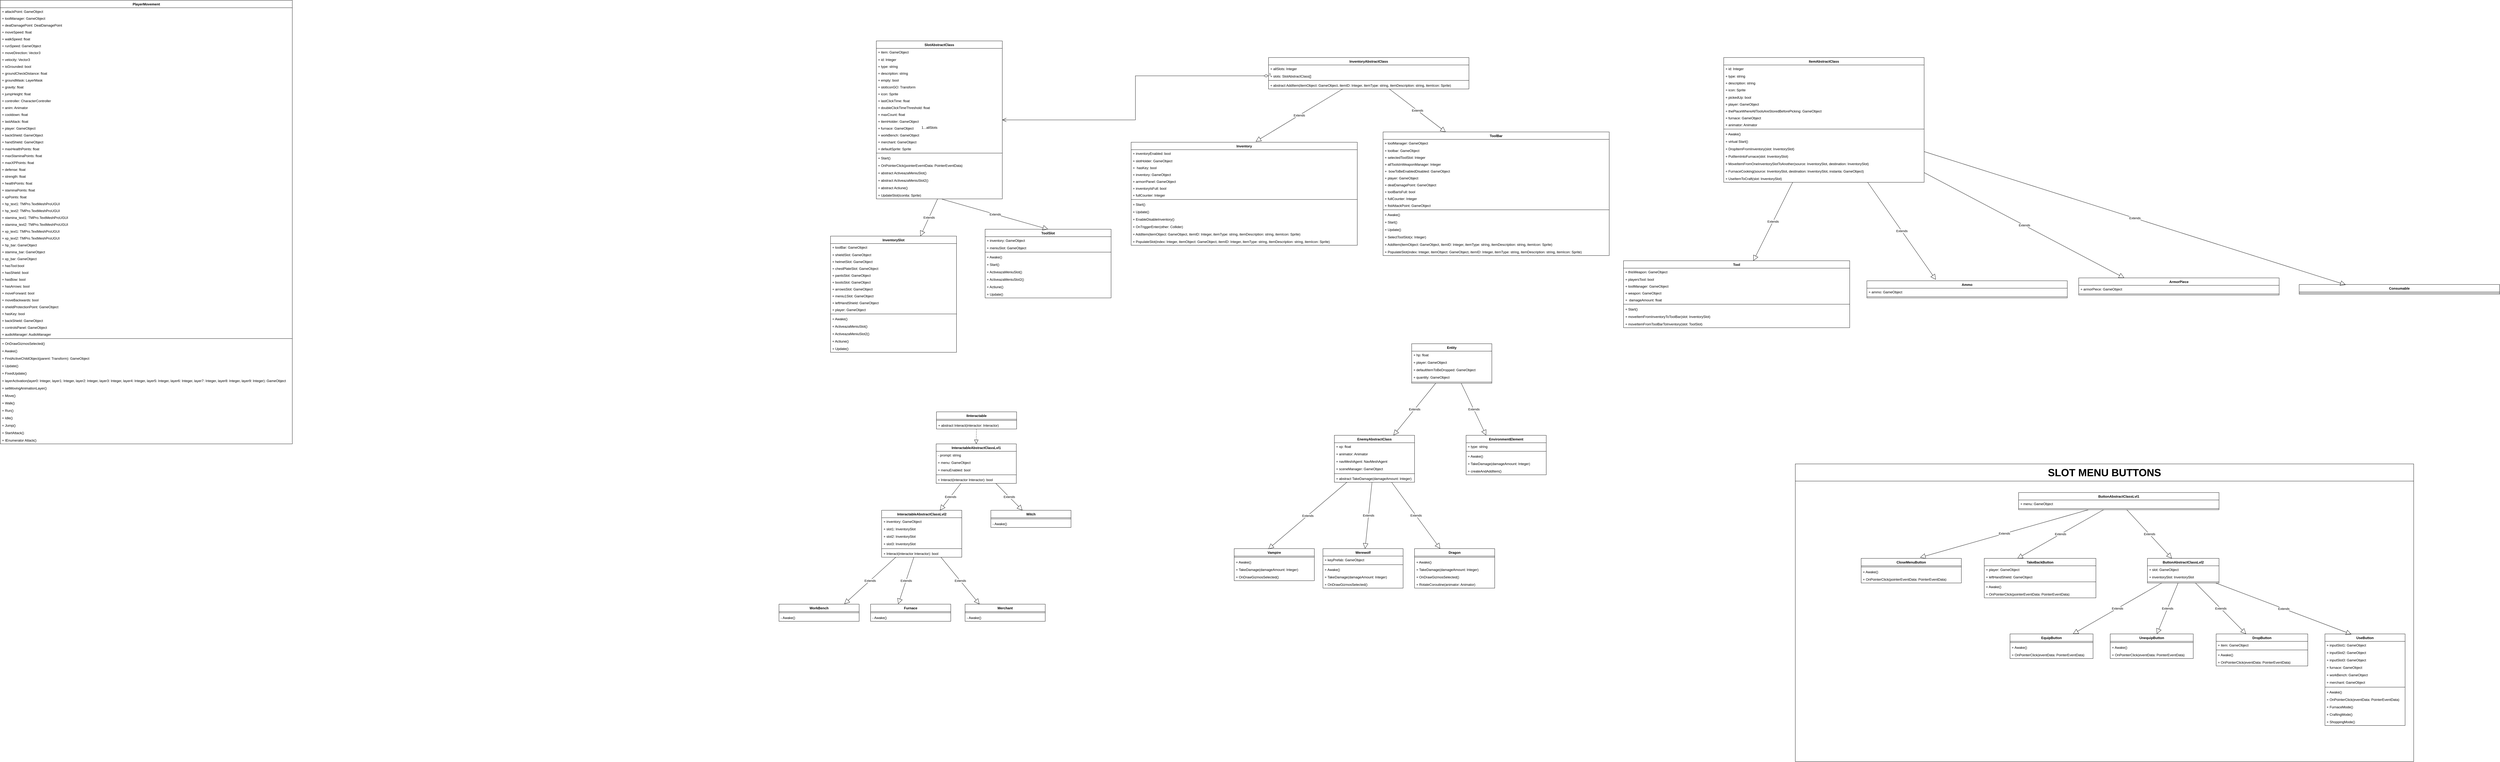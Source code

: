 <mxfile version="24.4.13" type="github">
  <diagram id="C5RBs43oDa-KdzZeNtuy" name="Page-1">
    <mxGraphModel dx="3703" dy="1114" grid="1" gridSize="10" guides="1" tooltips="1" connect="1" arrows="1" fold="1" page="1" pageScale="1" pageWidth="827" pageHeight="1169" math="0" shadow="0">
      <root>
        <mxCell id="WIyWlLk6GJQsqaUBKTNV-0" />
        <mxCell id="WIyWlLk6GJQsqaUBKTNV-1" parent="WIyWlLk6GJQsqaUBKTNV-0" />
        <mxCell id="Gd-mYLwhgfqLwhZGRjHQ-97" value="SlotAbstractClass" style="swimlane;fontStyle=1;align=center;verticalAlign=top;childLayout=stackLayout;horizontal=1;startSize=26;horizontalStack=0;resizeParent=1;resizeParentMax=0;resizeLast=0;collapsible=1;marginBottom=0;whiteSpace=wrap;html=1;" parent="WIyWlLk6GJQsqaUBKTNV-1" vertex="1">
          <mxGeometry x="1900" y="222" width="440" height="552" as="geometry" />
        </mxCell>
        <mxCell id="Gd-mYLwhgfqLwhZGRjHQ-98" value="+ item: GameObject" style="text;strokeColor=none;fillColor=none;align=left;verticalAlign=top;spacingLeft=4;spacingRight=4;overflow=hidden;rotatable=0;points=[[0,0.5],[1,0.5]];portConstraint=eastwest;whiteSpace=wrap;html=1;" parent="Gd-mYLwhgfqLwhZGRjHQ-97" vertex="1">
          <mxGeometry y="26" width="440" height="26" as="geometry" />
        </mxCell>
        <mxCell id="Gd-mYLwhgfqLwhZGRjHQ-101" value="+ id: Integer" style="text;strokeColor=none;fillColor=none;align=left;verticalAlign=top;spacingLeft=4;spacingRight=4;overflow=hidden;rotatable=0;points=[[0,0.5],[1,0.5]];portConstraint=eastwest;whiteSpace=wrap;html=1;" parent="Gd-mYLwhgfqLwhZGRjHQ-97" vertex="1">
          <mxGeometry y="52" width="440" height="24" as="geometry" />
        </mxCell>
        <mxCell id="Gd-mYLwhgfqLwhZGRjHQ-102" value="+ type: string" style="text;strokeColor=none;fillColor=none;align=left;verticalAlign=top;spacingLeft=4;spacingRight=4;overflow=hidden;rotatable=0;points=[[0,0.5],[1,0.5]];portConstraint=eastwest;whiteSpace=wrap;html=1;" parent="Gd-mYLwhgfqLwhZGRjHQ-97" vertex="1">
          <mxGeometry y="76" width="440" height="24" as="geometry" />
        </mxCell>
        <mxCell id="Gd-mYLwhgfqLwhZGRjHQ-103" value="+ description: string" style="text;strokeColor=none;fillColor=none;align=left;verticalAlign=top;spacingLeft=4;spacingRight=4;overflow=hidden;rotatable=0;points=[[0,0.5],[1,0.5]];portConstraint=eastwest;whiteSpace=wrap;html=1;" parent="Gd-mYLwhgfqLwhZGRjHQ-97" vertex="1">
          <mxGeometry y="100" width="440" height="24" as="geometry" />
        </mxCell>
        <mxCell id="Gd-mYLwhgfqLwhZGRjHQ-105" value="+ empty: bool" style="text;strokeColor=none;fillColor=none;align=left;verticalAlign=top;spacingLeft=4;spacingRight=4;overflow=hidden;rotatable=0;points=[[0,0.5],[1,0.5]];portConstraint=eastwest;whiteSpace=wrap;html=1;" parent="Gd-mYLwhgfqLwhZGRjHQ-97" vertex="1">
          <mxGeometry y="124" width="440" height="24" as="geometry" />
        </mxCell>
        <mxCell id="Gd-mYLwhgfqLwhZGRjHQ-104" value="+ slotIconGO: Transform" style="text;strokeColor=none;fillColor=none;align=left;verticalAlign=top;spacingLeft=4;spacingRight=4;overflow=hidden;rotatable=0;points=[[0,0.5],[1,0.5]];portConstraint=eastwest;whiteSpace=wrap;html=1;" parent="Gd-mYLwhgfqLwhZGRjHQ-97" vertex="1">
          <mxGeometry y="148" width="440" height="24" as="geometry" />
        </mxCell>
        <mxCell id="Gd-mYLwhgfqLwhZGRjHQ-106" value="+ icon: Sprite" style="text;strokeColor=none;fillColor=none;align=left;verticalAlign=top;spacingLeft=4;spacingRight=4;overflow=hidden;rotatable=0;points=[[0,0.5],[1,0.5]];portConstraint=eastwest;whiteSpace=wrap;html=1;" parent="Gd-mYLwhgfqLwhZGRjHQ-97" vertex="1">
          <mxGeometry y="172" width="440" height="24" as="geometry" />
        </mxCell>
        <mxCell id="Gd-mYLwhgfqLwhZGRjHQ-114" value="+ lastClickTime: float" style="text;strokeColor=none;fillColor=none;align=left;verticalAlign=top;spacingLeft=4;spacingRight=4;overflow=hidden;rotatable=0;points=[[0,0.5],[1,0.5]];portConstraint=eastwest;whiteSpace=wrap;html=1;" parent="Gd-mYLwhgfqLwhZGRjHQ-97" vertex="1">
          <mxGeometry y="196" width="440" height="24" as="geometry" />
        </mxCell>
        <mxCell id="Gd-mYLwhgfqLwhZGRjHQ-113" value="+ doubleClickTimeThreshold: float" style="text;strokeColor=none;fillColor=none;align=left;verticalAlign=top;spacingLeft=4;spacingRight=4;overflow=hidden;rotatable=0;points=[[0,0.5],[1,0.5]];portConstraint=eastwest;whiteSpace=wrap;html=1;" parent="Gd-mYLwhgfqLwhZGRjHQ-97" vertex="1">
          <mxGeometry y="220" width="440" height="24" as="geometry" />
        </mxCell>
        <mxCell id="Gd-mYLwhgfqLwhZGRjHQ-112" value="+ maxCount: float" style="text;strokeColor=none;fillColor=none;align=left;verticalAlign=top;spacingLeft=4;spacingRight=4;overflow=hidden;rotatable=0;points=[[0,0.5],[1,0.5]];portConstraint=eastwest;whiteSpace=wrap;html=1;" parent="Gd-mYLwhgfqLwhZGRjHQ-97" vertex="1">
          <mxGeometry y="244" width="440" height="24" as="geometry" />
        </mxCell>
        <mxCell id="Gd-mYLwhgfqLwhZGRjHQ-110" value="+ itemHolder: GameObject" style="text;strokeColor=none;fillColor=none;align=left;verticalAlign=top;spacingLeft=4;spacingRight=4;overflow=hidden;rotatable=0;points=[[0,0.5],[1,0.5]];portConstraint=eastwest;whiteSpace=wrap;html=1;" parent="Gd-mYLwhgfqLwhZGRjHQ-97" vertex="1">
          <mxGeometry y="268" width="440" height="24" as="geometry" />
        </mxCell>
        <mxCell id="Gd-mYLwhgfqLwhZGRjHQ-111" value="+ furnace: GameObject" style="text;strokeColor=none;fillColor=none;align=left;verticalAlign=top;spacingLeft=4;spacingRight=4;overflow=hidden;rotatable=0;points=[[0,0.5],[1,0.5]];portConstraint=eastwest;whiteSpace=wrap;html=1;" parent="Gd-mYLwhgfqLwhZGRjHQ-97" vertex="1">
          <mxGeometry y="292" width="440" height="24" as="geometry" />
        </mxCell>
        <mxCell id="Gd-mYLwhgfqLwhZGRjHQ-109" value="+ workBench: GameObject" style="text;strokeColor=none;fillColor=none;align=left;verticalAlign=top;spacingLeft=4;spacingRight=4;overflow=hidden;rotatable=0;points=[[0,0.5],[1,0.5]];portConstraint=eastwest;whiteSpace=wrap;html=1;" parent="Gd-mYLwhgfqLwhZGRjHQ-97" vertex="1">
          <mxGeometry y="316" width="440" height="24" as="geometry" />
        </mxCell>
        <mxCell id="Gd-mYLwhgfqLwhZGRjHQ-108" value="+ merchant: GameObject" style="text;strokeColor=none;fillColor=none;align=left;verticalAlign=top;spacingLeft=4;spacingRight=4;overflow=hidden;rotatable=0;points=[[0,0.5],[1,0.5]];portConstraint=eastwest;whiteSpace=wrap;html=1;" parent="Gd-mYLwhgfqLwhZGRjHQ-97" vertex="1">
          <mxGeometry y="340" width="440" height="24" as="geometry" />
        </mxCell>
        <mxCell id="tNMWOhQOn91rL2KLn048-3" value="+ defaultSprite: Sprite" style="text;strokeColor=none;fillColor=none;align=left;verticalAlign=top;spacingLeft=4;spacingRight=4;overflow=hidden;rotatable=0;points=[[0,0.5],[1,0.5]];portConstraint=eastwest;whiteSpace=wrap;html=1;" parent="Gd-mYLwhgfqLwhZGRjHQ-97" vertex="1">
          <mxGeometry y="364" width="440" height="24" as="geometry" />
        </mxCell>
        <mxCell id="Gd-mYLwhgfqLwhZGRjHQ-99" value="" style="line;strokeWidth=1;fillColor=none;align=left;verticalAlign=middle;spacingTop=-1;spacingLeft=3;spacingRight=3;rotatable=0;labelPosition=right;points=[];portConstraint=eastwest;strokeColor=inherit;" parent="Gd-mYLwhgfqLwhZGRjHQ-97" vertex="1">
          <mxGeometry y="388" width="440" height="8" as="geometry" />
        </mxCell>
        <mxCell id="Gd-mYLwhgfqLwhZGRjHQ-100" value="+ Start()" style="text;strokeColor=none;fillColor=none;align=left;verticalAlign=top;spacingLeft=4;spacingRight=4;overflow=hidden;rotatable=0;points=[[0,0.5],[1,0.5]];portConstraint=eastwest;whiteSpace=wrap;html=1;" parent="Gd-mYLwhgfqLwhZGRjHQ-97" vertex="1">
          <mxGeometry y="396" width="440" height="26" as="geometry" />
        </mxCell>
        <mxCell id="Gd-mYLwhgfqLwhZGRjHQ-115" value="+ OnPointerClick(pointerEvemtData: PointerEventData)" style="text;strokeColor=none;fillColor=none;align=left;verticalAlign=top;spacingLeft=4;spacingRight=4;overflow=hidden;rotatable=0;points=[[0,0.5],[1,0.5]];portConstraint=eastwest;whiteSpace=wrap;html=1;" parent="Gd-mYLwhgfqLwhZGRjHQ-97" vertex="1">
          <mxGeometry y="422" width="440" height="26" as="geometry" />
        </mxCell>
        <mxCell id="Gd-mYLwhgfqLwhZGRjHQ-116" value="+ abstract ActiveazaMeniuSlot()" style="text;strokeColor=none;fillColor=none;align=left;verticalAlign=top;spacingLeft=4;spacingRight=4;overflow=hidden;rotatable=0;points=[[0,0.5],[1,0.5]];portConstraint=eastwest;whiteSpace=wrap;html=1;" parent="Gd-mYLwhgfqLwhZGRjHQ-97" vertex="1">
          <mxGeometry y="448" width="440" height="26" as="geometry" />
        </mxCell>
        <mxCell id="Gd-mYLwhgfqLwhZGRjHQ-118" value="+ abstract ActiveazaMeniuSlot2()" style="text;strokeColor=none;fillColor=none;align=left;verticalAlign=top;spacingLeft=4;spacingRight=4;overflow=hidden;rotatable=0;points=[[0,0.5],[1,0.5]];portConstraint=eastwest;whiteSpace=wrap;html=1;" parent="Gd-mYLwhgfqLwhZGRjHQ-97" vertex="1">
          <mxGeometry y="474" width="440" height="26" as="geometry" />
        </mxCell>
        <mxCell id="Gd-mYLwhgfqLwhZGRjHQ-117" value="+ abstract Actiune()" style="text;strokeColor=none;fillColor=none;align=left;verticalAlign=top;spacingLeft=4;spacingRight=4;overflow=hidden;rotatable=0;points=[[0,0.5],[1,0.5]];portConstraint=eastwest;whiteSpace=wrap;html=1;" parent="Gd-mYLwhgfqLwhZGRjHQ-97" vertex="1">
          <mxGeometry y="500" width="440" height="26" as="geometry" />
        </mxCell>
        <mxCell id="Gd-mYLwhgfqLwhZGRjHQ-119" value="+ UpdateSlot(iconita: Sprite)" style="text;strokeColor=none;fillColor=none;align=left;verticalAlign=top;spacingLeft=4;spacingRight=4;overflow=hidden;rotatable=0;points=[[0,0.5],[1,0.5]];portConstraint=eastwest;whiteSpace=wrap;html=1;" parent="Gd-mYLwhgfqLwhZGRjHQ-97" vertex="1">
          <mxGeometry y="526" width="440" height="26" as="geometry" />
        </mxCell>
        <mxCell id="Gd-mYLwhgfqLwhZGRjHQ-120" value="InventorySlot" style="swimlane;fontStyle=1;align=center;verticalAlign=top;childLayout=stackLayout;horizontal=1;startSize=26;horizontalStack=0;resizeParent=1;resizeParentMax=0;resizeLast=0;collapsible=1;marginBottom=0;whiteSpace=wrap;html=1;" parent="WIyWlLk6GJQsqaUBKTNV-1" vertex="1">
          <mxGeometry x="1740" y="904" width="440" height="406" as="geometry" />
        </mxCell>
        <mxCell id="Gd-mYLwhgfqLwhZGRjHQ-121" value="+ toolBar: GameObject" style="text;strokeColor=none;fillColor=none;align=left;verticalAlign=top;spacingLeft=4;spacingRight=4;overflow=hidden;rotatable=0;points=[[0,0.5],[1,0.5]];portConstraint=eastwest;whiteSpace=wrap;html=1;" parent="Gd-mYLwhgfqLwhZGRjHQ-120" vertex="1">
          <mxGeometry y="26" width="440" height="26" as="geometry" />
        </mxCell>
        <mxCell id="Gd-mYLwhgfqLwhZGRjHQ-122" value="+ shieldSlot: GameObject" style="text;strokeColor=none;fillColor=none;align=left;verticalAlign=top;spacingLeft=4;spacingRight=4;overflow=hidden;rotatable=0;points=[[0,0.5],[1,0.5]];portConstraint=eastwest;whiteSpace=wrap;html=1;" parent="Gd-mYLwhgfqLwhZGRjHQ-120" vertex="1">
          <mxGeometry y="52" width="440" height="24" as="geometry" />
        </mxCell>
        <mxCell id="Gd-mYLwhgfqLwhZGRjHQ-123" value="+ helmetSlot: GameObject&amp;nbsp;" style="text;strokeColor=none;fillColor=none;align=left;verticalAlign=top;spacingLeft=4;spacingRight=4;overflow=hidden;rotatable=0;points=[[0,0.5],[1,0.5]];portConstraint=eastwest;whiteSpace=wrap;html=1;" parent="Gd-mYLwhgfqLwhZGRjHQ-120" vertex="1">
          <mxGeometry y="76" width="440" height="24" as="geometry" />
        </mxCell>
        <mxCell id="Gd-mYLwhgfqLwhZGRjHQ-124" value="+ chestPlateSlot: GameObject" style="text;strokeColor=none;fillColor=none;align=left;verticalAlign=top;spacingLeft=4;spacingRight=4;overflow=hidden;rotatable=0;points=[[0,0.5],[1,0.5]];portConstraint=eastwest;whiteSpace=wrap;html=1;" parent="Gd-mYLwhgfqLwhZGRjHQ-120" vertex="1">
          <mxGeometry y="100" width="440" height="24" as="geometry" />
        </mxCell>
        <mxCell id="Gd-mYLwhgfqLwhZGRjHQ-125" value="+ pantsSlot: GameObject" style="text;strokeColor=none;fillColor=none;align=left;verticalAlign=top;spacingLeft=4;spacingRight=4;overflow=hidden;rotatable=0;points=[[0,0.5],[1,0.5]];portConstraint=eastwest;whiteSpace=wrap;html=1;" parent="Gd-mYLwhgfqLwhZGRjHQ-120" vertex="1">
          <mxGeometry y="124" width="440" height="24" as="geometry" />
        </mxCell>
        <mxCell id="Gd-mYLwhgfqLwhZGRjHQ-126" value="+ bootsSlot: GameObject" style="text;strokeColor=none;fillColor=none;align=left;verticalAlign=top;spacingLeft=4;spacingRight=4;overflow=hidden;rotatable=0;points=[[0,0.5],[1,0.5]];portConstraint=eastwest;whiteSpace=wrap;html=1;" parent="Gd-mYLwhgfqLwhZGRjHQ-120" vertex="1">
          <mxGeometry y="148" width="440" height="24" as="geometry" />
        </mxCell>
        <mxCell id="Gd-mYLwhgfqLwhZGRjHQ-127" value="+ arrowsSlot: GameObject" style="text;strokeColor=none;fillColor=none;align=left;verticalAlign=top;spacingLeft=4;spacingRight=4;overflow=hidden;rotatable=0;points=[[0,0.5],[1,0.5]];portConstraint=eastwest;whiteSpace=wrap;html=1;" parent="Gd-mYLwhgfqLwhZGRjHQ-120" vertex="1">
          <mxGeometry y="172" width="440" height="24" as="geometry" />
        </mxCell>
        <mxCell id="Gd-mYLwhgfqLwhZGRjHQ-128" value="+ meniu1Slot: GameObject" style="text;strokeColor=none;fillColor=none;align=left;verticalAlign=top;spacingLeft=4;spacingRight=4;overflow=hidden;rotatable=0;points=[[0,0.5],[1,0.5]];portConstraint=eastwest;whiteSpace=wrap;html=1;" parent="Gd-mYLwhgfqLwhZGRjHQ-120" vertex="1">
          <mxGeometry y="196" width="440" height="24" as="geometry" />
        </mxCell>
        <mxCell id="Gd-mYLwhgfqLwhZGRjHQ-130" value="+ leftHandShield: GameObject" style="text;strokeColor=none;fillColor=none;align=left;verticalAlign=top;spacingLeft=4;spacingRight=4;overflow=hidden;rotatable=0;points=[[0,0.5],[1,0.5]];portConstraint=eastwest;whiteSpace=wrap;html=1;" parent="Gd-mYLwhgfqLwhZGRjHQ-120" vertex="1">
          <mxGeometry y="220" width="440" height="24" as="geometry" />
        </mxCell>
        <mxCell id="Gd-mYLwhgfqLwhZGRjHQ-131" value="+ player: GameObject" style="text;strokeColor=none;fillColor=none;align=left;verticalAlign=top;spacingLeft=4;spacingRight=4;overflow=hidden;rotatable=0;points=[[0,0.5],[1,0.5]];portConstraint=eastwest;whiteSpace=wrap;html=1;" parent="Gd-mYLwhgfqLwhZGRjHQ-120" vertex="1">
          <mxGeometry y="244" width="440" height="24" as="geometry" />
        </mxCell>
        <mxCell id="Gd-mYLwhgfqLwhZGRjHQ-135" value="" style="line;strokeWidth=1;fillColor=none;align=left;verticalAlign=middle;spacingTop=-1;spacingLeft=3;spacingRight=3;rotatable=0;labelPosition=right;points=[];portConstraint=eastwest;strokeColor=inherit;" parent="Gd-mYLwhgfqLwhZGRjHQ-120" vertex="1">
          <mxGeometry y="268" width="440" height="8" as="geometry" />
        </mxCell>
        <mxCell id="Gd-mYLwhgfqLwhZGRjHQ-136" value="+ Awake()" style="text;strokeColor=none;fillColor=none;align=left;verticalAlign=top;spacingLeft=4;spacingRight=4;overflow=hidden;rotatable=0;points=[[0,0.5],[1,0.5]];portConstraint=eastwest;whiteSpace=wrap;html=1;" parent="Gd-mYLwhgfqLwhZGRjHQ-120" vertex="1">
          <mxGeometry y="276" width="440" height="26" as="geometry" />
        </mxCell>
        <mxCell id="Gd-mYLwhgfqLwhZGRjHQ-138" value="+ ActiveazaMeniuSlot()" style="text;strokeColor=none;fillColor=none;align=left;verticalAlign=top;spacingLeft=4;spacingRight=4;overflow=hidden;rotatable=0;points=[[0,0.5],[1,0.5]];portConstraint=eastwest;whiteSpace=wrap;html=1;" parent="Gd-mYLwhgfqLwhZGRjHQ-120" vertex="1">
          <mxGeometry y="302" width="440" height="26" as="geometry" />
        </mxCell>
        <mxCell id="Gd-mYLwhgfqLwhZGRjHQ-139" value="+ ActiveazaMeniuSlot2()" style="text;strokeColor=none;fillColor=none;align=left;verticalAlign=top;spacingLeft=4;spacingRight=4;overflow=hidden;rotatable=0;points=[[0,0.5],[1,0.5]];portConstraint=eastwest;whiteSpace=wrap;html=1;" parent="Gd-mYLwhgfqLwhZGRjHQ-120" vertex="1">
          <mxGeometry y="328" width="440" height="26" as="geometry" />
        </mxCell>
        <mxCell id="Gd-mYLwhgfqLwhZGRjHQ-140" value="+ Actiune()" style="text;strokeColor=none;fillColor=none;align=left;verticalAlign=top;spacingLeft=4;spacingRight=4;overflow=hidden;rotatable=0;points=[[0,0.5],[1,0.5]];portConstraint=eastwest;whiteSpace=wrap;html=1;" parent="Gd-mYLwhgfqLwhZGRjHQ-120" vertex="1">
          <mxGeometry y="354" width="440" height="26" as="geometry" />
        </mxCell>
        <mxCell id="Gd-mYLwhgfqLwhZGRjHQ-141" value="+ Update()" style="text;strokeColor=none;fillColor=none;align=left;verticalAlign=top;spacingLeft=4;spacingRight=4;overflow=hidden;rotatable=0;points=[[0,0.5],[1,0.5]];portConstraint=eastwest;whiteSpace=wrap;html=1;" parent="Gd-mYLwhgfqLwhZGRjHQ-120" vertex="1">
          <mxGeometry y="380" width="440" height="26" as="geometry" />
        </mxCell>
        <mxCell id="Gd-mYLwhgfqLwhZGRjHQ-142" value="Extends" style="endArrow=block;endSize=16;endFill=0;html=1;rounded=0;" parent="WIyWlLk6GJQsqaUBKTNV-1" source="Gd-mYLwhgfqLwhZGRjHQ-119" target="Gd-mYLwhgfqLwhZGRjHQ-120" edge="1">
          <mxGeometry width="160" relative="1" as="geometry">
            <mxPoint x="1930" y="980" as="sourcePoint" />
            <mxPoint x="2090" y="980" as="targetPoint" />
          </mxGeometry>
        </mxCell>
        <mxCell id="tNMWOhQOn91rL2KLn048-0" value="ToolSlot" style="swimlane;fontStyle=1;align=center;verticalAlign=top;childLayout=stackLayout;horizontal=1;startSize=26;horizontalStack=0;resizeParent=1;resizeParentMax=0;resizeLast=0;collapsible=1;marginBottom=0;whiteSpace=wrap;html=1;" parent="WIyWlLk6GJQsqaUBKTNV-1" vertex="1">
          <mxGeometry x="2280" y="880" width="440" height="240" as="geometry" />
        </mxCell>
        <mxCell id="tNMWOhQOn91rL2KLn048-1" value="+ inventory: GameObject" style="text;strokeColor=none;fillColor=none;align=left;verticalAlign=top;spacingLeft=4;spacingRight=4;overflow=hidden;rotatable=0;points=[[0,0.5],[1,0.5]];portConstraint=eastwest;whiteSpace=wrap;html=1;" parent="tNMWOhQOn91rL2KLn048-0" vertex="1">
          <mxGeometry y="26" width="440" height="26" as="geometry" />
        </mxCell>
        <mxCell id="tNMWOhQOn91rL2KLn048-2" value="+ meniuSlot: GameObject" style="text;strokeColor=none;fillColor=none;align=left;verticalAlign=top;spacingLeft=4;spacingRight=4;overflow=hidden;rotatable=0;points=[[0,0.5],[1,0.5]];portConstraint=eastwest;whiteSpace=wrap;html=1;" parent="tNMWOhQOn91rL2KLn048-0" vertex="1">
          <mxGeometry y="52" width="440" height="24" as="geometry" />
        </mxCell>
        <mxCell id="tNMWOhQOn91rL2KLn048-12" value="" style="line;strokeWidth=1;fillColor=none;align=left;verticalAlign=middle;spacingTop=-1;spacingLeft=3;spacingRight=3;rotatable=0;labelPosition=right;points=[];portConstraint=eastwest;strokeColor=inherit;" parent="tNMWOhQOn91rL2KLn048-0" vertex="1">
          <mxGeometry y="76" width="440" height="8" as="geometry" />
        </mxCell>
        <mxCell id="tNMWOhQOn91rL2KLn048-13" value="+ Awake()" style="text;strokeColor=none;fillColor=none;align=left;verticalAlign=top;spacingLeft=4;spacingRight=4;overflow=hidden;rotatable=0;points=[[0,0.5],[1,0.5]];portConstraint=eastwest;whiteSpace=wrap;html=1;" parent="tNMWOhQOn91rL2KLn048-0" vertex="1">
          <mxGeometry y="84" width="440" height="26" as="geometry" />
        </mxCell>
        <mxCell id="tNMWOhQOn91rL2KLn048-19" value="+ Start()" style="text;strokeColor=none;fillColor=none;align=left;verticalAlign=top;spacingLeft=4;spacingRight=4;overflow=hidden;rotatable=0;points=[[0,0.5],[1,0.5]];portConstraint=eastwest;whiteSpace=wrap;html=1;" parent="tNMWOhQOn91rL2KLn048-0" vertex="1">
          <mxGeometry y="110" width="440" height="26" as="geometry" />
        </mxCell>
        <mxCell id="tNMWOhQOn91rL2KLn048-14" value="+ ActiveazaMeniuSlot()" style="text;strokeColor=none;fillColor=none;align=left;verticalAlign=top;spacingLeft=4;spacingRight=4;overflow=hidden;rotatable=0;points=[[0,0.5],[1,0.5]];portConstraint=eastwest;whiteSpace=wrap;html=1;" parent="tNMWOhQOn91rL2KLn048-0" vertex="1">
          <mxGeometry y="136" width="440" height="26" as="geometry" />
        </mxCell>
        <mxCell id="tNMWOhQOn91rL2KLn048-15" value="+ ActiveazaMeniuSlot2()" style="text;strokeColor=none;fillColor=none;align=left;verticalAlign=top;spacingLeft=4;spacingRight=4;overflow=hidden;rotatable=0;points=[[0,0.5],[1,0.5]];portConstraint=eastwest;whiteSpace=wrap;html=1;" parent="tNMWOhQOn91rL2KLn048-0" vertex="1">
          <mxGeometry y="162" width="440" height="26" as="geometry" />
        </mxCell>
        <mxCell id="tNMWOhQOn91rL2KLn048-16" value="+ Actiune()" style="text;strokeColor=none;fillColor=none;align=left;verticalAlign=top;spacingLeft=4;spacingRight=4;overflow=hidden;rotatable=0;points=[[0,0.5],[1,0.5]];portConstraint=eastwest;whiteSpace=wrap;html=1;" parent="tNMWOhQOn91rL2KLn048-0" vertex="1">
          <mxGeometry y="188" width="440" height="26" as="geometry" />
        </mxCell>
        <mxCell id="tNMWOhQOn91rL2KLn048-17" value="+ Update()" style="text;strokeColor=none;fillColor=none;align=left;verticalAlign=top;spacingLeft=4;spacingRight=4;overflow=hidden;rotatable=0;points=[[0,0.5],[1,0.5]];portConstraint=eastwest;whiteSpace=wrap;html=1;" parent="tNMWOhQOn91rL2KLn048-0" vertex="1">
          <mxGeometry y="214" width="440" height="26" as="geometry" />
        </mxCell>
        <mxCell id="tNMWOhQOn91rL2KLn048-18" value="Extends" style="endArrow=block;endSize=16;endFill=0;html=1;rounded=0;exitX=0.522;exitY=1.041;exitDx=0;exitDy=0;exitPerimeter=0;entryX=0.5;entryY=0;entryDx=0;entryDy=0;" parent="WIyWlLk6GJQsqaUBKTNV-1" source="Gd-mYLwhgfqLwhZGRjHQ-119" target="tNMWOhQOn91rL2KLn048-0" edge="1">
          <mxGeometry width="160" relative="1" as="geometry">
            <mxPoint x="1826" y="818" as="sourcePoint" />
            <mxPoint x="1790" y="930" as="targetPoint" />
          </mxGeometry>
        </mxCell>
        <mxCell id="tNMWOhQOn91rL2KLn048-20" value="InventoryAbstractClass" style="swimlane;fontStyle=1;align=center;verticalAlign=top;childLayout=stackLayout;horizontal=1;startSize=26;horizontalStack=0;resizeParent=1;resizeParentMax=0;resizeLast=0;collapsible=1;marginBottom=0;whiteSpace=wrap;html=1;" parent="WIyWlLk6GJQsqaUBKTNV-1" vertex="1">
          <mxGeometry x="3270" y="280" width="700" height="110" as="geometry" />
        </mxCell>
        <mxCell id="tNMWOhQOn91rL2KLn048-21" value="+ allSlots: Integer" style="text;strokeColor=none;fillColor=none;align=left;verticalAlign=top;spacingLeft=4;spacingRight=4;overflow=hidden;rotatable=0;points=[[0,0.5],[1,0.5]];portConstraint=eastwest;whiteSpace=wrap;html=1;" parent="tNMWOhQOn91rL2KLn048-20" vertex="1">
          <mxGeometry y="26" width="700" height="26" as="geometry" />
        </mxCell>
        <mxCell id="tNMWOhQOn91rL2KLn048-22" value="+ slots: SlotAbstractClass[]" style="text;strokeColor=none;fillColor=none;align=left;verticalAlign=top;spacingLeft=4;spacingRight=4;overflow=hidden;rotatable=0;points=[[0,0.5],[1,0.5]];portConstraint=eastwest;whiteSpace=wrap;html=1;" parent="tNMWOhQOn91rL2KLn048-20" vertex="1">
          <mxGeometry y="52" width="700" height="24" as="geometry" />
        </mxCell>
        <mxCell id="tNMWOhQOn91rL2KLn048-35" value="" style="line;strokeWidth=1;fillColor=none;align=left;verticalAlign=middle;spacingTop=-1;spacingLeft=3;spacingRight=3;rotatable=0;labelPosition=right;points=[];portConstraint=eastwest;strokeColor=inherit;" parent="tNMWOhQOn91rL2KLn048-20" vertex="1">
          <mxGeometry y="76" width="700" height="8" as="geometry" />
        </mxCell>
        <mxCell id="tNMWOhQOn91rL2KLn048-37" value="+ abstract AddItem(itemObject: GameObject, itemID: Integer, itemType: string, itemDescription: string, itemIcon: Sprite)" style="text;strokeColor=none;fillColor=none;align=left;verticalAlign=top;spacingLeft=4;spacingRight=4;overflow=hidden;rotatable=0;points=[[0,0.5],[1,0.5]];portConstraint=eastwest;whiteSpace=wrap;html=1;" parent="tNMWOhQOn91rL2KLn048-20" vertex="1">
          <mxGeometry y="84" width="700" height="26" as="geometry" />
        </mxCell>
        <mxCell id="tNMWOhQOn91rL2KLn048-42" value="Inventory" style="swimlane;fontStyle=1;align=center;verticalAlign=top;childLayout=stackLayout;horizontal=1;startSize=26;horizontalStack=0;resizeParent=1;resizeParentMax=0;resizeLast=0;collapsible=1;marginBottom=0;whiteSpace=wrap;html=1;" parent="WIyWlLk6GJQsqaUBKTNV-1" vertex="1">
          <mxGeometry x="2790" y="576" width="790" height="360" as="geometry" />
        </mxCell>
        <mxCell id="tNMWOhQOn91rL2KLn048-43" value="+ inventoryEnabled: bool" style="text;strokeColor=none;fillColor=none;align=left;verticalAlign=top;spacingLeft=4;spacingRight=4;overflow=hidden;rotatable=0;points=[[0,0.5],[1,0.5]];portConstraint=eastwest;whiteSpace=wrap;html=1;" parent="tNMWOhQOn91rL2KLn048-42" vertex="1">
          <mxGeometry y="26" width="790" height="26" as="geometry" />
        </mxCell>
        <mxCell id="tNMWOhQOn91rL2KLn048-44" value="+ slotHolder: GameObject" style="text;strokeColor=none;fillColor=none;align=left;verticalAlign=top;spacingLeft=4;spacingRight=4;overflow=hidden;rotatable=0;points=[[0,0.5],[1,0.5]];portConstraint=eastwest;whiteSpace=wrap;html=1;" parent="tNMWOhQOn91rL2KLn048-42" vertex="1">
          <mxGeometry y="52" width="790" height="24" as="geometry" />
        </mxCell>
        <mxCell id="tNMWOhQOn91rL2KLn048-45" value="+&amp;nbsp; hasKey: bool" style="text;strokeColor=none;fillColor=none;align=left;verticalAlign=top;spacingLeft=4;spacingRight=4;overflow=hidden;rotatable=0;points=[[0,0.5],[1,0.5]];portConstraint=eastwest;whiteSpace=wrap;html=1;" parent="tNMWOhQOn91rL2KLn048-42" vertex="1">
          <mxGeometry y="76" width="790" height="24" as="geometry" />
        </mxCell>
        <mxCell id="tNMWOhQOn91rL2KLn048-46" value="+ inventory: GameObject" style="text;strokeColor=none;fillColor=none;align=left;verticalAlign=top;spacingLeft=4;spacingRight=4;overflow=hidden;rotatable=0;points=[[0,0.5],[1,0.5]];portConstraint=eastwest;whiteSpace=wrap;html=1;" parent="tNMWOhQOn91rL2KLn048-42" vertex="1">
          <mxGeometry y="100" width="790" height="24" as="geometry" />
        </mxCell>
        <mxCell id="tNMWOhQOn91rL2KLn048-47" value="+ armorrPanel: GameObject" style="text;strokeColor=none;fillColor=none;align=left;verticalAlign=top;spacingLeft=4;spacingRight=4;overflow=hidden;rotatable=0;points=[[0,0.5],[1,0.5]];portConstraint=eastwest;whiteSpace=wrap;html=1;" parent="tNMWOhQOn91rL2KLn048-42" vertex="1">
          <mxGeometry y="124" width="790" height="24" as="geometry" />
        </mxCell>
        <mxCell id="tNMWOhQOn91rL2KLn048-48" value="+ inventoryIsFull: bool" style="text;strokeColor=none;fillColor=none;align=left;verticalAlign=top;spacingLeft=4;spacingRight=4;overflow=hidden;rotatable=0;points=[[0,0.5],[1,0.5]];portConstraint=eastwest;whiteSpace=wrap;html=1;" parent="tNMWOhQOn91rL2KLn048-42" vertex="1">
          <mxGeometry y="148" width="790" height="24" as="geometry" />
        </mxCell>
        <mxCell id="tNMWOhQOn91rL2KLn048-49" value="+ fullCounter: Integer" style="text;strokeColor=none;fillColor=none;align=left;verticalAlign=top;spacingLeft=4;spacingRight=4;overflow=hidden;rotatable=0;points=[[0,0.5],[1,0.5]];portConstraint=eastwest;whiteSpace=wrap;html=1;" parent="tNMWOhQOn91rL2KLn048-42" vertex="1">
          <mxGeometry y="172" width="790" height="24" as="geometry" />
        </mxCell>
        <mxCell id="tNMWOhQOn91rL2KLn048-57" value="" style="line;strokeWidth=1;fillColor=none;align=left;verticalAlign=middle;spacingTop=-1;spacingLeft=3;spacingRight=3;rotatable=0;labelPosition=right;points=[];portConstraint=eastwest;strokeColor=inherit;" parent="tNMWOhQOn91rL2KLn048-42" vertex="1">
          <mxGeometry y="196" width="790" height="8" as="geometry" />
        </mxCell>
        <mxCell id="tNMWOhQOn91rL2KLn048-58" value="+ Start()" style="text;strokeColor=none;fillColor=none;align=left;verticalAlign=top;spacingLeft=4;spacingRight=4;overflow=hidden;rotatable=0;points=[[0,0.5],[1,0.5]];portConstraint=eastwest;whiteSpace=wrap;html=1;" parent="tNMWOhQOn91rL2KLn048-42" vertex="1">
          <mxGeometry y="204" width="790" height="26" as="geometry" />
        </mxCell>
        <mxCell id="tNMWOhQOn91rL2KLn048-63" value="+ Update()" style="text;strokeColor=none;fillColor=none;align=left;verticalAlign=top;spacingLeft=4;spacingRight=4;overflow=hidden;rotatable=0;points=[[0,0.5],[1,0.5]];portConstraint=eastwest;whiteSpace=wrap;html=1;" parent="tNMWOhQOn91rL2KLn048-42" vertex="1">
          <mxGeometry y="230" width="790" height="26" as="geometry" />
        </mxCell>
        <mxCell id="tNMWOhQOn91rL2KLn048-59" value="+ EnableDisableInventory()" style="text;strokeColor=none;fillColor=none;align=left;verticalAlign=top;spacingLeft=4;spacingRight=4;overflow=hidden;rotatable=0;points=[[0,0.5],[1,0.5]];portConstraint=eastwest;whiteSpace=wrap;html=1;" parent="tNMWOhQOn91rL2KLn048-42" vertex="1">
          <mxGeometry y="256" width="790" height="26" as="geometry" />
        </mxCell>
        <mxCell id="tNMWOhQOn91rL2KLn048-60" value="+ OnTriggerEnter(other: Collider)" style="text;strokeColor=none;fillColor=none;align=left;verticalAlign=top;spacingLeft=4;spacingRight=4;overflow=hidden;rotatable=0;points=[[0,0.5],[1,0.5]];portConstraint=eastwest;whiteSpace=wrap;html=1;" parent="tNMWOhQOn91rL2KLn048-42" vertex="1">
          <mxGeometry y="282" width="790" height="26" as="geometry" />
        </mxCell>
        <mxCell id="tNMWOhQOn91rL2KLn048-64" value="+ AddItem(itemObject: GameObject, itemID: Integer, itemType: string, itemDescription: string, itemIcon: Sprite)" style="text;strokeColor=none;fillColor=none;align=left;verticalAlign=top;spacingLeft=4;spacingRight=4;overflow=hidden;rotatable=0;points=[[0,0.5],[1,0.5]];portConstraint=eastwest;whiteSpace=wrap;html=1;" parent="tNMWOhQOn91rL2KLn048-42" vertex="1">
          <mxGeometry y="308" width="790" height="26" as="geometry" />
        </mxCell>
        <mxCell id="tNMWOhQOn91rL2KLn048-61" value="+ PopulateSlot(index: Integer, itemObject: GameObject, itemID: Integer, itemType: string, itemDescription: string, itemIcon: Sprite)" style="text;strokeColor=none;fillColor=none;align=left;verticalAlign=top;spacingLeft=4;spacingRight=4;overflow=hidden;rotatable=0;points=[[0,0.5],[1,0.5]];portConstraint=eastwest;whiteSpace=wrap;html=1;" parent="tNMWOhQOn91rL2KLn048-42" vertex="1">
          <mxGeometry y="334" width="790" height="26" as="geometry" />
        </mxCell>
        <mxCell id="tNMWOhQOn91rL2KLn048-65" value="Extends" style="endArrow=block;endSize=16;endFill=0;html=1;rounded=0;entryX=0.551;entryY=-0.007;entryDx=0;entryDy=0;entryPerimeter=0;" parent="WIyWlLk6GJQsqaUBKTNV-1" source="tNMWOhQOn91rL2KLn048-20" target="tNMWOhQOn91rL2KLn048-42" edge="1">
          <mxGeometry width="160" relative="1" as="geometry">
            <mxPoint x="1840" y="819" as="sourcePoint" />
            <mxPoint x="2340" y="920" as="targetPoint" />
          </mxGeometry>
        </mxCell>
        <mxCell id="tNMWOhQOn91rL2KLn048-66" value="ToolBar" style="swimlane;fontStyle=1;align=center;verticalAlign=top;childLayout=stackLayout;horizontal=1;startSize=26;horizontalStack=0;resizeParent=1;resizeParentMax=0;resizeLast=0;collapsible=1;marginBottom=0;whiteSpace=wrap;html=1;" parent="WIyWlLk6GJQsqaUBKTNV-1" vertex="1">
          <mxGeometry x="3670" y="540" width="790" height="432" as="geometry" />
        </mxCell>
        <mxCell id="tNMWOhQOn91rL2KLn048-67" value="+ toolManager: GameObject" style="text;strokeColor=none;fillColor=none;align=left;verticalAlign=top;spacingLeft=4;spacingRight=4;overflow=hidden;rotatable=0;points=[[0,0.5],[1,0.5]];portConstraint=eastwest;whiteSpace=wrap;html=1;" parent="tNMWOhQOn91rL2KLn048-66" vertex="1">
          <mxGeometry y="26" width="790" height="26" as="geometry" />
        </mxCell>
        <mxCell id="tNMWOhQOn91rL2KLn048-70" value="+ toolbar: GameObject" style="text;strokeColor=none;fillColor=none;align=left;verticalAlign=top;spacingLeft=4;spacingRight=4;overflow=hidden;rotatable=0;points=[[0,0.5],[1,0.5]];portConstraint=eastwest;whiteSpace=wrap;html=1;" parent="tNMWOhQOn91rL2KLn048-66" vertex="1">
          <mxGeometry y="52" width="790" height="24" as="geometry" />
        </mxCell>
        <mxCell id="tNMWOhQOn91rL2KLn048-82" value="+ selectedToolSlot: Integer" style="text;strokeColor=none;fillColor=none;align=left;verticalAlign=top;spacingLeft=4;spacingRight=4;overflow=hidden;rotatable=0;points=[[0,0.5],[1,0.5]];portConstraint=eastwest;whiteSpace=wrap;html=1;" parent="tNMWOhQOn91rL2KLn048-66" vertex="1">
          <mxGeometry y="76" width="790" height="24" as="geometry" />
        </mxCell>
        <mxCell id="tNMWOhQOn91rL2KLn048-68" value="+ allToolsInWeaponManager: Integer" style="text;strokeColor=none;fillColor=none;align=left;verticalAlign=top;spacingLeft=4;spacingRight=4;overflow=hidden;rotatable=0;points=[[0,0.5],[1,0.5]];portConstraint=eastwest;whiteSpace=wrap;html=1;" parent="tNMWOhQOn91rL2KLn048-66" vertex="1">
          <mxGeometry y="100" width="790" height="24" as="geometry" />
        </mxCell>
        <mxCell id="tNMWOhQOn91rL2KLn048-69" value="+&amp;nbsp; bowToBeEnabledDisabled: GameObject" style="text;strokeColor=none;fillColor=none;align=left;verticalAlign=top;spacingLeft=4;spacingRight=4;overflow=hidden;rotatable=0;points=[[0,0.5],[1,0.5]];portConstraint=eastwest;whiteSpace=wrap;html=1;" parent="tNMWOhQOn91rL2KLn048-66" vertex="1">
          <mxGeometry y="124" width="790" height="24" as="geometry" />
        </mxCell>
        <mxCell id="tNMWOhQOn91rL2KLn048-81" value="+ player: GameObject" style="text;strokeColor=none;fillColor=none;align=left;verticalAlign=top;spacingLeft=4;spacingRight=4;overflow=hidden;rotatable=0;points=[[0,0.5],[1,0.5]];portConstraint=eastwest;whiteSpace=wrap;html=1;" parent="tNMWOhQOn91rL2KLn048-66" vertex="1">
          <mxGeometry y="148" width="790" height="24" as="geometry" />
        </mxCell>
        <mxCell id="tNMWOhQOn91rL2KLn048-71" value="+ dealDamagePoint: GameObject" style="text;strokeColor=none;fillColor=none;align=left;verticalAlign=top;spacingLeft=4;spacingRight=4;overflow=hidden;rotatable=0;points=[[0,0.5],[1,0.5]];portConstraint=eastwest;whiteSpace=wrap;html=1;" parent="tNMWOhQOn91rL2KLn048-66" vertex="1">
          <mxGeometry y="172" width="790" height="24" as="geometry" />
        </mxCell>
        <mxCell id="tNMWOhQOn91rL2KLn048-72" value="+ toolBarIsFull: bool" style="text;strokeColor=none;fillColor=none;align=left;verticalAlign=top;spacingLeft=4;spacingRight=4;overflow=hidden;rotatable=0;points=[[0,0.5],[1,0.5]];portConstraint=eastwest;whiteSpace=wrap;html=1;" parent="tNMWOhQOn91rL2KLn048-66" vertex="1">
          <mxGeometry y="196" width="790" height="24" as="geometry" />
        </mxCell>
        <mxCell id="tNMWOhQOn91rL2KLn048-83" value="+ fullCounter: Integer" style="text;strokeColor=none;fillColor=none;align=left;verticalAlign=top;spacingLeft=4;spacingRight=4;overflow=hidden;rotatable=0;points=[[0,0.5],[1,0.5]];portConstraint=eastwest;whiteSpace=wrap;html=1;" parent="tNMWOhQOn91rL2KLn048-66" vertex="1">
          <mxGeometry y="220" width="790" height="24" as="geometry" />
        </mxCell>
        <mxCell id="tNMWOhQOn91rL2KLn048-73" value="+ fistAttackPoint: GameObject" style="text;strokeColor=none;fillColor=none;align=left;verticalAlign=top;spacingLeft=4;spacingRight=4;overflow=hidden;rotatable=0;points=[[0,0.5],[1,0.5]];portConstraint=eastwest;whiteSpace=wrap;html=1;" parent="tNMWOhQOn91rL2KLn048-66" vertex="1">
          <mxGeometry y="244" width="790" height="24" as="geometry" />
        </mxCell>
        <mxCell id="tNMWOhQOn91rL2KLn048-74" value="" style="line;strokeWidth=1;fillColor=none;align=left;verticalAlign=middle;spacingTop=-1;spacingLeft=3;spacingRight=3;rotatable=0;labelPosition=right;points=[];portConstraint=eastwest;strokeColor=inherit;" parent="tNMWOhQOn91rL2KLn048-66" vertex="1">
          <mxGeometry y="268" width="790" height="8" as="geometry" />
        </mxCell>
        <mxCell id="tNMWOhQOn91rL2KLn048-84" value="+ Awake()" style="text;strokeColor=none;fillColor=none;align=left;verticalAlign=top;spacingLeft=4;spacingRight=4;overflow=hidden;rotatable=0;points=[[0,0.5],[1,0.5]];portConstraint=eastwest;whiteSpace=wrap;html=1;" parent="tNMWOhQOn91rL2KLn048-66" vertex="1">
          <mxGeometry y="276" width="790" height="26" as="geometry" />
        </mxCell>
        <mxCell id="tNMWOhQOn91rL2KLn048-75" value="+ Start()" style="text;strokeColor=none;fillColor=none;align=left;verticalAlign=top;spacingLeft=4;spacingRight=4;overflow=hidden;rotatable=0;points=[[0,0.5],[1,0.5]];portConstraint=eastwest;whiteSpace=wrap;html=1;" parent="tNMWOhQOn91rL2KLn048-66" vertex="1">
          <mxGeometry y="302" width="790" height="26" as="geometry" />
        </mxCell>
        <mxCell id="tNMWOhQOn91rL2KLn048-76" value="+ Update()" style="text;strokeColor=none;fillColor=none;align=left;verticalAlign=top;spacingLeft=4;spacingRight=4;overflow=hidden;rotatable=0;points=[[0,0.5],[1,0.5]];portConstraint=eastwest;whiteSpace=wrap;html=1;" parent="tNMWOhQOn91rL2KLn048-66" vertex="1">
          <mxGeometry y="328" width="790" height="26" as="geometry" />
        </mxCell>
        <mxCell id="tNMWOhQOn91rL2KLn048-77" value="+ SelectToolSlot(x: Integer)" style="text;strokeColor=none;fillColor=none;align=left;verticalAlign=top;spacingLeft=4;spacingRight=4;overflow=hidden;rotatable=0;points=[[0,0.5],[1,0.5]];portConstraint=eastwest;whiteSpace=wrap;html=1;" parent="tNMWOhQOn91rL2KLn048-66" vertex="1">
          <mxGeometry y="354" width="790" height="26" as="geometry" />
        </mxCell>
        <mxCell id="tNMWOhQOn91rL2KLn048-79" value="+ AddItem(itemObject: GameObject, itemID: Integer, itemType: string, itemDescription: string, itemIcon: Sprite)" style="text;strokeColor=none;fillColor=none;align=left;verticalAlign=top;spacingLeft=4;spacingRight=4;overflow=hidden;rotatable=0;points=[[0,0.5],[1,0.5]];portConstraint=eastwest;whiteSpace=wrap;html=1;" parent="tNMWOhQOn91rL2KLn048-66" vertex="1">
          <mxGeometry y="380" width="790" height="26" as="geometry" />
        </mxCell>
        <mxCell id="tNMWOhQOn91rL2KLn048-80" value="+ PopulateSlot(index: Integer, itemObject: GameObject, itemID: Integer, itemType: string, itemDescription: string, itemIcon: Sprite)" style="text;strokeColor=none;fillColor=none;align=left;verticalAlign=top;spacingLeft=4;spacingRight=4;overflow=hidden;rotatable=0;points=[[0,0.5],[1,0.5]];portConstraint=eastwest;whiteSpace=wrap;html=1;" parent="tNMWOhQOn91rL2KLn048-66" vertex="1">
          <mxGeometry y="406" width="790" height="26" as="geometry" />
        </mxCell>
        <mxCell id="tNMWOhQOn91rL2KLn048-85" value="Extends" style="endArrow=block;endSize=16;endFill=0;html=1;rounded=0;entryX=0.277;entryY=0.001;entryDx=0;entryDy=0;entryPerimeter=0;" parent="WIyWlLk6GJQsqaUBKTNV-1" source="tNMWOhQOn91rL2KLn048-20" target="tNMWOhQOn91rL2KLn048-66" edge="1">
          <mxGeometry width="160" relative="1" as="geometry">
            <mxPoint x="3520" y="400" as="sourcePoint" />
            <mxPoint x="3245" y="537" as="targetPoint" />
          </mxGeometry>
        </mxCell>
        <mxCell id="tNMWOhQOn91rL2KLn048-86" value="1" style="endArrow=open;html=1;endSize=12;startArrow=diamondThin;startSize=14;startFill=0;edgeStyle=orthogonalEdgeStyle;align=left;verticalAlign=bottom;rounded=0;exitX=0;exitY=0.5;exitDx=0;exitDy=0;" parent="WIyWlLk6GJQsqaUBKTNV-1" source="tNMWOhQOn91rL2KLn048-22" target="Gd-mYLwhgfqLwhZGRjHQ-97" edge="1">
          <mxGeometry x="-1" y="3" relative="1" as="geometry">
            <mxPoint x="2640" y="174" as="sourcePoint" />
            <mxPoint x="2020" y="280" as="targetPoint" />
          </mxGeometry>
        </mxCell>
        <mxCell id="tNMWOhQOn91rL2KLn048-87" value="1...allSlots" style="text;html=1;align=center;verticalAlign=middle;resizable=0;points=[];autosize=1;strokeColor=none;fillColor=none;" parent="WIyWlLk6GJQsqaUBKTNV-1" vertex="1">
          <mxGeometry x="2045" y="510" width="80" height="30" as="geometry" />
        </mxCell>
        <mxCell id="qJG7EqIrgYHRXjXj1I9G-0" value="ItemAbstractClass" style="swimlane;fontStyle=1;align=center;verticalAlign=top;childLayout=stackLayout;horizontal=1;startSize=26;horizontalStack=0;resizeParent=1;resizeParentMax=0;resizeLast=0;collapsible=1;marginBottom=0;whiteSpace=wrap;html=1;" parent="WIyWlLk6GJQsqaUBKTNV-1" vertex="1">
          <mxGeometry x="4860" y="280" width="700" height="436" as="geometry" />
        </mxCell>
        <mxCell id="qJG7EqIrgYHRXjXj1I9G-1" value="+ id: Integer" style="text;strokeColor=none;fillColor=none;align=left;verticalAlign=top;spacingLeft=4;spacingRight=4;overflow=hidden;rotatable=0;points=[[0,0.5],[1,0.5]];portConstraint=eastwest;whiteSpace=wrap;html=1;" parent="qJG7EqIrgYHRXjXj1I9G-0" vertex="1">
          <mxGeometry y="26" width="700" height="26" as="geometry" />
        </mxCell>
        <mxCell id="qJG7EqIrgYHRXjXj1I9G-2" value="+ type: string" style="text;strokeColor=none;fillColor=none;align=left;verticalAlign=top;spacingLeft=4;spacingRight=4;overflow=hidden;rotatable=0;points=[[0,0.5],[1,0.5]];portConstraint=eastwest;whiteSpace=wrap;html=1;" parent="qJG7EqIrgYHRXjXj1I9G-0" vertex="1">
          <mxGeometry y="52" width="700" height="24" as="geometry" />
        </mxCell>
        <mxCell id="qJG7EqIrgYHRXjXj1I9G-5" value="+ description: string" style="text;strokeColor=none;fillColor=none;align=left;verticalAlign=top;spacingLeft=4;spacingRight=4;overflow=hidden;rotatable=0;points=[[0,0.5],[1,0.5]];portConstraint=eastwest;whiteSpace=wrap;html=1;" parent="qJG7EqIrgYHRXjXj1I9G-0" vertex="1">
          <mxGeometry y="76" width="700" height="24" as="geometry" />
        </mxCell>
        <mxCell id="qJG7EqIrgYHRXjXj1I9G-6" value="+ icon: Sprite" style="text;strokeColor=none;fillColor=none;align=left;verticalAlign=top;spacingLeft=4;spacingRight=4;overflow=hidden;rotatable=0;points=[[0,0.5],[1,0.5]];portConstraint=eastwest;whiteSpace=wrap;html=1;" parent="qJG7EqIrgYHRXjXj1I9G-0" vertex="1">
          <mxGeometry y="100" width="700" height="26" as="geometry" />
        </mxCell>
        <mxCell id="qJG7EqIrgYHRXjXj1I9G-8" value="+ pickedUp: bool" style="text;strokeColor=none;fillColor=none;align=left;verticalAlign=top;spacingLeft=4;spacingRight=4;overflow=hidden;rotatable=0;points=[[0,0.5],[1,0.5]];portConstraint=eastwest;whiteSpace=wrap;html=1;" parent="qJG7EqIrgYHRXjXj1I9G-0" vertex="1">
          <mxGeometry y="126" width="700" height="24" as="geometry" />
        </mxCell>
        <mxCell id="qJG7EqIrgYHRXjXj1I9G-7" value="+ player: GameObject" style="text;strokeColor=none;fillColor=none;align=left;verticalAlign=top;spacingLeft=4;spacingRight=4;overflow=hidden;rotatable=0;points=[[0,0.5],[1,0.5]];portConstraint=eastwest;whiteSpace=wrap;html=1;" parent="qJG7EqIrgYHRXjXj1I9G-0" vertex="1">
          <mxGeometry y="150" width="700" height="24" as="geometry" />
        </mxCell>
        <mxCell id="qJG7EqIrgYHRXjXj1I9G-9" value="+ thePlaceWhereAllToolsAreStoredBeforePicking: GameObject" style="text;strokeColor=none;fillColor=none;align=left;verticalAlign=top;spacingLeft=4;spacingRight=4;overflow=hidden;rotatable=0;points=[[0,0.5],[1,0.5]];portConstraint=eastwest;whiteSpace=wrap;html=1;" parent="qJG7EqIrgYHRXjXj1I9G-0" vertex="1">
          <mxGeometry y="174" width="700" height="24" as="geometry" />
        </mxCell>
        <mxCell id="qJG7EqIrgYHRXjXj1I9G-10" value="+ furnace: GameObject" style="text;strokeColor=none;fillColor=none;align=left;verticalAlign=top;spacingLeft=4;spacingRight=4;overflow=hidden;rotatable=0;points=[[0,0.5],[1,0.5]];portConstraint=eastwest;whiteSpace=wrap;html=1;" parent="qJG7EqIrgYHRXjXj1I9G-0" vertex="1">
          <mxGeometry y="198" width="700" height="24" as="geometry" />
        </mxCell>
        <mxCell id="qJG7EqIrgYHRXjXj1I9G-11" value="+ animator: Animator" style="text;strokeColor=none;fillColor=none;align=left;verticalAlign=top;spacingLeft=4;spacingRight=4;overflow=hidden;rotatable=0;points=[[0,0.5],[1,0.5]];portConstraint=eastwest;whiteSpace=wrap;html=1;" parent="qJG7EqIrgYHRXjXj1I9G-0" vertex="1">
          <mxGeometry y="222" width="700" height="24" as="geometry" />
        </mxCell>
        <mxCell id="qJG7EqIrgYHRXjXj1I9G-3" value="" style="line;strokeWidth=1;fillColor=none;align=left;verticalAlign=middle;spacingTop=-1;spacingLeft=3;spacingRight=3;rotatable=0;labelPosition=right;points=[];portConstraint=eastwest;strokeColor=inherit;" parent="qJG7EqIrgYHRXjXj1I9G-0" vertex="1">
          <mxGeometry y="246" width="700" height="8" as="geometry" />
        </mxCell>
        <mxCell id="qJG7EqIrgYHRXjXj1I9G-4" value="+ Awake()" style="text;strokeColor=none;fillColor=none;align=left;verticalAlign=top;spacingLeft=4;spacingRight=4;overflow=hidden;rotatable=0;points=[[0,0.5],[1,0.5]];portConstraint=eastwest;whiteSpace=wrap;html=1;" parent="qJG7EqIrgYHRXjXj1I9G-0" vertex="1">
          <mxGeometry y="254" width="700" height="26" as="geometry" />
        </mxCell>
        <mxCell id="qJG7EqIrgYHRXjXj1I9G-12" value="+ virtual Start()" style="text;strokeColor=none;fillColor=none;align=left;verticalAlign=top;spacingLeft=4;spacingRight=4;overflow=hidden;rotatable=0;points=[[0,0.5],[1,0.5]];portConstraint=eastwest;whiteSpace=wrap;html=1;" parent="qJG7EqIrgYHRXjXj1I9G-0" vertex="1">
          <mxGeometry y="280" width="700" height="26" as="geometry" />
        </mxCell>
        <mxCell id="qJG7EqIrgYHRXjXj1I9G-13" value="+ DropItemFromInventory(slot: InventorySlot)" style="text;strokeColor=none;fillColor=none;align=left;verticalAlign=top;spacingLeft=4;spacingRight=4;overflow=hidden;rotatable=0;points=[[0,0.5],[1,0.5]];portConstraint=eastwest;whiteSpace=wrap;html=1;" parent="qJG7EqIrgYHRXjXj1I9G-0" vertex="1">
          <mxGeometry y="306" width="700" height="26" as="geometry" />
        </mxCell>
        <mxCell id="qJG7EqIrgYHRXjXj1I9G-14" value="+ PutItemIntoFurnace(slot: InventorySlot)" style="text;strokeColor=none;fillColor=none;align=left;verticalAlign=top;spacingLeft=4;spacingRight=4;overflow=hidden;rotatable=0;points=[[0,0.5],[1,0.5]];portConstraint=eastwest;whiteSpace=wrap;html=1;" parent="qJG7EqIrgYHRXjXj1I9G-0" vertex="1">
          <mxGeometry y="332" width="700" height="26" as="geometry" />
        </mxCell>
        <mxCell id="qJG7EqIrgYHRXjXj1I9G-15" value="+ MoveItemFromOneInventorySlotToAnother(source: InventorySlot, destination: InventorySlot)" style="text;strokeColor=none;fillColor=none;align=left;verticalAlign=top;spacingLeft=4;spacingRight=4;overflow=hidden;rotatable=0;points=[[0,0.5],[1,0.5]];portConstraint=eastwest;whiteSpace=wrap;html=1;" parent="qJG7EqIrgYHRXjXj1I9G-0" vertex="1">
          <mxGeometry y="358" width="700" height="26" as="geometry" />
        </mxCell>
        <mxCell id="qJG7EqIrgYHRXjXj1I9G-16" value="+ FurnaceCooking(source: InventorySlot, destination: InventorySlot, instanta: GameObject)" style="text;strokeColor=none;fillColor=none;align=left;verticalAlign=top;spacingLeft=4;spacingRight=4;overflow=hidden;rotatable=0;points=[[0,0.5],[1,0.5]];portConstraint=eastwest;whiteSpace=wrap;html=1;" parent="qJG7EqIrgYHRXjXj1I9G-0" vertex="1">
          <mxGeometry y="384" width="700" height="26" as="geometry" />
        </mxCell>
        <mxCell id="qJG7EqIrgYHRXjXj1I9G-17" value="+ UseItemToCraft(slot: InventorySlot)" style="text;strokeColor=none;fillColor=none;align=left;verticalAlign=top;spacingLeft=4;spacingRight=4;overflow=hidden;rotatable=0;points=[[0,0.5],[1,0.5]];portConstraint=eastwest;whiteSpace=wrap;html=1;" parent="qJG7EqIrgYHRXjXj1I9G-0" vertex="1">
          <mxGeometry y="410" width="700" height="26" as="geometry" />
        </mxCell>
        <mxCell id="qJG7EqIrgYHRXjXj1I9G-36" value="Ammo" style="swimlane;fontStyle=1;align=center;verticalAlign=top;childLayout=stackLayout;horizontal=1;startSize=26;horizontalStack=0;resizeParent=1;resizeParentMax=0;resizeLast=0;collapsible=1;marginBottom=0;whiteSpace=wrap;html=1;" parent="WIyWlLk6GJQsqaUBKTNV-1" vertex="1">
          <mxGeometry x="5360" y="1060" width="700" height="60" as="geometry" />
        </mxCell>
        <mxCell id="qJG7EqIrgYHRXjXj1I9G-37" value="+ ammo: GameObject" style="text;strokeColor=none;fillColor=none;align=left;verticalAlign=top;spacingLeft=4;spacingRight=4;overflow=hidden;rotatable=0;points=[[0,0.5],[1,0.5]];portConstraint=eastwest;whiteSpace=wrap;html=1;" parent="qJG7EqIrgYHRXjXj1I9G-36" vertex="1">
          <mxGeometry y="26" width="700" height="26" as="geometry" />
        </mxCell>
        <mxCell id="qJG7EqIrgYHRXjXj1I9G-39" value="" style="line;strokeWidth=1;fillColor=none;align=left;verticalAlign=middle;spacingTop=-1;spacingLeft=3;spacingRight=3;rotatable=0;labelPosition=right;points=[];portConstraint=eastwest;strokeColor=inherit;" parent="qJG7EqIrgYHRXjXj1I9G-36" vertex="1">
          <mxGeometry y="52" width="700" height="8" as="geometry" />
        </mxCell>
        <mxCell id="qJG7EqIrgYHRXjXj1I9G-41" value="Extends" style="endArrow=block;endSize=16;endFill=0;html=1;rounded=0;entryX=0.344;entryY=-0.064;entryDx=0;entryDy=0;entryPerimeter=0;" parent="WIyWlLk6GJQsqaUBKTNV-1" source="qJG7EqIrgYHRXjXj1I9G-0" target="qJG7EqIrgYHRXjXj1I9G-36" edge="1">
          <mxGeometry width="160" relative="1" as="geometry">
            <mxPoint x="4780" y="690" as="sourcePoint" />
            <mxPoint x="4977" y="840" as="targetPoint" />
          </mxGeometry>
        </mxCell>
        <mxCell id="qJG7EqIrgYHRXjXj1I9G-42" value="ArmorPiece" style="swimlane;fontStyle=1;align=center;verticalAlign=top;childLayout=stackLayout;horizontal=1;startSize=26;horizontalStack=0;resizeParent=1;resizeParentMax=0;resizeLast=0;collapsible=1;marginBottom=0;whiteSpace=wrap;html=1;" parent="WIyWlLk6GJQsqaUBKTNV-1" vertex="1">
          <mxGeometry x="6100" y="1050" width="700" height="60" as="geometry" />
        </mxCell>
        <mxCell id="qJG7EqIrgYHRXjXj1I9G-43" value="+ armorPiece: GameObject" style="text;strokeColor=none;fillColor=none;align=left;verticalAlign=top;spacingLeft=4;spacingRight=4;overflow=hidden;rotatable=0;points=[[0,0.5],[1,0.5]];portConstraint=eastwest;whiteSpace=wrap;html=1;" parent="qJG7EqIrgYHRXjXj1I9G-42" vertex="1">
          <mxGeometry y="26" width="700" height="26" as="geometry" />
        </mxCell>
        <mxCell id="qJG7EqIrgYHRXjXj1I9G-44" value="" style="line;strokeWidth=1;fillColor=none;align=left;verticalAlign=middle;spacingTop=-1;spacingLeft=3;spacingRight=3;rotatable=0;labelPosition=right;points=[];portConstraint=eastwest;strokeColor=inherit;" parent="qJG7EqIrgYHRXjXj1I9G-42" vertex="1">
          <mxGeometry y="52" width="700" height="8" as="geometry" />
        </mxCell>
        <mxCell id="qJG7EqIrgYHRXjXj1I9G-45" value="Extends" style="endArrow=block;endSize=16;endFill=0;html=1;rounded=0;entryX=0.227;entryY=0;entryDx=0;entryDy=0;entryPerimeter=0;" parent="WIyWlLk6GJQsqaUBKTNV-1" source="qJG7EqIrgYHRXjXj1I9G-0" target="qJG7EqIrgYHRXjXj1I9G-42" edge="1">
          <mxGeometry width="160" relative="1" as="geometry">
            <mxPoint x="5653" y="716" as="sourcePoint" />
            <mxPoint x="5490" y="866" as="targetPoint" />
          </mxGeometry>
        </mxCell>
        <mxCell id="qJG7EqIrgYHRXjXj1I9G-46" value="Consumable" style="swimlane;fontStyle=1;align=center;verticalAlign=top;childLayout=stackLayout;horizontal=1;startSize=26;horizontalStack=0;resizeParent=1;resizeParentMax=0;resizeLast=0;collapsible=1;marginBottom=0;whiteSpace=wrap;html=1;" parent="WIyWlLk6GJQsqaUBKTNV-1" vertex="1">
          <mxGeometry x="6870" y="1073" width="700" height="34" as="geometry" />
        </mxCell>
        <mxCell id="qJG7EqIrgYHRXjXj1I9G-48" value="" style="line;strokeWidth=1;fillColor=none;align=left;verticalAlign=middle;spacingTop=-1;spacingLeft=3;spacingRight=3;rotatable=0;labelPosition=right;points=[];portConstraint=eastwest;strokeColor=inherit;" parent="qJG7EqIrgYHRXjXj1I9G-46" vertex="1">
          <mxGeometry y="26" width="700" height="8" as="geometry" />
        </mxCell>
        <mxCell id="qJG7EqIrgYHRXjXj1I9G-49" value="Extends" style="endArrow=block;endSize=16;endFill=0;html=1;rounded=0;entryX=0.232;entryY=0.032;entryDx=0;entryDy=0;entryPerimeter=0;" parent="WIyWlLk6GJQsqaUBKTNV-1" source="qJG7EqIrgYHRXjXj1I9G-0" target="qJG7EqIrgYHRXjXj1I9G-46" edge="1">
          <mxGeometry width="160" relative="1" as="geometry">
            <mxPoint x="5398" y="726" as="sourcePoint" />
            <mxPoint x="5529" y="886" as="targetPoint" />
          </mxGeometry>
        </mxCell>
        <mxCell id="qJG7EqIrgYHRXjXj1I9G-51" value="Tool" style="swimlane;fontStyle=1;align=center;verticalAlign=top;childLayout=stackLayout;horizontal=1;startSize=26;horizontalStack=0;resizeParent=1;resizeParentMax=0;resizeLast=0;collapsible=1;marginBottom=0;whiteSpace=wrap;html=1;" parent="WIyWlLk6GJQsqaUBKTNV-1" vertex="1">
          <mxGeometry x="4510" y="990" width="790" height="234" as="geometry" />
        </mxCell>
        <mxCell id="qJG7EqIrgYHRXjXj1I9G-52" value="+ thisWeapon: GameObject" style="text;strokeColor=none;fillColor=none;align=left;verticalAlign=top;spacingLeft=4;spacingRight=4;overflow=hidden;rotatable=0;points=[[0,0.5],[1,0.5]];portConstraint=eastwest;whiteSpace=wrap;html=1;" parent="qJG7EqIrgYHRXjXj1I9G-51" vertex="1">
          <mxGeometry y="26" width="790" height="26" as="geometry" />
        </mxCell>
        <mxCell id="qJG7EqIrgYHRXjXj1I9G-53" value="+ playersTool: bool" style="text;strokeColor=none;fillColor=none;align=left;verticalAlign=top;spacingLeft=4;spacingRight=4;overflow=hidden;rotatable=0;points=[[0,0.5],[1,0.5]];portConstraint=eastwest;whiteSpace=wrap;html=1;" parent="qJG7EqIrgYHRXjXj1I9G-51" vertex="1">
          <mxGeometry y="52" width="790" height="24" as="geometry" />
        </mxCell>
        <mxCell id="qJG7EqIrgYHRXjXj1I9G-54" value="+ toolManager: GameObject" style="text;strokeColor=none;fillColor=none;align=left;verticalAlign=top;spacingLeft=4;spacingRight=4;overflow=hidden;rotatable=0;points=[[0,0.5],[1,0.5]];portConstraint=eastwest;whiteSpace=wrap;html=1;" parent="qJG7EqIrgYHRXjXj1I9G-51" vertex="1">
          <mxGeometry y="76" width="790" height="24" as="geometry" />
        </mxCell>
        <mxCell id="qJG7EqIrgYHRXjXj1I9G-55" value="+ weapon: GameObject" style="text;strokeColor=none;fillColor=none;align=left;verticalAlign=top;spacingLeft=4;spacingRight=4;overflow=hidden;rotatable=0;points=[[0,0.5],[1,0.5]];portConstraint=eastwest;whiteSpace=wrap;html=1;" parent="qJG7EqIrgYHRXjXj1I9G-51" vertex="1">
          <mxGeometry y="100" width="790" height="24" as="geometry" />
        </mxCell>
        <mxCell id="qJG7EqIrgYHRXjXj1I9G-56" value="+&amp;nbsp; damageAmount: float" style="text;strokeColor=none;fillColor=none;align=left;verticalAlign=top;spacingLeft=4;spacingRight=4;overflow=hidden;rotatable=0;points=[[0,0.5],[1,0.5]];portConstraint=eastwest;whiteSpace=wrap;html=1;" parent="qJG7EqIrgYHRXjXj1I9G-51" vertex="1">
          <mxGeometry y="124" width="790" height="24" as="geometry" />
        </mxCell>
        <mxCell id="qJG7EqIrgYHRXjXj1I9G-62" value="" style="line;strokeWidth=1;fillColor=none;align=left;verticalAlign=middle;spacingTop=-1;spacingLeft=3;spacingRight=3;rotatable=0;labelPosition=right;points=[];portConstraint=eastwest;strokeColor=inherit;" parent="qJG7EqIrgYHRXjXj1I9G-51" vertex="1">
          <mxGeometry y="148" width="790" height="8" as="geometry" />
        </mxCell>
        <mxCell id="qJG7EqIrgYHRXjXj1I9G-64" value="+ Start()" style="text;strokeColor=none;fillColor=none;align=left;verticalAlign=top;spacingLeft=4;spacingRight=4;overflow=hidden;rotatable=0;points=[[0,0.5],[1,0.5]];portConstraint=eastwest;whiteSpace=wrap;html=1;" parent="qJG7EqIrgYHRXjXj1I9G-51" vertex="1">
          <mxGeometry y="156" width="790" height="26" as="geometry" />
        </mxCell>
        <mxCell id="qJG7EqIrgYHRXjXj1I9G-69" value="+ moveItemFromInventoryToToolBar(slot: InventorySlot)" style="text;strokeColor=none;fillColor=none;align=left;verticalAlign=top;spacingLeft=4;spacingRight=4;overflow=hidden;rotatable=0;points=[[0,0.5],[1,0.5]];portConstraint=eastwest;whiteSpace=wrap;html=1;" parent="qJG7EqIrgYHRXjXj1I9G-51" vertex="1">
          <mxGeometry y="182" width="790" height="26" as="geometry" />
        </mxCell>
        <mxCell id="qJG7EqIrgYHRXjXj1I9G-70" value="+ moveItemFromToolBarToInventory(slot: ToolSlot)" style="text;strokeColor=none;fillColor=none;align=left;verticalAlign=top;spacingLeft=4;spacingRight=4;overflow=hidden;rotatable=0;points=[[0,0.5],[1,0.5]];portConstraint=eastwest;whiteSpace=wrap;html=1;" parent="qJG7EqIrgYHRXjXj1I9G-51" vertex="1">
          <mxGeometry y="208" width="790" height="26" as="geometry" />
        </mxCell>
        <mxCell id="qJG7EqIrgYHRXjXj1I9G-71" value="Extends" style="endArrow=block;endSize=16;endFill=0;html=1;rounded=0;" parent="WIyWlLk6GJQsqaUBKTNV-1" source="qJG7EqIrgYHRXjXj1I9G-0" target="qJG7EqIrgYHRXjXj1I9G-51" edge="1">
          <mxGeometry width="160" relative="1" as="geometry">
            <mxPoint x="4950" y="766" as="sourcePoint" />
            <mxPoint x="5095" y="936" as="targetPoint" />
          </mxGeometry>
        </mxCell>
        <mxCell id="qJG7EqIrgYHRXjXj1I9G-197" value="&lt;font style=&quot;font-size: 36px;&quot;&gt;SLOT MENU BUTTONS&lt;/font&gt;" style="swimlane;whiteSpace=wrap;html=1;startSize=60;" parent="WIyWlLk6GJQsqaUBKTNV-1" vertex="1">
          <mxGeometry x="5110" y="1700" width="2160" height="1040" as="geometry" />
        </mxCell>
        <mxCell id="qJG7EqIrgYHRXjXj1I9G-72" value="CloseMenuButton" style="swimlane;fontStyle=1;align=center;verticalAlign=top;childLayout=stackLayout;horizontal=1;startSize=26;horizontalStack=0;resizeParent=1;resizeParentMax=0;resizeLast=0;collapsible=1;marginBottom=0;whiteSpace=wrap;html=1;" parent="qJG7EqIrgYHRXjXj1I9G-197" vertex="1">
          <mxGeometry x="230" y="330" width="350" height="86" as="geometry" />
        </mxCell>
        <mxCell id="qJG7EqIrgYHRXjXj1I9G-74" value="" style="line;strokeWidth=1;fillColor=none;align=left;verticalAlign=middle;spacingTop=-1;spacingLeft=3;spacingRight=3;rotatable=0;labelPosition=right;points=[];portConstraint=eastwest;strokeColor=inherit;" parent="qJG7EqIrgYHRXjXj1I9G-72" vertex="1">
          <mxGeometry y="26" width="350" height="8" as="geometry" />
        </mxCell>
        <mxCell id="qJG7EqIrgYHRXjXj1I9G-75" value="+ Awake()" style="text;strokeColor=none;fillColor=none;align=left;verticalAlign=top;spacingLeft=4;spacingRight=4;overflow=hidden;rotatable=0;points=[[0,0.5],[1,0.5]];portConstraint=eastwest;whiteSpace=wrap;html=1;" parent="qJG7EqIrgYHRXjXj1I9G-72" vertex="1">
          <mxGeometry y="34" width="350" height="26" as="geometry" />
        </mxCell>
        <mxCell id="qJG7EqIrgYHRXjXj1I9G-76" value="+ OnPointerClick(pointerEventData: PointerEventData)" style="text;strokeColor=none;fillColor=none;align=left;verticalAlign=top;spacingLeft=4;spacingRight=4;overflow=hidden;rotatable=0;points=[[0,0.5],[1,0.5]];portConstraint=eastwest;whiteSpace=wrap;html=1;" parent="qJG7EqIrgYHRXjXj1I9G-72" vertex="1">
          <mxGeometry y="60" width="350" height="26" as="geometry" />
        </mxCell>
        <mxCell id="qJG7EqIrgYHRXjXj1I9G-77" value="DropButton" style="swimlane;fontStyle=1;align=center;verticalAlign=top;childLayout=stackLayout;horizontal=1;startSize=26;horizontalStack=0;resizeParent=1;resizeParentMax=0;resizeLast=0;collapsible=1;marginBottom=0;whiteSpace=wrap;html=1;" parent="qJG7EqIrgYHRXjXj1I9G-197" vertex="1">
          <mxGeometry x="1470" y="594" width="320" height="112" as="geometry" />
        </mxCell>
        <mxCell id="qJG7EqIrgYHRXjXj1I9G-83" value="+ item: GameObject" style="text;strokeColor=none;fillColor=none;align=left;verticalAlign=top;spacingLeft=4;spacingRight=4;overflow=hidden;rotatable=0;points=[[0,0.5],[1,0.5]];portConstraint=eastwest;whiteSpace=wrap;html=1;" parent="qJG7EqIrgYHRXjXj1I9G-77" vertex="1">
          <mxGeometry y="26" width="320" height="26" as="geometry" />
        </mxCell>
        <mxCell id="qJG7EqIrgYHRXjXj1I9G-79" value="" style="line;strokeWidth=1;fillColor=none;align=left;verticalAlign=middle;spacingTop=-1;spacingLeft=3;spacingRight=3;rotatable=0;labelPosition=right;points=[];portConstraint=eastwest;strokeColor=inherit;" parent="qJG7EqIrgYHRXjXj1I9G-77" vertex="1">
          <mxGeometry y="52" width="320" height="8" as="geometry" />
        </mxCell>
        <mxCell id="qJG7EqIrgYHRXjXj1I9G-80" value="+ Awake()" style="text;strokeColor=none;fillColor=none;align=left;verticalAlign=top;spacingLeft=4;spacingRight=4;overflow=hidden;rotatable=0;points=[[0,0.5],[1,0.5]];portConstraint=eastwest;whiteSpace=wrap;html=1;" parent="qJG7EqIrgYHRXjXj1I9G-77" vertex="1">
          <mxGeometry y="60" width="320" height="26" as="geometry" />
        </mxCell>
        <mxCell id="qJG7EqIrgYHRXjXj1I9G-81" value="+ OnPointerClick(eventData: PointerEventData)" style="text;strokeColor=none;fillColor=none;align=left;verticalAlign=top;spacingLeft=4;spacingRight=4;overflow=hidden;rotatable=0;points=[[0,0.5],[1,0.5]];portConstraint=eastwest;whiteSpace=wrap;html=1;" parent="qJG7EqIrgYHRXjXj1I9G-77" vertex="1">
          <mxGeometry y="86" width="320" height="26" as="geometry" />
        </mxCell>
        <mxCell id="qJG7EqIrgYHRXjXj1I9G-84" value="EquipButton" style="swimlane;fontStyle=1;align=center;verticalAlign=top;childLayout=stackLayout;horizontal=1;startSize=26;horizontalStack=0;resizeParent=1;resizeParentMax=0;resizeLast=0;collapsible=1;marginBottom=0;whiteSpace=wrap;html=1;" parent="qJG7EqIrgYHRXjXj1I9G-197" vertex="1">
          <mxGeometry x="750" y="594" width="290" height="86" as="geometry" />
        </mxCell>
        <mxCell id="qJG7EqIrgYHRXjXj1I9G-88" value="" style="line;strokeWidth=1;fillColor=none;align=left;verticalAlign=middle;spacingTop=-1;spacingLeft=3;spacingRight=3;rotatable=0;labelPosition=right;points=[];portConstraint=eastwest;strokeColor=inherit;" parent="qJG7EqIrgYHRXjXj1I9G-84" vertex="1">
          <mxGeometry y="26" width="290" height="8" as="geometry" />
        </mxCell>
        <mxCell id="qJG7EqIrgYHRXjXj1I9G-89" value="+ Awake()" style="text;strokeColor=none;fillColor=none;align=left;verticalAlign=top;spacingLeft=4;spacingRight=4;overflow=hidden;rotatable=0;points=[[0,0.5],[1,0.5]];portConstraint=eastwest;whiteSpace=wrap;html=1;" parent="qJG7EqIrgYHRXjXj1I9G-84" vertex="1">
          <mxGeometry y="34" width="290" height="26" as="geometry" />
        </mxCell>
        <mxCell id="qJG7EqIrgYHRXjXj1I9G-90" value="+ OnPointerClick(eventData: PointerEventData)" style="text;strokeColor=none;fillColor=none;align=left;verticalAlign=top;spacingLeft=4;spacingRight=4;overflow=hidden;rotatable=0;points=[[0,0.5],[1,0.5]];portConstraint=eastwest;whiteSpace=wrap;html=1;" parent="qJG7EqIrgYHRXjXj1I9G-84" vertex="1">
          <mxGeometry y="60" width="290" height="26" as="geometry" />
        </mxCell>
        <mxCell id="qJG7EqIrgYHRXjXj1I9G-91" value="TakeBackButton" style="swimlane;fontStyle=1;align=center;verticalAlign=top;childLayout=stackLayout;horizontal=1;startSize=26;horizontalStack=0;resizeParent=1;resizeParentMax=0;resizeLast=0;collapsible=1;marginBottom=0;whiteSpace=wrap;html=1;" parent="qJG7EqIrgYHRXjXj1I9G-197" vertex="1">
          <mxGeometry x="660" y="330" width="390" height="138" as="geometry" />
        </mxCell>
        <mxCell id="qJG7EqIrgYHRXjXj1I9G-92" value="+ player: GameObject" style="text;strokeColor=none;fillColor=none;align=left;verticalAlign=top;spacingLeft=4;spacingRight=4;overflow=hidden;rotatable=0;points=[[0,0.5],[1,0.5]];portConstraint=eastwest;whiteSpace=wrap;html=1;" parent="qJG7EqIrgYHRXjXj1I9G-91" vertex="1">
          <mxGeometry y="26" width="390" height="26" as="geometry" />
        </mxCell>
        <mxCell id="qJG7EqIrgYHRXjXj1I9G-94" value="+ leftHandShield: GameObject" style="text;strokeColor=none;fillColor=none;align=left;verticalAlign=top;spacingLeft=4;spacingRight=4;overflow=hidden;rotatable=0;points=[[0,0.5],[1,0.5]];portConstraint=eastwest;whiteSpace=wrap;html=1;" parent="qJG7EqIrgYHRXjXj1I9G-91" vertex="1">
          <mxGeometry y="52" width="390" height="26" as="geometry" />
        </mxCell>
        <mxCell id="qJG7EqIrgYHRXjXj1I9G-95" value="" style="line;strokeWidth=1;fillColor=none;align=left;verticalAlign=middle;spacingTop=-1;spacingLeft=3;spacingRight=3;rotatable=0;labelPosition=right;points=[];portConstraint=eastwest;strokeColor=inherit;" parent="qJG7EqIrgYHRXjXj1I9G-91" vertex="1">
          <mxGeometry y="78" width="390" height="8" as="geometry" />
        </mxCell>
        <mxCell id="qJG7EqIrgYHRXjXj1I9G-96" value="+ Awake()" style="text;strokeColor=none;fillColor=none;align=left;verticalAlign=top;spacingLeft=4;spacingRight=4;overflow=hidden;rotatable=0;points=[[0,0.5],[1,0.5]];portConstraint=eastwest;whiteSpace=wrap;html=1;" parent="qJG7EqIrgYHRXjXj1I9G-91" vertex="1">
          <mxGeometry y="86" width="390" height="26" as="geometry" />
        </mxCell>
        <mxCell id="qJG7EqIrgYHRXjXj1I9G-97" value="+ OnPointerClick(pointerEventData: PointerEventData)" style="text;strokeColor=none;fillColor=none;align=left;verticalAlign=top;spacingLeft=4;spacingRight=4;overflow=hidden;rotatable=0;points=[[0,0.5],[1,0.5]];portConstraint=eastwest;whiteSpace=wrap;html=1;" parent="qJG7EqIrgYHRXjXj1I9G-91" vertex="1">
          <mxGeometry y="112" width="390" height="26" as="geometry" />
        </mxCell>
        <mxCell id="qJG7EqIrgYHRXjXj1I9G-98" value="UseButton" style="swimlane;fontStyle=1;align=center;verticalAlign=top;childLayout=stackLayout;horizontal=1;startSize=26;horizontalStack=0;resizeParent=1;resizeParentMax=0;resizeLast=0;collapsible=1;marginBottom=0;whiteSpace=wrap;html=1;" parent="qJG7EqIrgYHRXjXj1I9G-197" vertex="1">
          <mxGeometry x="1850" y="594" width="280" height="320" as="geometry" />
        </mxCell>
        <mxCell id="qJG7EqIrgYHRXjXj1I9G-105" value="+ inputSlot1: GameObject" style="text;strokeColor=none;fillColor=none;align=left;verticalAlign=top;spacingLeft=4;spacingRight=4;overflow=hidden;rotatable=0;points=[[0,0.5],[1,0.5]];portConstraint=eastwest;whiteSpace=wrap;html=1;" parent="qJG7EqIrgYHRXjXj1I9G-98" vertex="1">
          <mxGeometry y="26" width="280" height="26" as="geometry" />
        </mxCell>
        <mxCell id="qJG7EqIrgYHRXjXj1I9G-106" value="+ inputSlot2: GameObject" style="text;strokeColor=none;fillColor=none;align=left;verticalAlign=top;spacingLeft=4;spacingRight=4;overflow=hidden;rotatable=0;points=[[0,0.5],[1,0.5]];portConstraint=eastwest;whiteSpace=wrap;html=1;" parent="qJG7EqIrgYHRXjXj1I9G-98" vertex="1">
          <mxGeometry y="52" width="280" height="26" as="geometry" />
        </mxCell>
        <mxCell id="qJG7EqIrgYHRXjXj1I9G-187" value="+ inputSlot3: GameObject" style="text;strokeColor=none;fillColor=none;align=left;verticalAlign=top;spacingLeft=4;spacingRight=4;overflow=hidden;rotatable=0;points=[[0,0.5],[1,0.5]];portConstraint=eastwest;whiteSpace=wrap;html=1;" parent="qJG7EqIrgYHRXjXj1I9G-98" vertex="1">
          <mxGeometry y="78" width="280" height="26" as="geometry" />
        </mxCell>
        <mxCell id="qJG7EqIrgYHRXjXj1I9G-115" value="+ furnace: GameObject" style="text;strokeColor=none;fillColor=none;align=left;verticalAlign=top;spacingLeft=4;spacingRight=4;overflow=hidden;rotatable=0;points=[[0,0.5],[1,0.5]];portConstraint=eastwest;whiteSpace=wrap;html=1;" parent="qJG7EqIrgYHRXjXj1I9G-98" vertex="1">
          <mxGeometry y="104" width="280" height="26" as="geometry" />
        </mxCell>
        <mxCell id="qJG7EqIrgYHRXjXj1I9G-188" value="+ workBench: GameObject" style="text;strokeColor=none;fillColor=none;align=left;verticalAlign=top;spacingLeft=4;spacingRight=4;overflow=hidden;rotatable=0;points=[[0,0.5],[1,0.5]];portConstraint=eastwest;whiteSpace=wrap;html=1;" parent="qJG7EqIrgYHRXjXj1I9G-98" vertex="1">
          <mxGeometry y="130" width="280" height="26" as="geometry" />
        </mxCell>
        <mxCell id="qJG7EqIrgYHRXjXj1I9G-189" value="+ merchant: GameObject" style="text;strokeColor=none;fillColor=none;align=left;verticalAlign=top;spacingLeft=4;spacingRight=4;overflow=hidden;rotatable=0;points=[[0,0.5],[1,0.5]];portConstraint=eastwest;whiteSpace=wrap;html=1;" parent="qJG7EqIrgYHRXjXj1I9G-98" vertex="1">
          <mxGeometry y="156" width="280" height="26" as="geometry" />
        </mxCell>
        <mxCell id="qJG7EqIrgYHRXjXj1I9G-102" value="" style="line;strokeWidth=1;fillColor=none;align=left;verticalAlign=middle;spacingTop=-1;spacingLeft=3;spacingRight=3;rotatable=0;labelPosition=right;points=[];portConstraint=eastwest;strokeColor=inherit;" parent="qJG7EqIrgYHRXjXj1I9G-98" vertex="1">
          <mxGeometry y="182" width="280" height="8" as="geometry" />
        </mxCell>
        <mxCell id="qJG7EqIrgYHRXjXj1I9G-148" value="+ Awake()" style="text;strokeColor=none;fillColor=none;align=left;verticalAlign=top;spacingLeft=4;spacingRight=4;overflow=hidden;rotatable=0;points=[[0,0.5],[1,0.5]];portConstraint=eastwest;whiteSpace=wrap;html=1;" parent="qJG7EqIrgYHRXjXj1I9G-98" vertex="1">
          <mxGeometry y="190" width="280" height="26" as="geometry" />
        </mxCell>
        <mxCell id="qJG7EqIrgYHRXjXj1I9G-149" value="+ OnPointerClick(eventData: PointerEventData)" style="text;strokeColor=none;fillColor=none;align=left;verticalAlign=top;spacingLeft=4;spacingRight=4;overflow=hidden;rotatable=0;points=[[0,0.5],[1,0.5]];portConstraint=eastwest;whiteSpace=wrap;html=1;" parent="qJG7EqIrgYHRXjXj1I9G-98" vertex="1">
          <mxGeometry y="216" width="280" height="26" as="geometry" />
        </mxCell>
        <mxCell id="qJG7EqIrgYHRXjXj1I9G-183" value="+ FurnaceMode()" style="text;strokeColor=none;fillColor=none;align=left;verticalAlign=top;spacingLeft=4;spacingRight=4;overflow=hidden;rotatable=0;points=[[0,0.5],[1,0.5]];portConstraint=eastwest;whiteSpace=wrap;html=1;" parent="qJG7EqIrgYHRXjXj1I9G-98" vertex="1">
          <mxGeometry y="242" width="280" height="26" as="geometry" />
        </mxCell>
        <mxCell id="qJG7EqIrgYHRXjXj1I9G-190" value="+ CraftingMode()" style="text;strokeColor=none;fillColor=none;align=left;verticalAlign=top;spacingLeft=4;spacingRight=4;overflow=hidden;rotatable=0;points=[[0,0.5],[1,0.5]];portConstraint=eastwest;whiteSpace=wrap;html=1;" parent="qJG7EqIrgYHRXjXj1I9G-98" vertex="1">
          <mxGeometry y="268" width="280" height="26" as="geometry" />
        </mxCell>
        <mxCell id="qJG7EqIrgYHRXjXj1I9G-191" value="+ ShoppingMode()" style="text;strokeColor=none;fillColor=none;align=left;verticalAlign=top;spacingLeft=4;spacingRight=4;overflow=hidden;rotatable=0;points=[[0,0.5],[1,0.5]];portConstraint=eastwest;whiteSpace=wrap;html=1;" parent="qJG7EqIrgYHRXjXj1I9G-98" vertex="1">
          <mxGeometry y="294" width="280" height="26" as="geometry" />
        </mxCell>
        <mxCell id="qJG7EqIrgYHRXjXj1I9G-116" value="ButtonAbstractClassLvl1" style="swimlane;fontStyle=1;align=center;verticalAlign=top;childLayout=stackLayout;horizontal=1;startSize=26;horizontalStack=0;resizeParent=1;resizeParentMax=0;resizeLast=0;collapsible=1;marginBottom=0;whiteSpace=wrap;html=1;" parent="qJG7EqIrgYHRXjXj1I9G-197" vertex="1">
          <mxGeometry x="780" y="100" width="700" height="60" as="geometry" />
        </mxCell>
        <mxCell id="qJG7EqIrgYHRXjXj1I9G-117" value="+ menu: GameObject" style="text;strokeColor=none;fillColor=none;align=left;verticalAlign=top;spacingLeft=4;spacingRight=4;overflow=hidden;rotatable=0;points=[[0,0.5],[1,0.5]];portConstraint=eastwest;whiteSpace=wrap;html=1;" parent="qJG7EqIrgYHRXjXj1I9G-116" vertex="1">
          <mxGeometry y="26" width="700" height="26" as="geometry" />
        </mxCell>
        <mxCell id="qJG7EqIrgYHRXjXj1I9G-118" value="" style="line;strokeWidth=1;fillColor=none;align=left;verticalAlign=middle;spacingTop=-1;spacingLeft=3;spacingRight=3;rotatable=0;labelPosition=right;points=[];portConstraint=eastwest;strokeColor=inherit;" parent="qJG7EqIrgYHRXjXj1I9G-116" vertex="1">
          <mxGeometry y="52" width="700" height="8" as="geometry" />
        </mxCell>
        <mxCell id="qJG7EqIrgYHRXjXj1I9G-121" value="Extends" style="endArrow=block;endSize=16;endFill=0;html=1;rounded=0;entryX=0.589;entryY=-0.036;entryDx=0;entryDy=0;entryPerimeter=0;" parent="qJG7EqIrgYHRXjXj1I9G-197" source="qJG7EqIrgYHRXjXj1I9G-116" target="qJG7EqIrgYHRXjXj1I9G-72" edge="1">
          <mxGeometry width="160" relative="1" as="geometry">
            <mxPoint x="-203" y="44" as="sourcePoint" />
            <mxPoint x="-340" y="318" as="targetPoint" />
          </mxGeometry>
        </mxCell>
        <mxCell id="qJG7EqIrgYHRXjXj1I9G-122" value="Extends" style="endArrow=block;endSize=16;endFill=0;html=1;rounded=0;entryX=0.297;entryY=0.002;entryDx=0;entryDy=0;entryPerimeter=0;" parent="qJG7EqIrgYHRXjXj1I9G-197" source="qJG7EqIrgYHRXjXj1I9G-116" target="qJG7EqIrgYHRXjXj1I9G-91" edge="1">
          <mxGeometry width="160" relative="1" as="geometry">
            <mxPoint x="505" y="74" as="sourcePoint" />
            <mxPoint x="-50" y="408" as="targetPoint" />
          </mxGeometry>
        </mxCell>
        <mxCell id="qJG7EqIrgYHRXjXj1I9G-123" value="ButtonAbstractClassLvl2" style="swimlane;fontStyle=1;align=center;verticalAlign=top;childLayout=stackLayout;horizontal=1;startSize=26;horizontalStack=0;resizeParent=1;resizeParentMax=0;resizeLast=0;collapsible=1;marginBottom=0;whiteSpace=wrap;html=1;" parent="qJG7EqIrgYHRXjXj1I9G-197" vertex="1">
          <mxGeometry x="1230" y="330" width="250" height="86" as="geometry" />
        </mxCell>
        <mxCell id="qJG7EqIrgYHRXjXj1I9G-128" value="+ slot: GameObject" style="text;strokeColor=none;fillColor=none;align=left;verticalAlign=top;spacingLeft=4;spacingRight=4;overflow=hidden;rotatable=0;points=[[0,0.5],[1,0.5]];portConstraint=eastwest;whiteSpace=wrap;html=1;" parent="qJG7EqIrgYHRXjXj1I9G-123" vertex="1">
          <mxGeometry y="26" width="250" height="26" as="geometry" />
        </mxCell>
        <mxCell id="qJG7EqIrgYHRXjXj1I9G-129" value="+ inventorySlot: InventorySlot" style="text;strokeColor=none;fillColor=none;align=left;verticalAlign=top;spacingLeft=4;spacingRight=4;overflow=hidden;rotatable=0;points=[[0,0.5],[1,0.5]];portConstraint=eastwest;whiteSpace=wrap;html=1;" parent="qJG7EqIrgYHRXjXj1I9G-123" vertex="1">
          <mxGeometry y="52" width="250" height="26" as="geometry" />
        </mxCell>
        <mxCell id="qJG7EqIrgYHRXjXj1I9G-125" value="" style="line;strokeWidth=1;fillColor=none;align=left;verticalAlign=middle;spacingTop=-1;spacingLeft=3;spacingRight=3;rotatable=0;labelPosition=right;points=[];portConstraint=eastwest;strokeColor=inherit;" parent="qJG7EqIrgYHRXjXj1I9G-123" vertex="1">
          <mxGeometry y="78" width="250" height="8" as="geometry" />
        </mxCell>
        <mxCell id="qJG7EqIrgYHRXjXj1I9G-130" value="Extends" style="endArrow=block;endSize=16;endFill=0;html=1;rounded=0;" parent="qJG7EqIrgYHRXjXj1I9G-197" source="qJG7EqIrgYHRXjXj1I9G-116" target="qJG7EqIrgYHRXjXj1I9G-123" edge="1">
          <mxGeometry width="160" relative="1" as="geometry">
            <mxPoint x="773" y="-16" as="sourcePoint" />
            <mxPoint x="720" y="322" as="targetPoint" />
          </mxGeometry>
        </mxCell>
        <mxCell id="qJG7EqIrgYHRXjXj1I9G-131" value="Extends" style="endArrow=block;endSize=16;endFill=0;html=1;rounded=0;" parent="qJG7EqIrgYHRXjXj1I9G-197" source="qJG7EqIrgYHRXjXj1I9G-123" target="qJG7EqIrgYHRXjXj1I9G-84" edge="1">
          <mxGeometry width="160" relative="1" as="geometry">
            <mxPoint x="460" y="464" as="sourcePoint" />
            <mxPoint x="1114" y="802" as="targetPoint" />
          </mxGeometry>
        </mxCell>
        <mxCell id="qJG7EqIrgYHRXjXj1I9G-132" value="Extends" style="endArrow=block;endSize=16;endFill=0;html=1;rounded=0;" parent="qJG7EqIrgYHRXjXj1I9G-197" source="qJG7EqIrgYHRXjXj1I9G-123" target="qJG7EqIrgYHRXjXj1I9G-77" edge="1">
          <mxGeometry width="160" relative="1" as="geometry">
            <mxPoint x="1192" y="518" as="sourcePoint" />
            <mxPoint x="1168" y="784" as="targetPoint" />
          </mxGeometry>
        </mxCell>
        <mxCell id="qJG7EqIrgYHRXjXj1I9G-133" value="Extends" style="endArrow=block;endSize=16;endFill=0;html=1;rounded=0;entryX=0.33;entryY=0.004;entryDx=0;entryDy=0;entryPerimeter=0;" parent="qJG7EqIrgYHRXjXj1I9G-197" source="qJG7EqIrgYHRXjXj1I9G-123" target="qJG7EqIrgYHRXjXj1I9G-98" edge="1">
          <mxGeometry width="160" relative="1" as="geometry">
            <mxPoint x="1202" y="528" as="sourcePoint" />
            <mxPoint x="1178" y="794" as="targetPoint" />
          </mxGeometry>
        </mxCell>
        <mxCell id="qJG7EqIrgYHRXjXj1I9G-192" value="UnequipButton" style="swimlane;fontStyle=1;align=center;verticalAlign=top;childLayout=stackLayout;horizontal=1;startSize=26;horizontalStack=0;resizeParent=1;resizeParentMax=0;resizeLast=0;collapsible=1;marginBottom=0;whiteSpace=wrap;html=1;" parent="qJG7EqIrgYHRXjXj1I9G-197" vertex="1">
          <mxGeometry x="1100" y="594" width="290" height="86" as="geometry" />
        </mxCell>
        <mxCell id="qJG7EqIrgYHRXjXj1I9G-193" value="" style="line;strokeWidth=1;fillColor=none;align=left;verticalAlign=middle;spacingTop=-1;spacingLeft=3;spacingRight=3;rotatable=0;labelPosition=right;points=[];portConstraint=eastwest;strokeColor=inherit;" parent="qJG7EqIrgYHRXjXj1I9G-192" vertex="1">
          <mxGeometry y="26" width="290" height="8" as="geometry" />
        </mxCell>
        <mxCell id="qJG7EqIrgYHRXjXj1I9G-194" value="+ Awake()" style="text;strokeColor=none;fillColor=none;align=left;verticalAlign=top;spacingLeft=4;spacingRight=4;overflow=hidden;rotatable=0;points=[[0,0.5],[1,0.5]];portConstraint=eastwest;whiteSpace=wrap;html=1;" parent="qJG7EqIrgYHRXjXj1I9G-192" vertex="1">
          <mxGeometry y="34" width="290" height="26" as="geometry" />
        </mxCell>
        <mxCell id="qJG7EqIrgYHRXjXj1I9G-195" value="+ OnPointerClick(eventData: PointerEventData)" style="text;strokeColor=none;fillColor=none;align=left;verticalAlign=top;spacingLeft=4;spacingRight=4;overflow=hidden;rotatable=0;points=[[0,0.5],[1,0.5]];portConstraint=eastwest;whiteSpace=wrap;html=1;" parent="qJG7EqIrgYHRXjXj1I9G-192" vertex="1">
          <mxGeometry y="60" width="290" height="26" as="geometry" />
        </mxCell>
        <mxCell id="qJG7EqIrgYHRXjXj1I9G-196" value="Extends" style="endArrow=block;endSize=16;endFill=0;html=1;rounded=0;" parent="qJG7EqIrgYHRXjXj1I9G-197" source="qJG7EqIrgYHRXjXj1I9G-123" target="qJG7EqIrgYHRXjXj1I9G-192" edge="1">
          <mxGeometry width="160" relative="1" as="geometry">
            <mxPoint x="574" y="440" as="sourcePoint" />
            <mxPoint x="456" y="604" as="targetPoint" />
          </mxGeometry>
        </mxCell>
        <mxCell id="qJG7EqIrgYHRXjXj1I9G-198" value="Vampire" style="swimlane;fontStyle=1;align=center;verticalAlign=top;childLayout=stackLayout;horizontal=1;startSize=26;horizontalStack=0;resizeParent=1;resizeParentMax=0;resizeLast=0;collapsible=1;marginBottom=0;whiteSpace=wrap;html=1;" parent="WIyWlLk6GJQsqaUBKTNV-1" vertex="1">
          <mxGeometry x="3150" y="1996" width="280" height="112" as="geometry" />
        </mxCell>
        <mxCell id="qJG7EqIrgYHRXjXj1I9G-205" value="" style="line;strokeWidth=1;fillColor=none;align=left;verticalAlign=middle;spacingTop=-1;spacingLeft=3;spacingRight=3;rotatable=0;labelPosition=right;points=[];portConstraint=eastwest;strokeColor=inherit;" parent="qJG7EqIrgYHRXjXj1I9G-198" vertex="1">
          <mxGeometry y="26" width="280" height="8" as="geometry" />
        </mxCell>
        <mxCell id="qJG7EqIrgYHRXjXj1I9G-206" value="+ Awake()" style="text;strokeColor=none;fillColor=none;align=left;verticalAlign=top;spacingLeft=4;spacingRight=4;overflow=hidden;rotatable=0;points=[[0,0.5],[1,0.5]];portConstraint=eastwest;whiteSpace=wrap;html=1;" parent="qJG7EqIrgYHRXjXj1I9G-198" vertex="1">
          <mxGeometry y="34" width="280" height="26" as="geometry" />
        </mxCell>
        <mxCell id="qJG7EqIrgYHRXjXj1I9G-207" value="+ TakeDamage(damageAmount: Integer)&lt;div&gt;&lt;br&gt;&lt;/div&gt;" style="text;strokeColor=none;fillColor=none;align=left;verticalAlign=top;spacingLeft=4;spacingRight=4;overflow=hidden;rotatable=0;points=[[0,0.5],[1,0.5]];portConstraint=eastwest;whiteSpace=wrap;html=1;" parent="qJG7EqIrgYHRXjXj1I9G-198" vertex="1">
          <mxGeometry y="60" width="280" height="26" as="geometry" />
        </mxCell>
        <mxCell id="qJG7EqIrgYHRXjXj1I9G-208" value="+ OnDrawGizmosSelected()" style="text;strokeColor=none;fillColor=none;align=left;verticalAlign=top;spacingLeft=4;spacingRight=4;overflow=hidden;rotatable=0;points=[[0,0.5],[1,0.5]];portConstraint=eastwest;whiteSpace=wrap;html=1;" parent="qJG7EqIrgYHRXjXj1I9G-198" vertex="1">
          <mxGeometry y="86" width="280" height="26" as="geometry" />
        </mxCell>
        <mxCell id="qJG7EqIrgYHRXjXj1I9G-212" value="Dragon" style="swimlane;fontStyle=1;align=center;verticalAlign=top;childLayout=stackLayout;horizontal=1;startSize=26;horizontalStack=0;resizeParent=1;resizeParentMax=0;resizeLast=0;collapsible=1;marginBottom=0;whiteSpace=wrap;html=1;" parent="WIyWlLk6GJQsqaUBKTNV-1" vertex="1">
          <mxGeometry x="3780" y="1996" width="280" height="138" as="geometry" />
        </mxCell>
        <mxCell id="qJG7EqIrgYHRXjXj1I9G-220" value="" style="line;strokeWidth=1;fillColor=none;align=left;verticalAlign=middle;spacingTop=-1;spacingLeft=3;spacingRight=3;rotatable=0;labelPosition=right;points=[];portConstraint=eastwest;strokeColor=inherit;" parent="qJG7EqIrgYHRXjXj1I9G-212" vertex="1">
          <mxGeometry y="26" width="280" height="8" as="geometry" />
        </mxCell>
        <mxCell id="qJG7EqIrgYHRXjXj1I9G-221" value="+ Awake()" style="text;strokeColor=none;fillColor=none;align=left;verticalAlign=top;spacingLeft=4;spacingRight=4;overflow=hidden;rotatable=0;points=[[0,0.5],[1,0.5]];portConstraint=eastwest;whiteSpace=wrap;html=1;" parent="qJG7EqIrgYHRXjXj1I9G-212" vertex="1">
          <mxGeometry y="34" width="280" height="26" as="geometry" />
        </mxCell>
        <mxCell id="qJG7EqIrgYHRXjXj1I9G-222" value="+ TakeDamage(damageAmount: Integer)&lt;div&gt;&lt;br&gt;&lt;/div&gt;" style="text;strokeColor=none;fillColor=none;align=left;verticalAlign=top;spacingLeft=4;spacingRight=4;overflow=hidden;rotatable=0;points=[[0,0.5],[1,0.5]];portConstraint=eastwest;whiteSpace=wrap;html=1;" parent="qJG7EqIrgYHRXjXj1I9G-212" vertex="1">
          <mxGeometry y="60" width="280" height="26" as="geometry" />
        </mxCell>
        <mxCell id="qJG7EqIrgYHRXjXj1I9G-223" value="+ OnDrawGizmosSelected()" style="text;strokeColor=none;fillColor=none;align=left;verticalAlign=top;spacingLeft=4;spacingRight=4;overflow=hidden;rotatable=0;points=[[0,0.5],[1,0.5]];portConstraint=eastwest;whiteSpace=wrap;html=1;" parent="qJG7EqIrgYHRXjXj1I9G-212" vertex="1">
          <mxGeometry y="86" width="280" height="26" as="geometry" />
        </mxCell>
        <mxCell id="qJG7EqIrgYHRXjXj1I9G-224" value="+ RotateCoroutine(animator: Animator)" style="text;strokeColor=none;fillColor=none;align=left;verticalAlign=top;spacingLeft=4;spacingRight=4;overflow=hidden;rotatable=0;points=[[0,0.5],[1,0.5]];portConstraint=eastwest;whiteSpace=wrap;html=1;" parent="qJG7EqIrgYHRXjXj1I9G-212" vertex="1">
          <mxGeometry y="112" width="280" height="26" as="geometry" />
        </mxCell>
        <mxCell id="l1Z2_5R1PRk5aAiY4Urt-0" value="EnemyAbstractClass" style="swimlane;fontStyle=1;align=center;verticalAlign=top;childLayout=stackLayout;horizontal=1;startSize=26;horizontalStack=0;resizeParent=1;resizeParentMax=0;resizeLast=0;collapsible=1;marginBottom=0;whiteSpace=wrap;html=1;" vertex="1" parent="WIyWlLk6GJQsqaUBKTNV-1">
          <mxGeometry x="3500" y="1600" width="280" height="164" as="geometry" />
        </mxCell>
        <mxCell id="l1Z2_5R1PRk5aAiY4Urt-2" value="+ xp: float" style="text;strokeColor=none;fillColor=none;align=left;verticalAlign=top;spacingLeft=4;spacingRight=4;overflow=hidden;rotatable=0;points=[[0,0.5],[1,0.5]];portConstraint=eastwest;whiteSpace=wrap;html=1;" vertex="1" parent="l1Z2_5R1PRk5aAiY4Urt-0">
          <mxGeometry y="26" width="280" height="26" as="geometry" />
        </mxCell>
        <mxCell id="l1Z2_5R1PRk5aAiY4Urt-3" value="+ animator: Animator" style="text;strokeColor=none;fillColor=none;align=left;verticalAlign=top;spacingLeft=4;spacingRight=4;overflow=hidden;rotatable=0;points=[[0,0.5],[1,0.5]];portConstraint=eastwest;whiteSpace=wrap;html=1;" vertex="1" parent="l1Z2_5R1PRk5aAiY4Urt-0">
          <mxGeometry y="52" width="280" height="26" as="geometry" />
        </mxCell>
        <mxCell id="l1Z2_5R1PRk5aAiY4Urt-4" value="+ navMeshAgent: NavMeshAgent" style="text;strokeColor=none;fillColor=none;align=left;verticalAlign=top;spacingLeft=4;spacingRight=4;overflow=hidden;rotatable=0;points=[[0,0.5],[1,0.5]];portConstraint=eastwest;whiteSpace=wrap;html=1;" vertex="1" parent="l1Z2_5R1PRk5aAiY4Urt-0">
          <mxGeometry y="78" width="280" height="26" as="geometry" />
        </mxCell>
        <mxCell id="l1Z2_5R1PRk5aAiY4Urt-5" value="+ sceneManager: GameObject" style="text;strokeColor=none;fillColor=none;align=left;verticalAlign=top;spacingLeft=4;spacingRight=4;overflow=hidden;rotatable=0;points=[[0,0.5],[1,0.5]];portConstraint=eastwest;whiteSpace=wrap;html=1;" vertex="1" parent="l1Z2_5R1PRk5aAiY4Urt-0">
          <mxGeometry y="104" width="280" height="26" as="geometry" />
        </mxCell>
        <mxCell id="l1Z2_5R1PRk5aAiY4Urt-8" value="" style="line;strokeWidth=1;fillColor=none;align=left;verticalAlign=middle;spacingTop=-1;spacingLeft=3;spacingRight=3;rotatable=0;labelPosition=right;points=[];portConstraint=eastwest;strokeColor=inherit;" vertex="1" parent="l1Z2_5R1PRk5aAiY4Urt-0">
          <mxGeometry y="130" width="280" height="8" as="geometry" />
        </mxCell>
        <mxCell id="l1Z2_5R1PRk5aAiY4Urt-10" value="+ abstract TakeDamage(damageAmount: Integer)&lt;div&gt;&lt;br&gt;&lt;/div&gt;" style="text;strokeColor=none;fillColor=none;align=left;verticalAlign=top;spacingLeft=4;spacingRight=4;overflow=hidden;rotatable=0;points=[[0,0.5],[1,0.5]];portConstraint=eastwest;whiteSpace=wrap;html=1;" vertex="1" parent="l1Z2_5R1PRk5aAiY4Urt-0">
          <mxGeometry y="138" width="280" height="26" as="geometry" />
        </mxCell>
        <mxCell id="l1Z2_5R1PRk5aAiY4Urt-24" value="Werewolf" style="swimlane;fontStyle=1;align=center;verticalAlign=top;childLayout=stackLayout;horizontal=1;startSize=26;horizontalStack=0;resizeParent=1;resizeParentMax=0;resizeLast=0;collapsible=1;marginBottom=0;whiteSpace=wrap;html=1;" vertex="1" parent="WIyWlLk6GJQsqaUBKTNV-1">
          <mxGeometry x="3460" y="1996" width="280" height="138" as="geometry" />
        </mxCell>
        <mxCell id="l1Z2_5R1PRk5aAiY4Urt-29" value="+ keyPrefab: GameObject" style="text;strokeColor=none;fillColor=none;align=left;verticalAlign=top;spacingLeft=4;spacingRight=4;overflow=hidden;rotatable=0;points=[[0,0.5],[1,0.5]];portConstraint=eastwest;whiteSpace=wrap;html=1;" vertex="1" parent="l1Z2_5R1PRk5aAiY4Urt-24">
          <mxGeometry y="26" width="280" height="26" as="geometry" />
        </mxCell>
        <mxCell id="l1Z2_5R1PRk5aAiY4Urt-25" value="" style="line;strokeWidth=1;fillColor=none;align=left;verticalAlign=middle;spacingTop=-1;spacingLeft=3;spacingRight=3;rotatable=0;labelPosition=right;points=[];portConstraint=eastwest;strokeColor=inherit;" vertex="1" parent="l1Z2_5R1PRk5aAiY4Urt-24">
          <mxGeometry y="52" width="280" height="8" as="geometry" />
        </mxCell>
        <mxCell id="l1Z2_5R1PRk5aAiY4Urt-26" value="+ Awake()" style="text;strokeColor=none;fillColor=none;align=left;verticalAlign=top;spacingLeft=4;spacingRight=4;overflow=hidden;rotatable=0;points=[[0,0.5],[1,0.5]];portConstraint=eastwest;whiteSpace=wrap;html=1;" vertex="1" parent="l1Z2_5R1PRk5aAiY4Urt-24">
          <mxGeometry y="60" width="280" height="26" as="geometry" />
        </mxCell>
        <mxCell id="l1Z2_5R1PRk5aAiY4Urt-27" value="+ TakeDamage(damageAmount: Integer)&lt;div&gt;&lt;br&gt;&lt;/div&gt;" style="text;strokeColor=none;fillColor=none;align=left;verticalAlign=top;spacingLeft=4;spacingRight=4;overflow=hidden;rotatable=0;points=[[0,0.5],[1,0.5]];portConstraint=eastwest;whiteSpace=wrap;html=1;" vertex="1" parent="l1Z2_5R1PRk5aAiY4Urt-24">
          <mxGeometry y="86" width="280" height="26" as="geometry" />
        </mxCell>
        <mxCell id="l1Z2_5R1PRk5aAiY4Urt-28" value="+ OnDrawGizmosSelected()" style="text;strokeColor=none;fillColor=none;align=left;verticalAlign=top;spacingLeft=4;spacingRight=4;overflow=hidden;rotatable=0;points=[[0,0.5],[1,0.5]];portConstraint=eastwest;whiteSpace=wrap;html=1;" vertex="1" parent="l1Z2_5R1PRk5aAiY4Urt-24">
          <mxGeometry y="112" width="280" height="26" as="geometry" />
        </mxCell>
        <mxCell id="l1Z2_5R1PRk5aAiY4Urt-30" value="Extends" style="endArrow=block;endSize=16;endFill=0;html=1;rounded=0;entryX=0.427;entryY=0.011;entryDx=0;entryDy=0;entryPerimeter=0;" edge="1" parent="WIyWlLk6GJQsqaUBKTNV-1" source="l1Z2_5R1PRk5aAiY4Urt-0" target="qJG7EqIrgYHRXjXj1I9G-198">
          <mxGeometry width="160" relative="1" as="geometry">
            <mxPoint x="3397" y="1676" as="sourcePoint" />
            <mxPoint x="3260" y="1950" as="targetPoint" />
          </mxGeometry>
        </mxCell>
        <mxCell id="l1Z2_5R1PRk5aAiY4Urt-31" value="Extends" style="endArrow=block;endSize=16;endFill=0;html=1;rounded=0;" edge="1" parent="WIyWlLk6GJQsqaUBKTNV-1" source="l1Z2_5R1PRk5aAiY4Urt-0" target="l1Z2_5R1PRk5aAiY4Urt-24">
          <mxGeometry width="160" relative="1" as="geometry">
            <mxPoint x="3510" y="1849" as="sourcePoint" />
            <mxPoint x="3270" y="2007" as="targetPoint" />
          </mxGeometry>
        </mxCell>
        <mxCell id="l1Z2_5R1PRk5aAiY4Urt-32" value="Extends" style="endArrow=block;endSize=16;endFill=0;html=1;rounded=0;" edge="1" parent="WIyWlLk6GJQsqaUBKTNV-1" source="l1Z2_5R1PRk5aAiY4Urt-0" target="qJG7EqIrgYHRXjXj1I9G-212">
          <mxGeometry width="160" relative="1" as="geometry">
            <mxPoint x="3641" y="1904" as="sourcePoint" />
            <mxPoint x="3634" y="2006" as="targetPoint" />
          </mxGeometry>
        </mxCell>
        <mxCell id="l1Z2_5R1PRk5aAiY4Urt-33" value="IInteractable" style="swimlane;fontStyle=1;align=center;verticalAlign=top;childLayout=stackLayout;horizontal=1;startSize=26;horizontalStack=0;resizeParent=1;resizeParentMax=0;resizeLast=0;collapsible=1;marginBottom=0;whiteSpace=wrap;html=1;" vertex="1" parent="WIyWlLk6GJQsqaUBKTNV-1">
          <mxGeometry x="2110" y="1518" width="280" height="60" as="geometry" />
        </mxCell>
        <mxCell id="l1Z2_5R1PRk5aAiY4Urt-41" value="" style="line;strokeWidth=1;fillColor=none;align=left;verticalAlign=middle;spacingTop=-1;spacingLeft=3;spacingRight=3;rotatable=0;labelPosition=right;points=[];portConstraint=eastwest;strokeColor=inherit;" vertex="1" parent="l1Z2_5R1PRk5aAiY4Urt-33">
          <mxGeometry y="26" width="280" height="8" as="geometry" />
        </mxCell>
        <mxCell id="l1Z2_5R1PRk5aAiY4Urt-42" value="+ abstract Interact(interactor: Interactor)" style="text;strokeColor=none;fillColor=none;align=left;verticalAlign=top;spacingLeft=4;spacingRight=4;overflow=hidden;rotatable=0;points=[[0,0.5],[1,0.5]];portConstraint=eastwest;whiteSpace=wrap;html=1;" vertex="1" parent="l1Z2_5R1PRk5aAiY4Urt-33">
          <mxGeometry y="34" width="280" height="26" as="geometry" />
        </mxCell>
        <mxCell id="l1Z2_5R1PRk5aAiY4Urt-45" value="WorkBench" style="swimlane;fontStyle=1;align=center;verticalAlign=top;childLayout=stackLayout;horizontal=1;startSize=26;horizontalStack=0;resizeParent=1;resizeParentMax=0;resizeLast=0;collapsible=1;marginBottom=0;whiteSpace=wrap;html=1;" vertex="1" parent="WIyWlLk6GJQsqaUBKTNV-1">
          <mxGeometry x="1560" y="2190" width="280" height="60" as="geometry" />
        </mxCell>
        <mxCell id="l1Z2_5R1PRk5aAiY4Urt-46" value="" style="line;strokeWidth=1;fillColor=none;align=left;verticalAlign=middle;spacingTop=-1;spacingLeft=3;spacingRight=3;rotatable=0;labelPosition=right;points=[];portConstraint=eastwest;strokeColor=inherit;" vertex="1" parent="l1Z2_5R1PRk5aAiY4Urt-45">
          <mxGeometry y="26" width="280" height="8" as="geometry" />
        </mxCell>
        <mxCell id="l1Z2_5R1PRk5aAiY4Urt-55" value="- Awake()" style="text;strokeColor=none;fillColor=none;align=left;verticalAlign=top;spacingLeft=4;spacingRight=4;overflow=hidden;rotatable=0;points=[[0,0.5],[1,0.5]];portConstraint=eastwest;whiteSpace=wrap;html=1;" vertex="1" parent="l1Z2_5R1PRk5aAiY4Urt-45">
          <mxGeometry y="34" width="280" height="26" as="geometry" />
        </mxCell>
        <mxCell id="l1Z2_5R1PRk5aAiY4Urt-56" value="Furnace" style="swimlane;fontStyle=1;align=center;verticalAlign=top;childLayout=stackLayout;horizontal=1;startSize=26;horizontalStack=0;resizeParent=1;resizeParentMax=0;resizeLast=0;collapsible=1;marginBottom=0;whiteSpace=wrap;html=1;" vertex="1" parent="WIyWlLk6GJQsqaUBKTNV-1">
          <mxGeometry x="1880" y="2190" width="280" height="60" as="geometry" />
        </mxCell>
        <mxCell id="l1Z2_5R1PRk5aAiY4Urt-64" value="" style="line;strokeWidth=1;fillColor=none;align=left;verticalAlign=middle;spacingTop=-1;spacingLeft=3;spacingRight=3;rotatable=0;labelPosition=right;points=[];portConstraint=eastwest;strokeColor=inherit;" vertex="1" parent="l1Z2_5R1PRk5aAiY4Urt-56">
          <mxGeometry y="26" width="280" height="8" as="geometry" />
        </mxCell>
        <mxCell id="l1Z2_5R1PRk5aAiY4Urt-65" value="- Awake()" style="text;strokeColor=none;fillColor=none;align=left;verticalAlign=top;spacingLeft=4;spacingRight=4;overflow=hidden;rotatable=0;points=[[0,0.5],[1,0.5]];portConstraint=eastwest;whiteSpace=wrap;html=1;" vertex="1" parent="l1Z2_5R1PRk5aAiY4Urt-56">
          <mxGeometry y="34" width="280" height="26" as="geometry" />
        </mxCell>
        <mxCell id="l1Z2_5R1PRk5aAiY4Urt-78" value="Merchant" style="swimlane;fontStyle=1;align=center;verticalAlign=top;childLayout=stackLayout;horizontal=1;startSize=26;horizontalStack=0;resizeParent=1;resizeParentMax=0;resizeLast=0;collapsible=1;marginBottom=0;whiteSpace=wrap;html=1;" vertex="1" parent="WIyWlLk6GJQsqaUBKTNV-1">
          <mxGeometry x="2210" y="2190" width="280" height="60" as="geometry" />
        </mxCell>
        <mxCell id="l1Z2_5R1PRk5aAiY4Urt-86" value="" style="line;strokeWidth=1;fillColor=none;align=left;verticalAlign=middle;spacingTop=-1;spacingLeft=3;spacingRight=3;rotatable=0;labelPosition=right;points=[];portConstraint=eastwest;strokeColor=inherit;" vertex="1" parent="l1Z2_5R1PRk5aAiY4Urt-78">
          <mxGeometry y="26" width="280" height="8" as="geometry" />
        </mxCell>
        <mxCell id="l1Z2_5R1PRk5aAiY4Urt-87" value="- Awake()" style="text;strokeColor=none;fillColor=none;align=left;verticalAlign=top;spacingLeft=4;spacingRight=4;overflow=hidden;rotatable=0;points=[[0,0.5],[1,0.5]];portConstraint=eastwest;whiteSpace=wrap;html=1;" vertex="1" parent="l1Z2_5R1PRk5aAiY4Urt-78">
          <mxGeometry y="34" width="280" height="26" as="geometry" />
        </mxCell>
        <mxCell id="l1Z2_5R1PRk5aAiY4Urt-89" value="Witch" style="swimlane;fontStyle=1;align=center;verticalAlign=top;childLayout=stackLayout;horizontal=1;startSize=26;horizontalStack=0;resizeParent=1;resizeParentMax=0;resizeLast=0;collapsible=1;marginBottom=0;whiteSpace=wrap;html=1;" vertex="1" parent="WIyWlLk6GJQsqaUBKTNV-1">
          <mxGeometry x="2300" y="1862" width="280" height="60" as="geometry" />
        </mxCell>
        <mxCell id="l1Z2_5R1PRk5aAiY4Urt-97" value="" style="line;strokeWidth=1;fillColor=none;align=left;verticalAlign=middle;spacingTop=-1;spacingLeft=3;spacingRight=3;rotatable=0;labelPosition=right;points=[];portConstraint=eastwest;strokeColor=inherit;" vertex="1" parent="l1Z2_5R1PRk5aAiY4Urt-89">
          <mxGeometry y="26" width="280" height="8" as="geometry" />
        </mxCell>
        <mxCell id="l1Z2_5R1PRk5aAiY4Urt-125" value="- Awake()" style="text;strokeColor=none;fillColor=none;align=left;verticalAlign=top;spacingLeft=4;spacingRight=4;overflow=hidden;rotatable=0;points=[[0,0.5],[1,0.5]];portConstraint=eastwest;whiteSpace=wrap;html=1;" vertex="1" parent="l1Z2_5R1PRk5aAiY4Urt-89">
          <mxGeometry y="34" width="280" height="26" as="geometry" />
        </mxCell>
        <mxCell id="l1Z2_5R1PRk5aAiY4Urt-100" value="InteractableAbstractClassLvl2" style="swimlane;fontStyle=1;align=center;verticalAlign=top;childLayout=stackLayout;horizontal=1;startSize=26;horizontalStack=0;resizeParent=1;resizeParentMax=0;resizeLast=0;collapsible=1;marginBottom=0;whiteSpace=wrap;html=1;" vertex="1" parent="WIyWlLk6GJQsqaUBKTNV-1">
          <mxGeometry x="1918.5" y="1862" width="280" height="164" as="geometry" />
        </mxCell>
        <mxCell id="l1Z2_5R1PRk5aAiY4Urt-103" value="+ inventory: GameObject&amp;nbsp;" style="text;strokeColor=none;fillColor=none;align=left;verticalAlign=top;spacingLeft=4;spacingRight=4;overflow=hidden;rotatable=0;points=[[0,0.5],[1,0.5]];portConstraint=eastwest;whiteSpace=wrap;html=1;" vertex="1" parent="l1Z2_5R1PRk5aAiY4Urt-100">
          <mxGeometry y="26" width="280" height="26" as="geometry" />
        </mxCell>
        <mxCell id="l1Z2_5R1PRk5aAiY4Urt-105" value="+ slot1: InventorySlot&amp;nbsp;" style="text;strokeColor=none;fillColor=none;align=left;verticalAlign=top;spacingLeft=4;spacingRight=4;overflow=hidden;rotatable=0;points=[[0,0.5],[1,0.5]];portConstraint=eastwest;whiteSpace=wrap;html=1;" vertex="1" parent="l1Z2_5R1PRk5aAiY4Urt-100">
          <mxGeometry y="52" width="280" height="26" as="geometry" />
        </mxCell>
        <mxCell id="l1Z2_5R1PRk5aAiY4Urt-106" value="+ slot2: InventorySlot&amp;nbsp;" style="text;strokeColor=none;fillColor=none;align=left;verticalAlign=top;spacingLeft=4;spacingRight=4;overflow=hidden;rotatable=0;points=[[0,0.5],[1,0.5]];portConstraint=eastwest;whiteSpace=wrap;html=1;" vertex="1" parent="l1Z2_5R1PRk5aAiY4Urt-100">
          <mxGeometry y="78" width="280" height="26" as="geometry" />
        </mxCell>
        <mxCell id="l1Z2_5R1PRk5aAiY4Urt-107" value="+ slot3: InventorySlot&amp;nbsp;" style="text;strokeColor=none;fillColor=none;align=left;verticalAlign=top;spacingLeft=4;spacingRight=4;overflow=hidden;rotatable=0;points=[[0,0.5],[1,0.5]];portConstraint=eastwest;whiteSpace=wrap;html=1;" vertex="1" parent="l1Z2_5R1PRk5aAiY4Urt-100">
          <mxGeometry y="104" width="280" height="26" as="geometry" />
        </mxCell>
        <mxCell id="l1Z2_5R1PRk5aAiY4Urt-108" value="" style="line;strokeWidth=1;fillColor=none;align=left;verticalAlign=middle;spacingTop=-1;spacingLeft=3;spacingRight=3;rotatable=0;labelPosition=right;points=[];portConstraint=eastwest;strokeColor=inherit;" vertex="1" parent="l1Z2_5R1PRk5aAiY4Urt-100">
          <mxGeometry y="130" width="280" height="8" as="geometry" />
        </mxCell>
        <mxCell id="l1Z2_5R1PRk5aAiY4Urt-126" value="+ Interact(interactor Interactor): bool" style="text;strokeColor=none;fillColor=none;align=left;verticalAlign=top;spacingLeft=4;spacingRight=4;overflow=hidden;rotatable=0;points=[[0,0.5],[1,0.5]];portConstraint=eastwest;whiteSpace=wrap;html=1;" vertex="1" parent="l1Z2_5R1PRk5aAiY4Urt-100">
          <mxGeometry y="138" width="280" height="26" as="geometry" />
        </mxCell>
        <mxCell id="l1Z2_5R1PRk5aAiY4Urt-112" value="InteractableAbstractClassLvl1" style="swimlane;fontStyle=1;align=center;verticalAlign=top;childLayout=stackLayout;horizontal=1;startSize=26;horizontalStack=0;resizeParent=1;resizeParentMax=0;resizeLast=0;collapsible=1;marginBottom=0;whiteSpace=wrap;html=1;" vertex="1" parent="WIyWlLk6GJQsqaUBKTNV-1">
          <mxGeometry x="2109" y="1630" width="280" height="138" as="geometry" />
        </mxCell>
        <mxCell id="l1Z2_5R1PRk5aAiY4Urt-113" value="- prompt: string&amp;nbsp;" style="text;strokeColor=none;fillColor=none;align=left;verticalAlign=top;spacingLeft=4;spacingRight=4;overflow=hidden;rotatable=0;points=[[0,0.5],[1,0.5]];portConstraint=eastwest;whiteSpace=wrap;html=1;" vertex="1" parent="l1Z2_5R1PRk5aAiY4Urt-112">
          <mxGeometry y="26" width="280" height="26" as="geometry" />
        </mxCell>
        <mxCell id="l1Z2_5R1PRk5aAiY4Urt-114" value="+ menu: GameObject&amp;nbsp;" style="text;strokeColor=none;fillColor=none;align=left;verticalAlign=top;spacingLeft=4;spacingRight=4;overflow=hidden;rotatable=0;points=[[0,0.5],[1,0.5]];portConstraint=eastwest;whiteSpace=wrap;html=1;" vertex="1" parent="l1Z2_5R1PRk5aAiY4Urt-112">
          <mxGeometry y="52" width="280" height="26" as="geometry" />
        </mxCell>
        <mxCell id="l1Z2_5R1PRk5aAiY4Urt-115" value="+ menuEnabled: bool&amp;nbsp;" style="text;strokeColor=none;fillColor=none;align=left;verticalAlign=top;spacingLeft=4;spacingRight=4;overflow=hidden;rotatable=0;points=[[0,0.5],[1,0.5]];portConstraint=eastwest;whiteSpace=wrap;html=1;" vertex="1" parent="l1Z2_5R1PRk5aAiY4Urt-112">
          <mxGeometry y="78" width="280" height="26" as="geometry" />
        </mxCell>
        <mxCell id="l1Z2_5R1PRk5aAiY4Urt-116" value="" style="line;strokeWidth=1;fillColor=none;align=left;verticalAlign=middle;spacingTop=-1;spacingLeft=3;spacingRight=3;rotatable=0;labelPosition=right;points=[];portConstraint=eastwest;strokeColor=inherit;" vertex="1" parent="l1Z2_5R1PRk5aAiY4Urt-112">
          <mxGeometry y="104" width="280" height="8" as="geometry" />
        </mxCell>
        <mxCell id="l1Z2_5R1PRk5aAiY4Urt-118" value="+ Interact(interactor Interactor): bool" style="text;strokeColor=none;fillColor=none;align=left;verticalAlign=top;spacingLeft=4;spacingRight=4;overflow=hidden;rotatable=0;points=[[0,0.5],[1,0.5]];portConstraint=eastwest;whiteSpace=wrap;html=1;" vertex="1" parent="l1Z2_5R1PRk5aAiY4Urt-112">
          <mxGeometry y="112" width="280" height="26" as="geometry" />
        </mxCell>
        <mxCell id="l1Z2_5R1PRk5aAiY4Urt-119" value="" style="endArrow=block;dashed=1;endFill=0;endSize=12;html=1;rounded=0;entryX=0.5;entryY=0;entryDx=0;entryDy=0;" edge="1" parent="WIyWlLk6GJQsqaUBKTNV-1" source="l1Z2_5R1PRk5aAiY4Urt-33" target="l1Z2_5R1PRk5aAiY4Urt-112">
          <mxGeometry width="160" relative="1" as="geometry">
            <mxPoint x="2160" y="1710" as="sourcePoint" />
            <mxPoint x="2320" y="1710" as="targetPoint" />
          </mxGeometry>
        </mxCell>
        <mxCell id="l1Z2_5R1PRk5aAiY4Urt-120" value="Extends" style="endArrow=block;endSize=16;endFill=0;html=1;rounded=0;" edge="1" parent="WIyWlLk6GJQsqaUBKTNV-1" source="l1Z2_5R1PRk5aAiY4Urt-112" target="l1Z2_5R1PRk5aAiY4Urt-100">
          <mxGeometry width="160" relative="1" as="geometry">
            <mxPoint x="2530" y="1610" as="sourcePoint" />
            <mxPoint x="2570" y="1754" as="targetPoint" />
          </mxGeometry>
        </mxCell>
        <mxCell id="l1Z2_5R1PRk5aAiY4Urt-121" value="Extends" style="endArrow=block;endSize=16;endFill=0;html=1;rounded=0;" edge="1" parent="WIyWlLk6GJQsqaUBKTNV-1" source="l1Z2_5R1PRk5aAiY4Urt-112" target="l1Z2_5R1PRk5aAiY4Urt-89">
          <mxGeometry width="160" relative="1" as="geometry">
            <mxPoint x="2195" y="1804" as="sourcePoint" />
            <mxPoint x="2142" y="1872" as="targetPoint" />
          </mxGeometry>
        </mxCell>
        <mxCell id="l1Z2_5R1PRk5aAiY4Urt-122" value="Extends" style="endArrow=block;endSize=16;endFill=0;html=1;rounded=0;entryX=0.815;entryY=-0.012;entryDx=0;entryDy=0;entryPerimeter=0;" edge="1" parent="WIyWlLk6GJQsqaUBKTNV-1" source="l1Z2_5R1PRk5aAiY4Urt-100" target="l1Z2_5R1PRk5aAiY4Urt-45">
          <mxGeometry width="160" relative="1" as="geometry">
            <mxPoint x="2192" y="1804" as="sourcePoint" />
            <mxPoint x="2136" y="1872" as="targetPoint" />
          </mxGeometry>
        </mxCell>
        <mxCell id="l1Z2_5R1PRk5aAiY4Urt-123" value="Extends" style="endArrow=block;endSize=16;endFill=0;html=1;rounded=0;entryX=0.345;entryY=-0.012;entryDx=0;entryDy=0;entryPerimeter=0;" edge="1" parent="WIyWlLk6GJQsqaUBKTNV-1" source="l1Z2_5R1PRk5aAiY4Urt-100" target="l1Z2_5R1PRk5aAiY4Urt-56">
          <mxGeometry width="160" relative="1" as="geometry">
            <mxPoint x="1977" y="2036" as="sourcePoint" />
            <mxPoint x="1798" y="2197" as="targetPoint" />
          </mxGeometry>
        </mxCell>
        <mxCell id="l1Z2_5R1PRk5aAiY4Urt-124" value="Extends" style="endArrow=block;endSize=16;endFill=0;html=1;rounded=0;entryX=0.179;entryY=0;entryDx=0;entryDy=0;entryPerimeter=0;" edge="1" parent="WIyWlLk6GJQsqaUBKTNV-1" source="l1Z2_5R1PRk5aAiY4Urt-100" target="l1Z2_5R1PRk5aAiY4Urt-78">
          <mxGeometry width="160" relative="1" as="geometry">
            <mxPoint x="1987" y="2046" as="sourcePoint" />
            <mxPoint x="1808" y="2207" as="targetPoint" />
          </mxGeometry>
        </mxCell>
        <mxCell id="l1Z2_5R1PRk5aAiY4Urt-127" value="Entity" style="swimlane;fontStyle=1;align=center;verticalAlign=top;childLayout=stackLayout;horizontal=1;startSize=26;horizontalStack=0;resizeParent=1;resizeParentMax=0;resizeLast=0;collapsible=1;marginBottom=0;whiteSpace=wrap;html=1;" vertex="1" parent="WIyWlLk6GJQsqaUBKTNV-1">
          <mxGeometry x="3770" y="1280" width="280" height="138" as="geometry" />
        </mxCell>
        <mxCell id="l1Z2_5R1PRk5aAiY4Urt-128" value="+ hp: float" style="text;strokeColor=none;fillColor=none;align=left;verticalAlign=top;spacingLeft=4;spacingRight=4;overflow=hidden;rotatable=0;points=[[0,0.5],[1,0.5]];portConstraint=eastwest;whiteSpace=wrap;html=1;" vertex="1" parent="l1Z2_5R1PRk5aAiY4Urt-127">
          <mxGeometry y="26" width="280" height="26" as="geometry" />
        </mxCell>
        <mxCell id="l1Z2_5R1PRk5aAiY4Urt-134" value="+ player: GameObject" style="text;strokeColor=none;fillColor=none;align=left;verticalAlign=top;spacingLeft=4;spacingRight=4;overflow=hidden;rotatable=0;points=[[0,0.5],[1,0.5]];portConstraint=eastwest;whiteSpace=wrap;html=1;" vertex="1" parent="l1Z2_5R1PRk5aAiY4Urt-127">
          <mxGeometry y="52" width="280" height="26" as="geometry" />
        </mxCell>
        <mxCell id="l1Z2_5R1PRk5aAiY4Urt-145" value="+ defaultItemToBeDropped: GameObject" style="text;strokeColor=none;fillColor=none;align=left;verticalAlign=top;spacingLeft=4;spacingRight=4;overflow=hidden;rotatable=0;points=[[0,0.5],[1,0.5]];portConstraint=eastwest;whiteSpace=wrap;html=1;" vertex="1" parent="l1Z2_5R1PRk5aAiY4Urt-127">
          <mxGeometry y="78" width="280" height="26" as="geometry" />
        </mxCell>
        <mxCell id="l1Z2_5R1PRk5aAiY4Urt-144" value="+ quantity: GameObject" style="text;strokeColor=none;fillColor=none;align=left;verticalAlign=top;spacingLeft=4;spacingRight=4;overflow=hidden;rotatable=0;points=[[0,0.5],[1,0.5]];portConstraint=eastwest;whiteSpace=wrap;html=1;" vertex="1" parent="l1Z2_5R1PRk5aAiY4Urt-127">
          <mxGeometry y="104" width="280" height="26" as="geometry" />
        </mxCell>
        <mxCell id="l1Z2_5R1PRk5aAiY4Urt-135" value="" style="line;strokeWidth=1;fillColor=none;align=left;verticalAlign=middle;spacingTop=-1;spacingLeft=3;spacingRight=3;rotatable=0;labelPosition=right;points=[];portConstraint=eastwest;strokeColor=inherit;" vertex="1" parent="l1Z2_5R1PRk5aAiY4Urt-127">
          <mxGeometry y="130" width="280" height="8" as="geometry" />
        </mxCell>
        <mxCell id="l1Z2_5R1PRk5aAiY4Urt-139" value="EnvironmentElement" style="swimlane;fontStyle=1;align=center;verticalAlign=top;childLayout=stackLayout;horizontal=1;startSize=26;horizontalStack=0;resizeParent=1;resizeParentMax=0;resizeLast=0;collapsible=1;marginBottom=0;whiteSpace=wrap;html=1;" vertex="1" parent="WIyWlLk6GJQsqaUBKTNV-1">
          <mxGeometry x="3960" y="1600" width="280" height="138" as="geometry" />
        </mxCell>
        <mxCell id="l1Z2_5R1PRk5aAiY4Urt-141" value="+ type: string" style="text;strokeColor=none;fillColor=none;align=left;verticalAlign=top;spacingLeft=4;spacingRight=4;overflow=hidden;rotatable=0;points=[[0,0.5],[1,0.5]];portConstraint=eastwest;whiteSpace=wrap;html=1;" vertex="1" parent="l1Z2_5R1PRk5aAiY4Urt-139">
          <mxGeometry y="26" width="280" height="26" as="geometry" />
        </mxCell>
        <mxCell id="l1Z2_5R1PRk5aAiY4Urt-147" value="" style="line;strokeWidth=1;fillColor=none;align=left;verticalAlign=middle;spacingTop=-1;spacingLeft=3;spacingRight=3;rotatable=0;labelPosition=right;points=[];portConstraint=eastwest;strokeColor=inherit;" vertex="1" parent="l1Z2_5R1PRk5aAiY4Urt-139">
          <mxGeometry y="52" width="280" height="8" as="geometry" />
        </mxCell>
        <mxCell id="l1Z2_5R1PRk5aAiY4Urt-148" value="+ Awake()" style="text;strokeColor=none;fillColor=none;align=left;verticalAlign=top;spacingLeft=4;spacingRight=4;overflow=hidden;rotatable=0;points=[[0,0.5],[1,0.5]];portConstraint=eastwest;whiteSpace=wrap;html=1;" vertex="1" parent="l1Z2_5R1PRk5aAiY4Urt-139">
          <mxGeometry y="60" width="280" height="26" as="geometry" />
        </mxCell>
        <mxCell id="l1Z2_5R1PRk5aAiY4Urt-149" value="+ TakeDamage(damageAmount: Integer)&lt;div&gt;&lt;br&gt;&lt;/div&gt;" style="text;strokeColor=none;fillColor=none;align=left;verticalAlign=top;spacingLeft=4;spacingRight=4;overflow=hidden;rotatable=0;points=[[0,0.5],[1,0.5]];portConstraint=eastwest;whiteSpace=wrap;html=1;" vertex="1" parent="l1Z2_5R1PRk5aAiY4Urt-139">
          <mxGeometry y="86" width="280" height="26" as="geometry" />
        </mxCell>
        <mxCell id="l1Z2_5R1PRk5aAiY4Urt-150" value="+ createAndAddItem()" style="text;strokeColor=none;fillColor=none;align=left;verticalAlign=top;spacingLeft=4;spacingRight=4;overflow=hidden;rotatable=0;points=[[0,0.5],[1,0.5]];portConstraint=eastwest;whiteSpace=wrap;html=1;" vertex="1" parent="l1Z2_5R1PRk5aAiY4Urt-139">
          <mxGeometry y="112" width="280" height="26" as="geometry" />
        </mxCell>
        <mxCell id="l1Z2_5R1PRk5aAiY4Urt-151" value="Extends" style="endArrow=block;endSize=16;endFill=0;html=1;rounded=0;" edge="1" parent="WIyWlLk6GJQsqaUBKTNV-1" source="l1Z2_5R1PRk5aAiY4Urt-127" target="l1Z2_5R1PRk5aAiY4Urt-0">
          <mxGeometry width="160" relative="1" as="geometry">
            <mxPoint x="3554" y="1774" as="sourcePoint" />
            <mxPoint x="3280" y="2007" as="targetPoint" />
          </mxGeometry>
        </mxCell>
        <mxCell id="l1Z2_5R1PRk5aAiY4Urt-152" value="Extends" style="endArrow=block;endSize=16;endFill=0;html=1;rounded=0;entryX=0.25;entryY=0;entryDx=0;entryDy=0;" edge="1" parent="WIyWlLk6GJQsqaUBKTNV-1" source="l1Z2_5R1PRk5aAiY4Urt-127" target="l1Z2_5R1PRk5aAiY4Urt-139">
          <mxGeometry width="160" relative="1" as="geometry">
            <mxPoint x="3888" y="1428" as="sourcePoint" />
            <mxPoint x="3724" y="1610" as="targetPoint" />
          </mxGeometry>
        </mxCell>
        <mxCell id="l1Z2_5R1PRk5aAiY4Urt-153" value="PlayerMovement" style="swimlane;fontStyle=1;align=center;verticalAlign=top;childLayout=stackLayout;horizontal=1;startSize=26;horizontalStack=0;resizeParent=1;resizeParentMax=0;resizeLast=0;collapsible=1;marginBottom=0;whiteSpace=wrap;html=1;" vertex="1" parent="WIyWlLk6GJQsqaUBKTNV-1">
          <mxGeometry x="-1160" y="80" width="1020" height="1550" as="geometry" />
        </mxCell>
        <mxCell id="l1Z2_5R1PRk5aAiY4Urt-154" value="+ attackPoint: GameObject" style="text;strokeColor=none;fillColor=none;align=left;verticalAlign=top;spacingLeft=4;spacingRight=4;overflow=hidden;rotatable=0;points=[[0,0.5],[1,0.5]];portConstraint=eastwest;whiteSpace=wrap;html=1;" vertex="1" parent="l1Z2_5R1PRk5aAiY4Urt-153">
          <mxGeometry y="26" width="1020" height="24" as="geometry" />
        </mxCell>
        <mxCell id="l1Z2_5R1PRk5aAiY4Urt-155" value="+ toolManager: GameObject" style="text;strokeColor=none;fillColor=none;align=left;verticalAlign=top;spacingLeft=4;spacingRight=4;overflow=hidden;rotatable=0;points=[[0,0.5],[1,0.5]];portConstraint=eastwest;whiteSpace=wrap;html=1;" vertex="1" parent="l1Z2_5R1PRk5aAiY4Urt-153">
          <mxGeometry y="50" width="1020" height="24" as="geometry" />
        </mxCell>
        <mxCell id="l1Z2_5R1PRk5aAiY4Urt-156" value="+ dealDamagePoint: DealDamagePoint" style="text;strokeColor=none;fillColor=none;align=left;verticalAlign=top;spacingLeft=4;spacingRight=4;overflow=hidden;rotatable=0;points=[[0,0.5],[1,0.5]];portConstraint=eastwest;whiteSpace=wrap;html=1;" vertex="1" parent="l1Z2_5R1PRk5aAiY4Urt-153">
          <mxGeometry y="74" width="1020" height="24" as="geometry" />
        </mxCell>
        <mxCell id="l1Z2_5R1PRk5aAiY4Urt-157" value="+ moveSpeed: float" style="text;strokeColor=none;fillColor=none;align=left;verticalAlign=top;spacingLeft=4;spacingRight=4;overflow=hidden;rotatable=0;points=[[0,0.5],[1,0.5]];portConstraint=eastwest;whiteSpace=wrap;html=1;" vertex="1" parent="l1Z2_5R1PRk5aAiY4Urt-153">
          <mxGeometry y="98" width="1020" height="24" as="geometry" />
        </mxCell>
        <mxCell id="l1Z2_5R1PRk5aAiY4Urt-158" value="+ walkSpeed: float" style="text;strokeColor=none;fillColor=none;align=left;verticalAlign=top;spacingLeft=4;spacingRight=4;overflow=hidden;rotatable=0;points=[[0,0.5],[1,0.5]];portConstraint=eastwest;whiteSpace=wrap;html=1;" vertex="1" parent="l1Z2_5R1PRk5aAiY4Urt-153">
          <mxGeometry y="122" width="1020" height="24" as="geometry" />
        </mxCell>
        <mxCell id="l1Z2_5R1PRk5aAiY4Urt-159" value="+ runSpeed: GameObject" style="text;strokeColor=none;fillColor=none;align=left;verticalAlign=top;spacingLeft=4;spacingRight=4;overflow=hidden;rotatable=0;points=[[0,0.5],[1,0.5]];portConstraint=eastwest;whiteSpace=wrap;html=1;" vertex="1" parent="l1Z2_5R1PRk5aAiY4Urt-153">
          <mxGeometry y="146" width="1020" height="24" as="geometry" />
        </mxCell>
        <mxCell id="l1Z2_5R1PRk5aAiY4Urt-160" value="+ moveDirection: Vector3" style="text;strokeColor=none;fillColor=none;align=left;verticalAlign=top;spacingLeft=4;spacingRight=4;overflow=hidden;rotatable=0;points=[[0,0.5],[1,0.5]];portConstraint=eastwest;whiteSpace=wrap;html=1;" vertex="1" parent="l1Z2_5R1PRk5aAiY4Urt-153">
          <mxGeometry y="170" width="1020" height="24" as="geometry" />
        </mxCell>
        <mxCell id="l1Z2_5R1PRk5aAiY4Urt-161" value="+ velocity: Vector3" style="text;strokeColor=none;fillColor=none;align=left;verticalAlign=top;spacingLeft=4;spacingRight=4;overflow=hidden;rotatable=0;points=[[0,0.5],[1,0.5]];portConstraint=eastwest;whiteSpace=wrap;html=1;" vertex="1" parent="l1Z2_5R1PRk5aAiY4Urt-153">
          <mxGeometry y="194" width="1020" height="24" as="geometry" />
        </mxCell>
        <mxCell id="l1Z2_5R1PRk5aAiY4Urt-162" value="+ isGrounded: bool" style="text;strokeColor=none;fillColor=none;align=left;verticalAlign=top;spacingLeft=4;spacingRight=4;overflow=hidden;rotatable=0;points=[[0,0.5],[1,0.5]];portConstraint=eastwest;whiteSpace=wrap;html=1;" vertex="1" parent="l1Z2_5R1PRk5aAiY4Urt-153">
          <mxGeometry y="218" width="1020" height="24" as="geometry" />
        </mxCell>
        <mxCell id="l1Z2_5R1PRk5aAiY4Urt-163" value="+ groundCheckDistance: float" style="text;strokeColor=none;fillColor=none;align=left;verticalAlign=top;spacingLeft=4;spacingRight=4;overflow=hidden;rotatable=0;points=[[0,0.5],[1,0.5]];portConstraint=eastwest;whiteSpace=wrap;html=1;" vertex="1" parent="l1Z2_5R1PRk5aAiY4Urt-153">
          <mxGeometry y="242" width="1020" height="24" as="geometry" />
        </mxCell>
        <mxCell id="l1Z2_5R1PRk5aAiY4Urt-164" value="+ groundMask: LayerMask" style="text;strokeColor=none;fillColor=none;align=left;verticalAlign=top;spacingLeft=4;spacingRight=4;overflow=hidden;rotatable=0;points=[[0,0.5],[1,0.5]];portConstraint=eastwest;whiteSpace=wrap;html=1;" vertex="1" parent="l1Z2_5R1PRk5aAiY4Urt-153">
          <mxGeometry y="266" width="1020" height="24" as="geometry" />
        </mxCell>
        <mxCell id="l1Z2_5R1PRk5aAiY4Urt-165" value="+ gravity: float" style="text;strokeColor=none;fillColor=none;align=left;verticalAlign=top;spacingLeft=4;spacingRight=4;overflow=hidden;rotatable=0;points=[[0,0.5],[1,0.5]];portConstraint=eastwest;whiteSpace=wrap;html=1;" vertex="1" parent="l1Z2_5R1PRk5aAiY4Urt-153">
          <mxGeometry y="290" width="1020" height="24" as="geometry" />
        </mxCell>
        <mxCell id="l1Z2_5R1PRk5aAiY4Urt-166" value="+ jumpHeight: float" style="text;strokeColor=none;fillColor=none;align=left;verticalAlign=top;spacingLeft=4;spacingRight=4;overflow=hidden;rotatable=0;points=[[0,0.5],[1,0.5]];portConstraint=eastwest;whiteSpace=wrap;html=1;" vertex="1" parent="l1Z2_5R1PRk5aAiY4Urt-153">
          <mxGeometry y="314" width="1020" height="24" as="geometry" />
        </mxCell>
        <mxCell id="l1Z2_5R1PRk5aAiY4Urt-167" value="+ controller: CharacterController" style="text;strokeColor=none;fillColor=none;align=left;verticalAlign=top;spacingLeft=4;spacingRight=4;overflow=hidden;rotatable=0;points=[[0,0.5],[1,0.5]];portConstraint=eastwest;whiteSpace=wrap;html=1;" vertex="1" parent="l1Z2_5R1PRk5aAiY4Urt-153">
          <mxGeometry y="338" width="1020" height="24" as="geometry" />
        </mxCell>
        <mxCell id="l1Z2_5R1PRk5aAiY4Urt-168" value="+ anim: Animator" style="text;strokeColor=none;fillColor=none;align=left;verticalAlign=top;spacingLeft=4;spacingRight=4;overflow=hidden;rotatable=0;points=[[0,0.5],[1,0.5]];portConstraint=eastwest;whiteSpace=wrap;html=1;" vertex="1" parent="l1Z2_5R1PRk5aAiY4Urt-153">
          <mxGeometry y="362" width="1020" height="24" as="geometry" />
        </mxCell>
        <mxCell id="l1Z2_5R1PRk5aAiY4Urt-169" value="+ cooldown: float" style="text;strokeColor=none;fillColor=none;align=left;verticalAlign=top;spacingLeft=4;spacingRight=4;overflow=hidden;rotatable=0;points=[[0,0.5],[1,0.5]];portConstraint=eastwest;whiteSpace=wrap;html=1;" vertex="1" parent="l1Z2_5R1PRk5aAiY4Urt-153">
          <mxGeometry y="386" width="1020" height="24" as="geometry" />
        </mxCell>
        <mxCell id="l1Z2_5R1PRk5aAiY4Urt-170" value="+ lastAttack: float" style="text;strokeColor=none;fillColor=none;align=left;verticalAlign=top;spacingLeft=4;spacingRight=4;overflow=hidden;rotatable=0;points=[[0,0.5],[1,0.5]];portConstraint=eastwest;whiteSpace=wrap;html=1;" vertex="1" parent="l1Z2_5R1PRk5aAiY4Urt-153">
          <mxGeometry y="410" width="1020" height="24" as="geometry" />
        </mxCell>
        <mxCell id="l1Z2_5R1PRk5aAiY4Urt-171" value="+ player: GameObject" style="text;strokeColor=none;fillColor=none;align=left;verticalAlign=top;spacingLeft=4;spacingRight=4;overflow=hidden;rotatable=0;points=[[0,0.5],[1,0.5]];portConstraint=eastwest;whiteSpace=wrap;html=1;" vertex="1" parent="l1Z2_5R1PRk5aAiY4Urt-153">
          <mxGeometry y="434" width="1020" height="24" as="geometry" />
        </mxCell>
        <mxCell id="l1Z2_5R1PRk5aAiY4Urt-172" value="+ backShield: GameObject" style="text;strokeColor=none;fillColor=none;align=left;verticalAlign=top;spacingLeft=4;spacingRight=4;overflow=hidden;rotatable=0;points=[[0,0.5],[1,0.5]];portConstraint=eastwest;whiteSpace=wrap;html=1;" vertex="1" parent="l1Z2_5R1PRk5aAiY4Urt-153">
          <mxGeometry y="458" width="1020" height="24" as="geometry" />
        </mxCell>
        <mxCell id="l1Z2_5R1PRk5aAiY4Urt-173" value="+ handShield: GameObject" style="text;strokeColor=none;fillColor=none;align=left;verticalAlign=top;spacingLeft=4;spacingRight=4;overflow=hidden;rotatable=0;points=[[0,0.5],[1,0.5]];portConstraint=eastwest;whiteSpace=wrap;html=1;" vertex="1" parent="l1Z2_5R1PRk5aAiY4Urt-153">
          <mxGeometry y="482" width="1020" height="24" as="geometry" />
        </mxCell>
        <mxCell id="l1Z2_5R1PRk5aAiY4Urt-174" value="+ maxHealthPoints: float" style="text;strokeColor=none;fillColor=none;align=left;verticalAlign=top;spacingLeft=4;spacingRight=4;overflow=hidden;rotatable=0;points=[[0,0.5],[1,0.5]];portConstraint=eastwest;whiteSpace=wrap;html=1;" vertex="1" parent="l1Z2_5R1PRk5aAiY4Urt-153">
          <mxGeometry y="506" width="1020" height="24" as="geometry" />
        </mxCell>
        <mxCell id="l1Z2_5R1PRk5aAiY4Urt-175" value="+ maxStaminaPoints: float" style="text;strokeColor=none;fillColor=none;align=left;verticalAlign=top;spacingLeft=4;spacingRight=4;overflow=hidden;rotatable=0;points=[[0,0.5],[1,0.5]];portConstraint=eastwest;whiteSpace=wrap;html=1;" vertex="1" parent="l1Z2_5R1PRk5aAiY4Urt-153">
          <mxGeometry y="530" width="1020" height="24" as="geometry" />
        </mxCell>
        <mxCell id="l1Z2_5R1PRk5aAiY4Urt-176" value="+ maxXPPoints: float" style="text;strokeColor=none;fillColor=none;align=left;verticalAlign=top;spacingLeft=4;spacingRight=4;overflow=hidden;rotatable=0;points=[[0,0.5],[1,0.5]];portConstraint=eastwest;whiteSpace=wrap;html=1;" vertex="1" parent="l1Z2_5R1PRk5aAiY4Urt-153">
          <mxGeometry y="554" width="1020" height="24" as="geometry" />
        </mxCell>
        <mxCell id="l1Z2_5R1PRk5aAiY4Urt-177" value="+ defense: float" style="text;strokeColor=none;fillColor=none;align=left;verticalAlign=top;spacingLeft=4;spacingRight=4;overflow=hidden;rotatable=0;points=[[0,0.5],[1,0.5]];portConstraint=eastwest;whiteSpace=wrap;html=1;" vertex="1" parent="l1Z2_5R1PRk5aAiY4Urt-153">
          <mxGeometry y="578" width="1020" height="24" as="geometry" />
        </mxCell>
        <mxCell id="l1Z2_5R1PRk5aAiY4Urt-178" value="+ strength: float" style="text;strokeColor=none;fillColor=none;align=left;verticalAlign=top;spacingLeft=4;spacingRight=4;overflow=hidden;rotatable=0;points=[[0,0.5],[1,0.5]];portConstraint=eastwest;whiteSpace=wrap;html=1;" vertex="1" parent="l1Z2_5R1PRk5aAiY4Urt-153">
          <mxGeometry y="602" width="1020" height="24" as="geometry" />
        </mxCell>
        <mxCell id="l1Z2_5R1PRk5aAiY4Urt-179" value="+ healthPoints: float" style="text;strokeColor=none;fillColor=none;align=left;verticalAlign=top;spacingLeft=4;spacingRight=4;overflow=hidden;rotatable=0;points=[[0,0.5],[1,0.5]];portConstraint=eastwest;whiteSpace=wrap;html=1;" vertex="1" parent="l1Z2_5R1PRk5aAiY4Urt-153">
          <mxGeometry y="626" width="1020" height="24" as="geometry" />
        </mxCell>
        <mxCell id="l1Z2_5R1PRk5aAiY4Urt-180" value="+ staminaPoints: float" style="text;strokeColor=none;fillColor=none;align=left;verticalAlign=top;spacingLeft=4;spacingRight=4;overflow=hidden;rotatable=0;points=[[0,0.5],[1,0.5]];portConstraint=eastwest;whiteSpace=wrap;html=1;" vertex="1" parent="l1Z2_5R1PRk5aAiY4Urt-153">
          <mxGeometry y="650" width="1020" height="24" as="geometry" />
        </mxCell>
        <mxCell id="l1Z2_5R1PRk5aAiY4Urt-181" value="+ xpPoints: float" style="text;strokeColor=none;fillColor=none;align=left;verticalAlign=top;spacingLeft=4;spacingRight=4;overflow=hidden;rotatable=0;points=[[0,0.5],[1,0.5]];portConstraint=eastwest;whiteSpace=wrap;html=1;" vertex="1" parent="l1Z2_5R1PRk5aAiY4Urt-153">
          <mxGeometry y="674" width="1020" height="24" as="geometry" />
        </mxCell>
        <mxCell id="l1Z2_5R1PRk5aAiY4Urt-182" value="+ hp_text1: TMPro.TextMeshProUGUI" style="text;strokeColor=none;fillColor=none;align=left;verticalAlign=top;spacingLeft=4;spacingRight=4;overflow=hidden;rotatable=0;points=[[0,0.5],[1,0.5]];portConstraint=eastwest;whiteSpace=wrap;html=1;" vertex="1" parent="l1Z2_5R1PRk5aAiY4Urt-153">
          <mxGeometry y="698" width="1020" height="24" as="geometry" />
        </mxCell>
        <mxCell id="l1Z2_5R1PRk5aAiY4Urt-183" value="+ hp_text2: TMPro.TextMeshProUGUI" style="text;strokeColor=none;fillColor=none;align=left;verticalAlign=top;spacingLeft=4;spacingRight=4;overflow=hidden;rotatable=0;points=[[0,0.5],[1,0.5]];portConstraint=eastwest;whiteSpace=wrap;html=1;" vertex="1" parent="l1Z2_5R1PRk5aAiY4Urt-153">
          <mxGeometry y="722" width="1020" height="24" as="geometry" />
        </mxCell>
        <mxCell id="l1Z2_5R1PRk5aAiY4Urt-184" value="+ stamina_text1: TMPro.TextMeshProUGUI" style="text;strokeColor=none;fillColor=none;align=left;verticalAlign=top;spacingLeft=4;spacingRight=4;overflow=hidden;rotatable=0;points=[[0,0.5],[1,0.5]];portConstraint=eastwest;whiteSpace=wrap;html=1;" vertex="1" parent="l1Z2_5R1PRk5aAiY4Urt-153">
          <mxGeometry y="746" width="1020" height="24" as="geometry" />
        </mxCell>
        <mxCell id="l1Z2_5R1PRk5aAiY4Urt-185" value="+ stamina_text2: TMPro.TextMeshProUGUI" style="text;strokeColor=none;fillColor=none;align=left;verticalAlign=top;spacingLeft=4;spacingRight=4;overflow=hidden;rotatable=0;points=[[0,0.5],[1,0.5]];portConstraint=eastwest;whiteSpace=wrap;html=1;" vertex="1" parent="l1Z2_5R1PRk5aAiY4Urt-153">
          <mxGeometry y="770" width="1020" height="24" as="geometry" />
        </mxCell>
        <mxCell id="l1Z2_5R1PRk5aAiY4Urt-186" value="+ xp_text1: TMPro.TextMeshProUGUI" style="text;strokeColor=none;fillColor=none;align=left;verticalAlign=top;spacingLeft=4;spacingRight=4;overflow=hidden;rotatable=0;points=[[0,0.5],[1,0.5]];portConstraint=eastwest;whiteSpace=wrap;html=1;" vertex="1" parent="l1Z2_5R1PRk5aAiY4Urt-153">
          <mxGeometry y="794" width="1020" height="24" as="geometry" />
        </mxCell>
        <mxCell id="l1Z2_5R1PRk5aAiY4Urt-187" value="+ xp_text2: TMPro.TextMeshProUGUI" style="text;strokeColor=none;fillColor=none;align=left;verticalAlign=top;spacingLeft=4;spacingRight=4;overflow=hidden;rotatable=0;points=[[0,0.5],[1,0.5]];portConstraint=eastwest;whiteSpace=wrap;html=1;" vertex="1" parent="l1Z2_5R1PRk5aAiY4Urt-153">
          <mxGeometry y="818" width="1020" height="24" as="geometry" />
        </mxCell>
        <mxCell id="l1Z2_5R1PRk5aAiY4Urt-188" value="+ hp_bar: GameObject" style="text;strokeColor=none;fillColor=none;align=left;verticalAlign=top;spacingLeft=4;spacingRight=4;overflow=hidden;rotatable=0;points=[[0,0.5],[1,0.5]];portConstraint=eastwest;whiteSpace=wrap;html=1;" vertex="1" parent="l1Z2_5R1PRk5aAiY4Urt-153">
          <mxGeometry y="842" width="1020" height="24" as="geometry" />
        </mxCell>
        <mxCell id="l1Z2_5R1PRk5aAiY4Urt-189" value="+ stamina_bar: GameObject" style="text;strokeColor=none;fillColor=none;align=left;verticalAlign=top;spacingLeft=4;spacingRight=4;overflow=hidden;rotatable=0;points=[[0,0.5],[1,0.5]];portConstraint=eastwest;whiteSpace=wrap;html=1;" vertex="1" parent="l1Z2_5R1PRk5aAiY4Urt-153">
          <mxGeometry y="866" width="1020" height="24" as="geometry" />
        </mxCell>
        <mxCell id="l1Z2_5R1PRk5aAiY4Urt-190" value="+ xp_bar: GameObject" style="text;strokeColor=none;fillColor=none;align=left;verticalAlign=top;spacingLeft=4;spacingRight=4;overflow=hidden;rotatable=0;points=[[0,0.5],[1,0.5]];portConstraint=eastwest;whiteSpace=wrap;html=1;" vertex="1" parent="l1Z2_5R1PRk5aAiY4Urt-153">
          <mxGeometry y="890" width="1020" height="24" as="geometry" />
        </mxCell>
        <mxCell id="l1Z2_5R1PRk5aAiY4Urt-191" value="+ hasTool:bool" style="text;strokeColor=none;fillColor=none;align=left;verticalAlign=top;spacingLeft=4;spacingRight=4;overflow=hidden;rotatable=0;points=[[0,0.5],[1,0.5]];portConstraint=eastwest;whiteSpace=wrap;html=1;" vertex="1" parent="l1Z2_5R1PRk5aAiY4Urt-153">
          <mxGeometry y="914" width="1020" height="24" as="geometry" />
        </mxCell>
        <mxCell id="l1Z2_5R1PRk5aAiY4Urt-192" value="+ hasShield: bool" style="text;strokeColor=none;fillColor=none;align=left;verticalAlign=top;spacingLeft=4;spacingRight=4;overflow=hidden;rotatable=0;points=[[0,0.5],[1,0.5]];portConstraint=eastwest;whiteSpace=wrap;html=1;" vertex="1" parent="l1Z2_5R1PRk5aAiY4Urt-153">
          <mxGeometry y="938" width="1020" height="24" as="geometry" />
        </mxCell>
        <mxCell id="l1Z2_5R1PRk5aAiY4Urt-193" value="+ hasBow: bool" style="text;strokeColor=none;fillColor=none;align=left;verticalAlign=top;spacingLeft=4;spacingRight=4;overflow=hidden;rotatable=0;points=[[0,0.5],[1,0.5]];portConstraint=eastwest;whiteSpace=wrap;html=1;" vertex="1" parent="l1Z2_5R1PRk5aAiY4Urt-153">
          <mxGeometry y="962" width="1020" height="24" as="geometry" />
        </mxCell>
        <mxCell id="l1Z2_5R1PRk5aAiY4Urt-194" value="+ hasArrows: bool" style="text;strokeColor=none;fillColor=none;align=left;verticalAlign=top;spacingLeft=4;spacingRight=4;overflow=hidden;rotatable=0;points=[[0,0.5],[1,0.5]];portConstraint=eastwest;whiteSpace=wrap;html=1;" vertex="1" parent="l1Z2_5R1PRk5aAiY4Urt-153">
          <mxGeometry y="986" width="1020" height="24" as="geometry" />
        </mxCell>
        <mxCell id="l1Z2_5R1PRk5aAiY4Urt-195" value="+ moveForward: bool" style="text;strokeColor=none;fillColor=none;align=left;verticalAlign=top;spacingLeft=4;spacingRight=4;overflow=hidden;rotatable=0;points=[[0,0.5],[1,0.5]];portConstraint=eastwest;whiteSpace=wrap;html=1;" vertex="1" parent="l1Z2_5R1PRk5aAiY4Urt-153">
          <mxGeometry y="1010" width="1020" height="24" as="geometry" />
        </mxCell>
        <mxCell id="l1Z2_5R1PRk5aAiY4Urt-196" value="+ moveBackwards: bool" style="text;strokeColor=none;fillColor=none;align=left;verticalAlign=top;spacingLeft=4;spacingRight=4;overflow=hidden;rotatable=0;points=[[0,0.5],[1,0.5]];portConstraint=eastwest;whiteSpace=wrap;html=1;" vertex="1" parent="l1Z2_5R1PRk5aAiY4Urt-153">
          <mxGeometry y="1034" width="1020" height="24" as="geometry" />
        </mxCell>
        <mxCell id="l1Z2_5R1PRk5aAiY4Urt-197" value="+ shieldProtectionPoint: GameObject" style="text;strokeColor=none;fillColor=none;align=left;verticalAlign=top;spacingLeft=4;spacingRight=4;overflow=hidden;rotatable=0;points=[[0,0.5],[1,0.5]];portConstraint=eastwest;whiteSpace=wrap;html=1;" vertex="1" parent="l1Z2_5R1PRk5aAiY4Urt-153">
          <mxGeometry y="1058" width="1020" height="24" as="geometry" />
        </mxCell>
        <mxCell id="l1Z2_5R1PRk5aAiY4Urt-198" value="+ hasKey: bool" style="text;strokeColor=none;fillColor=none;align=left;verticalAlign=top;spacingLeft=4;spacingRight=4;overflow=hidden;rotatable=0;points=[[0,0.5],[1,0.5]];portConstraint=eastwest;whiteSpace=wrap;html=1;" vertex="1" parent="l1Z2_5R1PRk5aAiY4Urt-153">
          <mxGeometry y="1082" width="1020" height="24" as="geometry" />
        </mxCell>
        <mxCell id="l1Z2_5R1PRk5aAiY4Urt-199" value="+ backShield: GameObject" style="text;strokeColor=none;fillColor=none;align=left;verticalAlign=top;spacingLeft=4;spacingRight=4;overflow=hidden;rotatable=0;points=[[0,0.5],[1,0.5]];portConstraint=eastwest;whiteSpace=wrap;html=1;" vertex="1" parent="l1Z2_5R1PRk5aAiY4Urt-153">
          <mxGeometry y="1106" width="1020" height="24" as="geometry" />
        </mxCell>
        <mxCell id="l1Z2_5R1PRk5aAiY4Urt-200" value="+ controlsPanel: GameObject" style="text;strokeColor=none;fillColor=none;align=left;verticalAlign=top;spacingLeft=4;spacingRight=4;overflow=hidden;rotatable=0;points=[[0,0.5],[1,0.5]];portConstraint=eastwest;whiteSpace=wrap;html=1;" vertex="1" parent="l1Z2_5R1PRk5aAiY4Urt-153">
          <mxGeometry y="1130" width="1020" height="24" as="geometry" />
        </mxCell>
        <mxCell id="l1Z2_5R1PRk5aAiY4Urt-201" value="+ audioManager: AudioManager" style="text;strokeColor=none;fillColor=none;align=left;verticalAlign=top;spacingLeft=4;spacingRight=4;overflow=hidden;rotatable=0;points=[[0,0.5],[1,0.5]];portConstraint=eastwest;whiteSpace=wrap;html=1;" vertex="1" parent="l1Z2_5R1PRk5aAiY4Urt-153">
          <mxGeometry y="1154" width="1020" height="24" as="geometry" />
        </mxCell>
        <mxCell id="l1Z2_5R1PRk5aAiY4Urt-202" value="" style="line;strokeWidth=1;fillColor=none;align=left;verticalAlign=middle;spacingTop=-1;spacingLeft=3;spacingRight=3;rotatable=0;labelPosition=right;points=[];portConstraint=eastwest;strokeColor=inherit;" vertex="1" parent="l1Z2_5R1PRk5aAiY4Urt-153">
          <mxGeometry y="1178" width="1020" height="8" as="geometry" />
        </mxCell>
        <mxCell id="l1Z2_5R1PRk5aAiY4Urt-203" value="+ OnDrawGizmosSelected()&lt;span style=&quot;color: rgba(0, 0, 0, 0); font-family: monospace; font-size: 0px; text-wrap: nowrap;&quot;&gt;%3CmxGraphModel%3E%3Croot%3E%3CmxCell%20id%3D%220%22%2F%3E%3CmxCell%20id%3D%221%22%20parent%3D%220%22%2F%3E%3CmxCell%20id%3D%222%22%20value%3D%22%2B%20controlsPanel%3A%20GameObject%22%20style%3D%22text%3BstrokeColor%3Dnone%3BfillColor%3Dnone%3Balign%3Dleft%3BverticalAlign%3Dtop%3BspacingLeft%3D4%3BspacingRight%3D4%3Boverflow%3Dhidden%3Brotatable%3D0%3Bpoints%3D%5B%5B0%2C0.5%5D%2C%5B1%2C0.5%5D%5D%3BportConstraint%3Deastwest%3BwhiteSpace%3Dwrap%3Bhtml%3D1%3B%22%20vertex%3D%221%22%20parent%3D%221%22%3E%3CmxGeometry%20x%3D%2290%22%20y%3D%221220%22%20width%3D%22260%22%20height%3D%2224%22%20as%3D%22geometry%22%2F%3E%3C%2FmxCell%3E%3C%2Froot%3E%3C%2FmxGraphModel%3&lt;/span&gt;" style="text;strokeColor=none;fillColor=none;align=left;verticalAlign=top;spacingLeft=4;spacingRight=4;overflow=hidden;rotatable=0;points=[[0,0.5],[1,0.5]];portConstraint=eastwest;whiteSpace=wrap;html=1;" vertex="1" parent="l1Z2_5R1PRk5aAiY4Urt-153">
          <mxGeometry y="1186" width="1020" height="26" as="geometry" />
        </mxCell>
        <mxCell id="l1Z2_5R1PRk5aAiY4Urt-204" value="+ Awake()&lt;span style=&quot;color: rgba(0, 0, 0, 0); font-family: monospace; font-size: 0px; text-wrap: nowrap;&quot;&gt;%3CmxGraphModel%3E%3Croot%3E%3CmxCell%20id%3D%220%22%2F%3E%3CmxCell%20id%3D%221%22%20parent%3D%220%22%2F%3E%3CmxCell%20id%3D%222%22%20value%3D%22%2B%20controlsPanel%3A%20GameObject%22%20style%3D%22text%3BstrokeColor%3Dnone%3BfillColor%3Dnone%3Balign%3Dleft%3BverticalAlign%3Dtop%3BspacingLeft%3D4%3BspacingRight%3D4%3Boverflow%3Dhidden%3Brotatable%3D0%3Bpoints%3D%5B%5B0%2C0.5%5D%2C%5B1%2C0.5%5D%5D%3BportConstraint%3Deastwest%3BwhiteSpace%3Dwrap%3Bhtml%3D1%3B%22%20vertex%3D%221%22%20parent%3D%221%22%3E%3CmxGeometry%20x%3D%2290%22%20y%3D%221220%22%20width%3D%22260%22%20height%3D%2224%22%20as%3D%22geometry%22%2F%3E%3C%2FmxCell%3E%3C%2Froot%3E%3C%2FmxGraphModel%&lt;/span&gt;" style="text;strokeColor=none;fillColor=none;align=left;verticalAlign=top;spacingLeft=4;spacingRight=4;overflow=hidden;rotatable=0;points=[[0,0.5],[1,0.5]];portConstraint=eastwest;whiteSpace=wrap;html=1;" vertex="1" parent="l1Z2_5R1PRk5aAiY4Urt-153">
          <mxGeometry y="1212" width="1020" height="26" as="geometry" />
        </mxCell>
        <mxCell id="l1Z2_5R1PRk5aAiY4Urt-205" value="+ FindActiveChildObject(parent: Transform): GameObject&lt;span style=&quot;color: rgba(0, 0, 0, 0); font-family: monospace; font-size: 0px; text-wrap: nowrap;&quot;&gt;%3CmxGraphModel%3E%3Croot%3E%3CmxCell%20id%3D%220%22%2F%3E%3CmxCell%20id%3D%221%22%20parent%3D%220%22%2F%3E%3CmxCell%20id%3D%222%22%20value%3D%22%2B%20controlsPanel%3A%20GameObject%22%20style%3D%22text%3BstrokeColor%3Dnone%3BfillColor%3Dnone%3Balign%3Dleft%3BverticalAlign%3Dtop%3BspacingLeft%3D4%3BspacingRight%3D4%3Boverflow%3Dhidden%3Brotatable%3D0%3Bpoints%3D%5B%5B0%2C0.5%5D%2C%5B1%2C0.5%5D%5D%3BportConstraint%3Deastwest%3BwhiteSpace%3Dwrap%3Bhtml%3D1%3B%22%20vertex%3D%221%22%20parent%3D%221%22%3E%3CmxGeometry%20x%3D%2290%22%20y%3D%221220%22%20width%3D%22260%22%20height%3D%2224%22%20as%3D%22geometry%22%2F%3E%3C%2FmxCell%3E%3C%2Froot%3E%3C%2FmxGraphModel%3E&lt;/span&gt;" style="text;strokeColor=none;fillColor=none;align=left;verticalAlign=top;spacingLeft=4;spacingRight=4;overflow=hidden;rotatable=0;points=[[0,0.5],[1,0.5]];portConstraint=eastwest;whiteSpace=wrap;html=1;" vertex="1" parent="l1Z2_5R1PRk5aAiY4Urt-153">
          <mxGeometry y="1238" width="1020" height="26" as="geometry" />
        </mxCell>
        <mxCell id="l1Z2_5R1PRk5aAiY4Urt-206" value="+ Update&lt;span style=&quot;color: rgba(0, 0, 0, 0); font-family: monospace; font-size: 0px; text-wrap: nowrap;&quot;&gt;%3CmxGraphModel%3E%3Croot%3E%3CmxCell%20id%3D%220%22%2F%3E%3CmxCell%20id%3D%221%22%20parent%3D%220%22%2F%3E%3CmxCell%20id%3D%222%22%20value%3D%22%2B%20Awake()%26lt%3Bspan%20style%3D%26quot%3Bcolor%3A%20rgba(0%2C%200%2C%200%2C%200)%3B%20font-family%3A%20monospace%3B%20font-size%3A%200px%3B%20text-wrap%3A%20nowrap%3B%26quot%3B%26gt%3B%253CmxGraphModel%253E%253Croot%253E%253CmxCell%2520id%253D%25220%2522%252F%253E%253CmxCell%2520id%253D%25221%2522%2520parent%253D%25220%2522%252F%253E%253CmxCell%2520id%253D%25222%2522%2520value%253D%2522%252B%2520controlsPanel%253A%2520GameObject%2522%2520style%253D%2522text%253BstrokeColor%253Dnone%253BfillColor%253Dnone%253Balign%253Dleft%253BverticalAlign%253Dtop%253BspacingLeft%253D4%253BspacingRight%253D4%253Boverflow%253Dhidden%253Brotatable%253D0%253Bpoints%253D%255B%255B0%252C0.5%255D%252C%255B1%252C0.5%255D%255D%253BportConstraint%253Deastwest%253BwhiteSpace%253Dwrap%253Bhtml%253D1%253B%2522%2520vertex%253D%25221%2522%2520parent%253D%25221%2522%253E%253CmxGeometry%2520x%253D%252290%2522%2520y%253D%25221220%2522%2520width%253D%2522260%2522%2520height%253D%252224%2522%2520as%253D%2522geometry%2522%252F%253E%253C%252FmxCell%253E%253C%252Froot%253E%253C%252FmxGraphModel%25%26lt%3B%2Fspan%26gt%3B%22%20style%3D%22text%3BstrokeColor%3Dnone%3BfillColor%3Dnone%3Balign%3Dleft%3BverticalAlign%3Dtop%3BspacingLeft%3D4%3BspacingRight%3D4%3Boverflow%3Dhidden%3Brotatable%3D0%3Bpoints%3D%5B%5B0%2C0.5%5D%2C%5B1%2C0.5%5D%5D%3BportConstraint%3Deastwest%3BwhiteSpace%3Dwrap%3Bhtml%3D1%3B%22%20vertex%3D%221%22%20parent%3D%221%22%3E%3CmxGeometry%20x%3D%2290%22%20y%3D%221302%22%20width%3D%22400%22%20height%3D%2226%22%20as%3D%22geometry%22%2F%3E%3C%2FmxCell%3E%3C%2Froot%3E%3C%2FmxGraphModel%3E&lt;/span&gt;()&lt;span style=&quot;color: rgba(0, 0, 0, 0); font-family: monospace; font-size: 0px; text-wrap: nowrap;&quot;&gt;%3CmxGraphModel%3E%3Croot%3E%3CmxCell%20id%3D%220%22%2F%3E%3CmxCell%20id%3D%221%22%20parent%3D%220%22%2F%3E%3CmxCell%20id%3D%222%22%20value%3D%22%2B%20controlsPanel%3A%20GameObject%22%20style%3D%22text%3BstrokeColor%3Dnone%3BfillColor%3Dnone%3Balign%3Dleft%3BverticalAlign%3Dtop%3BspacingLeft%3D4%3BspacingRight%3D4%3Boverflow%3Dhidden%3Brotatable%3D0%3Bpoints%3D%5B%5B0%2C0.5%5D%2C%5B1%2C0.5%5D%5D%3BportConstraint%3Deastwest%3BwhiteSpace%3Dwrap%3Bhtml%3D1%3B%22%20vertex%3D%221%22%20parent%3D%221%22%3E%3CmxGeometry%20x%3D%2290%22%20y%3D%221220%22%20width%3D%22260%22%20height%3D%2224%22%20as%3D%22geometry%22%2F%3E%3C%2FmxCell%3E%3C%2Froot%3E%3C%2FmxGraphModel%&lt;/span&gt;" style="text;strokeColor=none;fillColor=none;align=left;verticalAlign=top;spacingLeft=4;spacingRight=4;overflow=hidden;rotatable=0;points=[[0,0.5],[1,0.5]];portConstraint=eastwest;whiteSpace=wrap;html=1;" vertex="1" parent="l1Z2_5R1PRk5aAiY4Urt-153">
          <mxGeometry y="1264" width="1020" height="26" as="geometry" />
        </mxCell>
        <mxCell id="l1Z2_5R1PRk5aAiY4Urt-207" value="+ FixedUpdate()&lt;span style=&quot;color: rgba(0, 0, 0, 0); font-family: monospace; font-size: 0px; text-wrap: nowrap;&quot;&gt;%3CmxGraphModel%3E%3Croot%3E%3CmxCell%20id%3D%220%22%2F%3E%3CmxCell%20id%3D%221%22%20parent%3D%220%22%2F%3E%3CmxCell%20id%3D%222%22%20value%3D%22%2B%20controlsPanel%3A%20GameObject%22%20style%3D%22text%3BstrokeColor%3Dnone%3BfillColor%3Dnone%3Balign%3Dleft%3BverticalAlign%3Dtop%3BspacingLeft%3D4%3BspacingRight%3D4%3Boverflow%3Dhidden%3Brotatable%3D0%3Bpoints%3D%5B%5B0%2C0.5%5D%2C%5B1%2C0.5%5D%5D%3BportConstraint%3Deastwest%3BwhiteSpace%3Dwrap%3Bhtml%3D1%3B%22%20vertex%3D%221%22%20parent%3D%221%22%3E%3CmxGeometry%20x%3D%2290%22%20y%3D%221220%22%20width%3D%22260%22%20height%3D%2224%22%20as%3D%22geometry%22%2F%3E%3C%2FmxCell%3E%3C%2Froot%3E%3C%2FmxGraphModel%&lt;/span&gt;" style="text;strokeColor=none;fillColor=none;align=left;verticalAlign=top;spacingLeft=4;spacingRight=4;overflow=hidden;rotatable=0;points=[[0,0.5],[1,0.5]];portConstraint=eastwest;whiteSpace=wrap;html=1;" vertex="1" parent="l1Z2_5R1PRk5aAiY4Urt-153">
          <mxGeometry y="1290" width="1020" height="26" as="geometry" />
        </mxCell>
        <mxCell id="l1Z2_5R1PRk5aAiY4Urt-208" value="+ layerActivation(layer0: Integer, layer1: Integer, layer2: Integer, layer3: Integer, layer4: Integer, layer5: Integer, layer6: Integer, layer7: Integer, layer8: Integer, layer9: Integer): GameObject&lt;span style=&quot;color: rgba(0, 0, 0, 0); font-family: monospace; font-size: 0px; text-wrap: nowrap;&quot;&gt;%3CmxGraphModel%3E%3Croot%3E%3CmxCell%20id%3D%220%22%2F%3E%3CmxCell%20id%3D%221%22%20parent%3D%220%22%2F%3E%3CmxCell%20id%3D%222%22%20value%3D%22%2B%20controlsPanel%3A%20GameObject%22%20style%3D%22text%3BstrokeColor%3Dnone%3BfillColor%3Dnone%3Balign%3Dleft%3BverticalAlign%3Dtop%3BspacingLeft%3D4%3BspacingRight%3D4%3Boverflow%3Dhidden%3Brotatable%3D0%3Bpoints%3D%5B%5B0%2C0.5%5D%2C%5B1%2C0.5%5D%5D%3BportConstraint%3Deastwest%3BwhiteSpace%3Dwrap%3Bhtml%3D1%3B%22%20vertex%3D%221%22%20parent%3D%221%22%3E%3CmxGeometry%20x%3D%2290%22%20y%3D%221220%22%20width%3D%22260%22%20height%3D%2224%22%20as%3D%22geometry%22%2F%3E%3C%2FmxCell%3E%3C%2Froot%3E%3C%2FmxGraphModel%3E&lt;/span&gt;" style="text;strokeColor=none;fillColor=none;align=left;verticalAlign=top;spacingLeft=4;spacingRight=4;overflow=hidden;rotatable=0;points=[[0,0.5],[1,0.5]];portConstraint=eastwest;whiteSpace=wrap;html=1;" vertex="1" parent="l1Z2_5R1PRk5aAiY4Urt-153">
          <mxGeometry y="1316" width="1020" height="26" as="geometry" />
        </mxCell>
        <mxCell id="l1Z2_5R1PRk5aAiY4Urt-209" value="+ setMovingAnimationLayer()&lt;span style=&quot;color: rgba(0, 0, 0, 0); font-family: monospace; font-size: 0px; text-wrap: nowrap;&quot;&gt;%3CmxGraphModel%3E%3Croot%3E%3CmxCell%20id%3D%220%22%2F%3E%3CmxCell%20id%3D%221%22%20parent%3D%220%22%2F%3E%3CmxCell%20id%3D%222%22%20value%3D%22%2B%20controlsPanel%3A%20GameObject%22%20style%3D%22text%3BstrokeColor%3Dnone%3BfillColor%3Dnone%3Balign%3Dleft%3BverticalAlign%3Dtop%3BspacingLeft%3D4%3BspacingRight%3D4%3Boverflow%3Dhidden%3Brotatable%3D0%3Bpoints%3D%5B%5B0%2C0.5%5D%2C%5B1%2C0.5%5D%5D%3BportConstraint%3Deastwest%3BwhiteSpace%3Dwrap%3Bhtml%3D1%3B%22%20vertex%3D%221%22%20parent%3D%221%22%3E%3CmxGeometry%20x%3D%2290%22%20y%3D%221220%22%20width%3D%22260%22%20height%3D%2224%22%20as%3D%22geometry%22%2F%3E%3C%2FmxCell%3E%3C%2Froot%3E%3C%2FmxGraphModel%&lt;/span&gt;" style="text;strokeColor=none;fillColor=none;align=left;verticalAlign=top;spacingLeft=4;spacingRight=4;overflow=hidden;rotatable=0;points=[[0,0.5],[1,0.5]];portConstraint=eastwest;whiteSpace=wrap;html=1;" vertex="1" parent="l1Z2_5R1PRk5aAiY4Urt-153">
          <mxGeometry y="1342" width="1020" height="26" as="geometry" />
        </mxCell>
        <mxCell id="l1Z2_5R1PRk5aAiY4Urt-210" value="+ Move()&lt;span style=&quot;color: rgba(0, 0, 0, 0); font-family: monospace; font-size: 0px; text-wrap: nowrap;&quot;&gt;%3CmxGraphModel%3E%3Croot%3E%3CmxCell%20id%3D%220%22%2F%3E%3CmxCell%20id%3D%221%22%20parent%3D%220%22%2F%3E%3CmxCell%20id%3D%222%22%20value%3D%22%2B%20controlsPanel%3A%20GameObject%22%20style%3D%22text%3BstrokeColor%3Dnone%3BfillColor%3Dnone%3Balign%3Dleft%3BverticalAlign%3Dtop%3BspacingLeft%3D4%3BspacingRight%3D4%3Boverflow%3Dhidden%3Brotatable%3D0%3Bpoints%3D%5B%5B0%2C0.5%5D%2C%5B1%2C0.5%5D%5D%3BportConstraint%3Deastwest%3BwhiteSpace%3Dwrap%3Bhtml%3D1%3B%22%20vertex%3D%221%22%20parent%3D%221%22%3E%3CmxGeometry%20x%3D%2290%22%20y%3D%221220%22%20width%3D%22260%22%20height%3D%2224%22%20as%3D%22geometry%22%2F%3E%3C%2FmxCell%3E%3C%2Froot%3E%3C%2FmxGraphModel%&lt;/span&gt;" style="text;strokeColor=none;fillColor=none;align=left;verticalAlign=top;spacingLeft=4;spacingRight=4;overflow=hidden;rotatable=0;points=[[0,0.5],[1,0.5]];portConstraint=eastwest;whiteSpace=wrap;html=1;" vertex="1" parent="l1Z2_5R1PRk5aAiY4Urt-153">
          <mxGeometry y="1368" width="1020" height="26" as="geometry" />
        </mxCell>
        <mxCell id="l1Z2_5R1PRk5aAiY4Urt-211" value="+ Walk()&lt;span style=&quot;color: rgba(0, 0, 0, 0); font-family: monospace; font-size: 0px; text-wrap: nowrap;&quot;&gt;%3CmxGraphModel%3E%3Croot%3E%3CmxCell%20id%3D%220%22%2F%3E%3CmxCell%20id%3D%221%22%20parent%3D%220%22%2F%3E%3CmxCell%20id%3D%222%22%20value%3D%22%2B%20controlsPanel%3A%20GameObject%22%20style%3D%22text%3BstrokeColor%3Dnone%3BfillColor%3Dnone%3Balign%3Dleft%3BverticalAlign%3Dtop%3BspacingLeft%3D4%3BspacingRight%3D4%3Boverflow%3Dhidden%3Brotatable%3D0%3Bpoints%3D%5B%5B0%2C0.5%5D%2C%5B1%2C0.5%5D%5D%3BportConstraint%3Deastwest%3BwhiteSpace%3Dwrap%3Bhtml%3D1%3B%22%20vertex%3D%221%22%20parent%3D%221%22%3E%3CmxGeometry%20x%3D%2290%22%20y%3D%221220%22%20width%3D%22260%22%20height%3D%2224%22%20as%3D%22geometry%22%2F%3E%3C%2FmxCell%3E%3C%2Froot%3E%3C%2FmxGraphModel%&lt;/span&gt;" style="text;strokeColor=none;fillColor=none;align=left;verticalAlign=top;spacingLeft=4;spacingRight=4;overflow=hidden;rotatable=0;points=[[0,0.5],[1,0.5]];portConstraint=eastwest;whiteSpace=wrap;html=1;" vertex="1" parent="l1Z2_5R1PRk5aAiY4Urt-153">
          <mxGeometry y="1394" width="1020" height="26" as="geometry" />
        </mxCell>
        <mxCell id="l1Z2_5R1PRk5aAiY4Urt-212" value="+ Run()&lt;span style=&quot;color: rgba(0, 0, 0, 0); font-family: monospace; font-size: 0px; text-wrap: nowrap;&quot;&gt;%3CmxGraphModel%3E%3Croot%3E%3CmxCell%20id%3D%220%22%2F%3E%3CmxCell%20id%3D%221%22%20parent%3D%220%22%2F%3E%3CmxCell%20id%3D%222%22%20value%3D%22%2B%20controlsPanel%3A%20GameObject%22%20style%3D%22text%3BstrokeColor%3Dnone%3BfillColor%3Dnone%3Balign%3Dleft%3BverticalAlign%3Dtop%3BspacingLeft%3D4%3BspacingRight%3D4%3Boverflow%3Dhidden%3Brotatable%3D0%3Bpoints%3D%5B%5B0%2C0.5%5D%2C%5B1%2C0.5%5D%5D%3BportConstraint%3Deastwest%3BwhiteSpace%3Dwrap%3Bhtml%3D1%3B%22%20vertex%3D%221%22%20parent%3D%221%22%3E%3CmxGeometry%20x%3D%2290%22%20y%3D%221220%22%20width%3D%22260%22%20height%3D%2224%22%20as%3D%22geometry%22%2F%3E%3C%2FmxCell%3E%3C%2Froot%3E%3C%2FmxGraphModel%&lt;/span&gt;" style="text;strokeColor=none;fillColor=none;align=left;verticalAlign=top;spacingLeft=4;spacingRight=4;overflow=hidden;rotatable=0;points=[[0,0.5],[1,0.5]];portConstraint=eastwest;whiteSpace=wrap;html=1;" vertex="1" parent="l1Z2_5R1PRk5aAiY4Urt-153">
          <mxGeometry y="1420" width="1020" height="26" as="geometry" />
        </mxCell>
        <mxCell id="l1Z2_5R1PRk5aAiY4Urt-213" value="+ Idle()&lt;span style=&quot;color: rgba(0, 0, 0, 0); font-family: monospace; font-size: 0px; text-wrap: nowrap;&quot;&gt;%3CmxGraphModel%3E%3Croot%3E%3CmxCell%20id%3D%220%22%2F%3E%3CmxCell%20id%3D%221%22%20parent%3D%220%22%2F%3E%3CmxCell%20id%3D%222%22%20value%3D%22%2B%20controlsPanel%3A%20GameObject%22%20style%3D%22text%3BstrokeColor%3Dnone%3BfillColor%3Dnone%3Balign%3Dleft%3BverticalAlign%3Dtop%3BspacingLeft%3D4%3BspacingRight%3D4%3Boverflow%3Dhidden%3Brotatable%3D0%3Bpoints%3D%5B%5B0%2C0.5%5D%2C%5B1%2C0.5%5D%5D%3BportConstraint%3Deastwest%3BwhiteSpace%3Dwrap%3Bhtml%3D1%3B%22%20vertex%3D%221%22%20parent%3D%221%22%3E%3CmxGeometry%20x%3D%2290%22%20y%3D%221220%22%20width%3D%22260%22%20height%3D%2224%22%20as%3D%22geometry%22%2F%3E%3C%2FmxCell%3E%3C%2Froot%3E%3C%2FmxGraphModel%&lt;/span&gt;" style="text;strokeColor=none;fillColor=none;align=left;verticalAlign=top;spacingLeft=4;spacingRight=4;overflow=hidden;rotatable=0;points=[[0,0.5],[1,0.5]];portConstraint=eastwest;whiteSpace=wrap;html=1;" vertex="1" parent="l1Z2_5R1PRk5aAiY4Urt-153">
          <mxGeometry y="1446" width="1020" height="26" as="geometry" />
        </mxCell>
        <mxCell id="l1Z2_5R1PRk5aAiY4Urt-214" value="+ Jump()&lt;span style=&quot;color: rgba(0, 0, 0, 0); font-family: monospace; font-size: 0px; text-wrap: nowrap;&quot;&gt;%3CmxGraphModel%3E%3Croot%3E%3CmxCell%20id%3D%220%22%2F%3E%3CmxCell%20id%3D%221%22%20parent%3D%220%22%2F%3E%3CmxCell%20id%3D%222%22%20value%3D%22%2B%20controlsPanel%3A%20GameObject%22%20style%3D%22text%3BstrokeColor%3Dnone%3BfillColor%3Dnone%3Balign%3Dleft%3BverticalAlign%3Dtop%3BspacingLeft%3D4%3BspacingRight%3D4%3Boverflow%3Dhidden%3Brotatable%3D0%3Bpoints%3D%5B%5B0%2C0.5%5D%2C%5B1%2C0.5%5D%5D%3BportConstraint%3Deastwest%3BwhiteSpace%3Dwrap%3Bhtml%3D1%3B%22%20vertex%3D%221%22%20parent%3D%221%22%3E%3CmxGeometry%20x%3D%2290%22%20y%3D%221220%22%20width%3D%22260%22%20height%3D%2224%22%20as%3D%22geometry%22%2F%3E%3C%2FmxCell%3E%3C%2Froot%3E%3C%2FmxGraphModel%&lt;/span&gt;" style="text;strokeColor=none;fillColor=none;align=left;verticalAlign=top;spacingLeft=4;spacingRight=4;overflow=hidden;rotatable=0;points=[[0,0.5],[1,0.5]];portConstraint=eastwest;whiteSpace=wrap;html=1;" vertex="1" parent="l1Z2_5R1PRk5aAiY4Urt-153">
          <mxGeometry y="1472" width="1020" height="26" as="geometry" />
        </mxCell>
        <mxCell id="l1Z2_5R1PRk5aAiY4Urt-215" value="+ StartAttack()&lt;span style=&quot;color: rgba(0, 0, 0, 0); font-family: monospace; font-size: 0px; text-wrap: nowrap;&quot;&gt;%3CmxGraphModel%3E%3Croot%3E%3CmxCell%20id%3D%220%22%2F%3E%3CmxCell%20id%3D%221%22%20parent%3D%220%22%2F%3E%3CmxCell%20id%3D%222%22%20value%3D%22%2B%20controlsPanel%3A%20GameObject%22%20style%3D%22text%3BstrokeColor%3Dnone%3BfillColor%3Dnone%3Balign%3Dleft%3BverticalAlign%3Dtop%3BspacingLeft%3D4%3BspacingRight%3D4%3Boverflow%3Dhidden%3Brotatable%3D0%3Bpoints%3D%5B%5B0%2C0.5%5D%2C%5B1%2C0.5%5D%5D%3BportConstraint%3Deastwest%3BwhiteSpace%3Dwrap%3Bhtml%3D1%3B%22%20vertex%3D%221%22%20parent%3D%221%22%3E%3CmxGeometry%20x%3D%2290%22%20y%3D%221220%22%20width%3D%22260%22%20height%3D%2224%22%20as%3D%22geometry%22%2F%3E%3C%2FmxCell%3E%3C%2Froot%3E%3C%2FmxGraphModel%&lt;/span&gt;" style="text;strokeColor=none;fillColor=none;align=left;verticalAlign=top;spacingLeft=4;spacingRight=4;overflow=hidden;rotatable=0;points=[[0,0.5],[1,0.5]];portConstraint=eastwest;whiteSpace=wrap;html=1;" vertex="1" parent="l1Z2_5R1PRk5aAiY4Urt-153">
          <mxGeometry y="1498" width="1020" height="26" as="geometry" />
        </mxCell>
        <mxCell id="l1Z2_5R1PRk5aAiY4Urt-216" value="+ IEnumerator Attack()&lt;span style=&quot;color: rgba(0, 0, 0, 0); font-family: monospace; font-size: 0px; text-wrap: nowrap;&quot;&gt;%3CmxGraphModel%3E%3Croot%3E%3CmxCell%20id%3D%220%22%2F%3E%3CmxCell%20id%3D%221%22%20parent%3D%220%22%2F%3E%3CmxCell%20id%3D%222%22%20value%3D%22%2B%20controlsPanel%3A%20GameObject%22%20style%3D%22text%3BstrokeColor%3Dnone%3BfillColor%3Dnone%3Balign%3Dleft%3BverticalAlign%3Dtop%3BspacingLeft%3D4%3BspacingRight%3D4%3Boverflow%3Dhidden%3Brotatable%3D0%3Bpoints%3D%5B%5B0%2C0.5%5D%2C%5B1%2C0.5%5D%5D%3BportConstraint%3Deastwest%3BwhiteSpace%3Dwrap%3Bhtml%3D1%3B%22%20vertex%3D%221%22%20parent%3D%221%22%3E%3CmxGeometry%20x%3D%2290%22%20y%3D%221220%22%20width%3D%22260%22%20height%3D%2224%22%20as%3D%22geometry%22%2F%3E%3C%2FmxCell%3E%3C%2Froot%3E%3C%2FmxGraphModel%&lt;/span&gt;" style="text;strokeColor=none;fillColor=none;align=left;verticalAlign=top;spacingLeft=4;spacingRight=4;overflow=hidden;rotatable=0;points=[[0,0.5],[1,0.5]];portConstraint=eastwest;whiteSpace=wrap;html=1;" vertex="1" parent="l1Z2_5R1PRk5aAiY4Urt-153">
          <mxGeometry y="1524" width="1020" height="26" as="geometry" />
        </mxCell>
      </root>
    </mxGraphModel>
  </diagram>
</mxfile>
